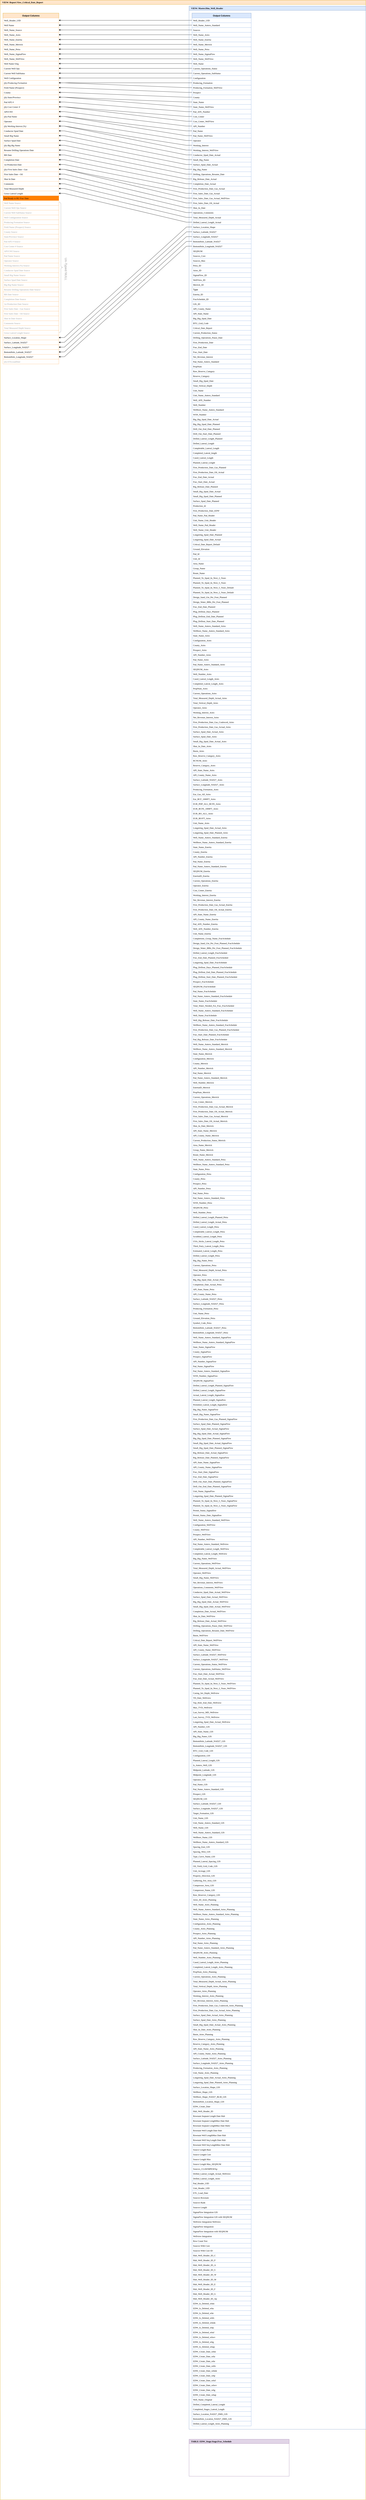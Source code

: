 <mxfile version="26.1.1">
  <diagram name="Page-1" id="SXvYd02tkG4YLEQfEVGo">
    <mxGraphModel dx="2812" dy="8444" grid="0" gridSize="10" guides="1" tooltips="1" connect="1" arrows="1" fold="1" page="0" pageScale="1" pageWidth="850" pageHeight="1100" math="0" shadow="0">
      <root>
        <mxCell id="0" />
        <mxCell id="1" parent="0" />
        <mxCell id="S_PXR5rYyZDgcxm29tyN-622" value="&lt;font face=&quot;Consolas&quot;&gt;&amp;nbsp; &amp;nbsp;VIEW: Report.View_Critical_Date_Report&lt;/font&gt;" style="swimlane;whiteSpace=wrap;html=1;align=left;fillColor=#ffe6cc;strokeColor=#d79b00;" vertex="1" parent="1">
          <mxGeometry x="-767" y="-7102" width="1982" height="13521" as="geometry" />
        </mxCell>
        <mxCell id="S_PXR5rYyZDgcxm29tyN-37" value="Output Columns" style="swimlane;fontStyle=1;childLayout=stackLayout;horizontal=1;startSize=26;horizontalStack=0;resizeParent=1;resizeParentMax=0;resizeLast=0;collapsible=1;marginBottom=0;fontFamily=Helvetica;fontSize=12;fillColor=#ffe6cc;strokeColor=#d79b00;" vertex="1" parent="S_PXR5rYyZDgcxm29tyN-622">
          <mxGeometry x="15" y="70" width="303" height="1898" as="geometry">
            <mxRectangle x="14" y="33" width="122" height="26" as="alternateBounds" />
          </mxGeometry>
        </mxCell>
        <mxCell id="S_PXR5rYyZDgcxm29tyN-38" value="Well_Header_UID" style="text;strokeColor=#FFB366;fillColor=none;align=left;verticalAlign=top;spacingLeft=4;spacingRight=4;overflow=hidden;rotatable=0;points=[[0,0.5],[1,0.5]];portConstraint=eastwest;fontFamily=Consolas;fontSize=12;" vertex="1" parent="S_PXR5rYyZDgcxm29tyN-37">
          <mxGeometry y="26" width="303" height="26" as="geometry" />
        </mxCell>
        <mxCell id="S_PXR5rYyZDgcxm29tyN-39" value="Well Name" style="text;strokeColor=#FFB366;fillColor=none;align=left;verticalAlign=top;spacingLeft=4;spacingRight=4;overflow=hidden;rotatable=0;points=[[0,0.5],[1,0.5]];portConstraint=eastwest;fontFamily=Consolas;fontSize=12;" vertex="1" parent="S_PXR5rYyZDgcxm29tyN-37">
          <mxGeometry y="52" width="303" height="26" as="geometry" />
        </mxCell>
        <mxCell id="S_PXR5rYyZDgcxm29tyN-40" value="Well_Name_Source" style="text;strokeColor=#FFB366;fillColor=none;align=left;verticalAlign=top;spacingLeft=4;spacingRight=4;overflow=hidden;rotatable=0;points=[[0,0.5],[1,0.5]];portConstraint=eastwest;fontFamily=Consolas;fontSize=12;" vertex="1" parent="S_PXR5rYyZDgcxm29tyN-37">
          <mxGeometry y="78" width="303" height="26" as="geometry" />
        </mxCell>
        <mxCell id="S_PXR5rYyZDgcxm29tyN-41" value="Well_Name_Aries" style="text;strokeColor=#FFB366;fillColor=none;align=left;verticalAlign=top;spacingLeft=4;spacingRight=4;overflow=hidden;rotatable=0;points=[[0,0.5],[1,0.5]];portConstraint=eastwest;fontFamily=Consolas;fontSize=12;" vertex="1" parent="S_PXR5rYyZDgcxm29tyN-37">
          <mxGeometry y="104" width="303" height="26" as="geometry" />
        </mxCell>
        <mxCell id="S_PXR5rYyZDgcxm29tyN-42" value="Well_Name_Enertia" style="text;strokeColor=#FFB366;fillColor=none;align=left;verticalAlign=top;spacingLeft=4;spacingRight=4;overflow=hidden;rotatable=0;points=[[0,0.5],[1,0.5]];portConstraint=eastwest;fontFamily=Consolas;fontSize=12;" vertex="1" parent="S_PXR5rYyZDgcxm29tyN-37">
          <mxGeometry y="130" width="303" height="26" as="geometry" />
        </mxCell>
        <mxCell id="S_PXR5rYyZDgcxm29tyN-43" value="Well_Name_Merrick" style="text;strokeColor=#FFB366;fillColor=none;align=left;verticalAlign=top;spacingLeft=4;spacingRight=4;overflow=hidden;rotatable=0;points=[[0,0.5],[1,0.5]];portConstraint=eastwest;fontFamily=Consolas;fontSize=12;" vertex="1" parent="S_PXR5rYyZDgcxm29tyN-37">
          <mxGeometry y="156" width="303" height="26" as="geometry" />
        </mxCell>
        <mxCell id="S_PXR5rYyZDgcxm29tyN-44" value="Well_Name_Petra" style="text;strokeColor=#FFB366;fillColor=none;align=left;verticalAlign=top;spacingLeft=4;spacingRight=4;overflow=hidden;rotatable=0;points=[[0,0.5],[1,0.5]];portConstraint=eastwest;fontFamily=Consolas;fontSize=12;" vertex="1" parent="S_PXR5rYyZDgcxm29tyN-37">
          <mxGeometry y="182" width="303" height="26" as="geometry" />
        </mxCell>
        <mxCell id="S_PXR5rYyZDgcxm29tyN-45" value="Well_Name_SigmaFlow" style="text;strokeColor=#FFB366;fillColor=none;align=left;verticalAlign=top;spacingLeft=4;spacingRight=4;overflow=hidden;rotatable=0;points=[[0,0.5],[1,0.5]];portConstraint=eastwest;fontFamily=Consolas;fontSize=12;" vertex="1" parent="S_PXR5rYyZDgcxm29tyN-37">
          <mxGeometry y="208" width="303" height="26" as="geometry" />
        </mxCell>
        <mxCell id="S_PXR5rYyZDgcxm29tyN-46" value="Well_Name_WellView" style="text;strokeColor=#FFB366;fillColor=none;align=left;verticalAlign=top;spacingLeft=4;spacingRight=4;overflow=hidden;rotatable=0;points=[[0,0.5],[1,0.5]];portConstraint=eastwest;fontFamily=Consolas;fontSize=12;" vertex="1" parent="S_PXR5rYyZDgcxm29tyN-37">
          <mxGeometry y="234" width="303" height="26" as="geometry" />
        </mxCell>
        <mxCell id="S_PXR5rYyZDgcxm29tyN-47" value="Well Name Orig" style="text;strokeColor=#FFB366;fillColor=none;align=left;verticalAlign=top;spacingLeft=4;spacingRight=4;overflow=hidden;rotatable=0;points=[[0,0.5],[1,0.5]];portConstraint=eastwest;fontFamily=Consolas;fontSize=12;" vertex="1" parent="S_PXR5rYyZDgcxm29tyN-37">
          <mxGeometry y="260" width="303" height="26" as="geometry" />
        </mxCell>
        <mxCell id="S_PXR5rYyZDgcxm29tyN-48" value="Current Well Ops" style="text;strokeColor=#FFB366;fillColor=none;align=left;verticalAlign=top;spacingLeft=4;spacingRight=4;overflow=hidden;rotatable=0;points=[[0,0.5],[1,0.5]];portConstraint=eastwest;fontFamily=Consolas;fontSize=12;" vertex="1" parent="S_PXR5rYyZDgcxm29tyN-37">
          <mxGeometry y="286" width="303" height="26" as="geometry" />
        </mxCell>
        <mxCell id="S_PXR5rYyZDgcxm29tyN-49" value="Current Well SubStatus" style="text;strokeColor=#FFB366;fillColor=none;align=left;verticalAlign=top;spacingLeft=4;spacingRight=4;overflow=hidden;rotatable=0;points=[[0,0.5],[1,0.5]];portConstraint=eastwest;fontFamily=Consolas;fontSize=12;" vertex="1" parent="S_PXR5rYyZDgcxm29tyN-37">
          <mxGeometry y="312" width="303" height="26" as="geometry" />
        </mxCell>
        <mxCell id="S_PXR5rYyZDgcxm29tyN-50" value="Well Configuration" style="text;strokeColor=#FFB366;fillColor=none;align=left;verticalAlign=top;spacingLeft=4;spacingRight=4;overflow=hidden;rotatable=0;points=[[0,0.5],[1,0.5]];portConstraint=eastwest;fontFamily=Consolas;fontSize=12;" vertex="1" parent="S_PXR5rYyZDgcxm29tyN-37">
          <mxGeometry y="338" width="303" height="26" as="geometry" />
        </mxCell>
        <mxCell id="S_PXR5rYyZDgcxm29tyN-51" value="(fx) Producing Formation" style="text;strokeColor=#FFB366;fillColor=none;align=left;verticalAlign=top;spacingLeft=4;spacingRight=4;overflow=hidden;rotatable=0;points=[[0,0.5],[1,0.5]];portConstraint=eastwest;fontFamily=Consolas;fontSize=12;fontStyle=2" vertex="1" parent="S_PXR5rYyZDgcxm29tyN-37">
          <mxGeometry y="364" width="303" height="26" as="geometry" />
        </mxCell>
        <mxCell id="S_PXR5rYyZDgcxm29tyN-52" value="Field Name (Prospect)" style="text;strokeColor=#FFB366;fillColor=none;align=left;verticalAlign=top;spacingLeft=4;spacingRight=4;overflow=hidden;rotatable=0;points=[[0,0.5],[1,0.5]];portConstraint=eastwest;fontFamily=Consolas;fontSize=12;" vertex="1" parent="S_PXR5rYyZDgcxm29tyN-37">
          <mxGeometry y="390" width="303" height="26" as="geometry" />
        </mxCell>
        <mxCell id="S_PXR5rYyZDgcxm29tyN-53" value="County" style="text;strokeColor=#FFB366;fillColor=none;align=left;verticalAlign=top;spacingLeft=4;spacingRight=4;overflow=hidden;rotatable=0;points=[[0,0.5],[1,0.5]];portConstraint=eastwest;fontFamily=Consolas;fontSize=12;" vertex="1" parent="S_PXR5rYyZDgcxm29tyN-37">
          <mxGeometry y="416" width="303" height="26" as="geometry" />
        </mxCell>
        <mxCell id="S_PXR5rYyZDgcxm29tyN-54" value="(fx) State/Province" style="text;strokeColor=#FFB366;fillColor=none;align=left;verticalAlign=top;spacingLeft=4;spacingRight=4;overflow=hidden;rotatable=0;points=[[0,0.5],[1,0.5]];portConstraint=eastwest;fontFamily=Consolas;fontSize=12;fontStyle=2" vertex="1" parent="S_PXR5rYyZDgcxm29tyN-37">
          <mxGeometry y="442" width="303" height="26" as="geometry" />
        </mxCell>
        <mxCell id="S_PXR5rYyZDgcxm29tyN-55" value="Pad AFE #" style="text;strokeColor=#FFB366;fillColor=none;align=left;verticalAlign=top;spacingLeft=4;spacingRight=4;overflow=hidden;rotatable=0;points=[[0,0.5],[1,0.5]];portConstraint=eastwest;fontFamily=Consolas;fontSize=12;" vertex="1" parent="S_PXR5rYyZDgcxm29tyN-37">
          <mxGeometry y="468" width="303" height="26" as="geometry" />
        </mxCell>
        <mxCell id="S_PXR5rYyZDgcxm29tyN-56" value="(fx) Cost Center #" style="text;strokeColor=#FFB366;fillColor=none;align=left;verticalAlign=top;spacingLeft=4;spacingRight=4;overflow=hidden;rotatable=0;points=[[0,0.5],[1,0.5]];portConstraint=eastwest;fontFamily=Consolas;fontSize=12;fontStyle=2" vertex="1" parent="S_PXR5rYyZDgcxm29tyN-37">
          <mxGeometry y="494" width="303" height="26" as="geometry" />
        </mxCell>
        <mxCell id="S_PXR5rYyZDgcxm29tyN-57" value="API/UWI" style="text;strokeColor=#FFB366;fillColor=none;align=left;verticalAlign=top;spacingLeft=4;spacingRight=4;overflow=hidden;rotatable=0;points=[[0,0.5],[1,0.5]];portConstraint=eastwest;fontFamily=Consolas;fontSize=12;" vertex="1" parent="S_PXR5rYyZDgcxm29tyN-37">
          <mxGeometry y="520" width="303" height="26" as="geometry" />
        </mxCell>
        <mxCell id="S_PXR5rYyZDgcxm29tyN-58" value="(fx) Pad Name" style="text;strokeColor=#FFB366;fillColor=none;align=left;verticalAlign=top;spacingLeft=4;spacingRight=4;overflow=hidden;rotatable=0;points=[[0,0.5],[1,0.5]];portConstraint=eastwest;fontFamily=Consolas;fontSize=12;fontStyle=2" vertex="1" parent="S_PXR5rYyZDgcxm29tyN-37">
          <mxGeometry y="546" width="303" height="26" as="geometry" />
        </mxCell>
        <mxCell id="S_PXR5rYyZDgcxm29tyN-59" value="Operator" style="text;strokeColor=#FFB366;fillColor=none;align=left;verticalAlign=top;spacingLeft=4;spacingRight=4;overflow=hidden;rotatable=0;points=[[0,0.5],[1,0.5]];portConstraint=eastwest;fontFamily=Consolas;fontSize=12;" vertex="1" parent="S_PXR5rYyZDgcxm29tyN-37">
          <mxGeometry y="572" width="303" height="26" as="geometry" />
        </mxCell>
        <mxCell id="S_PXR5rYyZDgcxm29tyN-60" value="(fx) Working Interest (%)" style="text;strokeColor=#FFB366;fillColor=none;align=left;verticalAlign=top;spacingLeft=4;spacingRight=4;overflow=hidden;rotatable=0;points=[[0,0.5],[1,0.5]];portConstraint=eastwest;fontFamily=Consolas;fontSize=12;fontStyle=2" vertex="1" parent="S_PXR5rYyZDgcxm29tyN-37">
          <mxGeometry y="598" width="303" height="26" as="geometry" />
        </mxCell>
        <mxCell id="S_PXR5rYyZDgcxm29tyN-61" value="Conductor Spud Date" style="text;strokeColor=#FFB366;fillColor=none;align=left;verticalAlign=top;spacingLeft=4;spacingRight=4;overflow=hidden;rotatable=0;points=[[0,0.5],[1,0.5]];portConstraint=eastwest;fontFamily=Consolas;fontSize=12;" vertex="1" parent="S_PXR5rYyZDgcxm29tyN-37">
          <mxGeometry y="624" width="303" height="26" as="geometry" />
        </mxCell>
        <mxCell id="S_PXR5rYyZDgcxm29tyN-62" value="Small Rig Name" style="text;strokeColor=#FFB366;fillColor=none;align=left;verticalAlign=top;spacingLeft=4;spacingRight=4;overflow=hidden;rotatable=0;points=[[0,0.5],[1,0.5]];portConstraint=eastwest;fontFamily=Consolas;fontSize=12;" vertex="1" parent="S_PXR5rYyZDgcxm29tyN-37">
          <mxGeometry y="650" width="303" height="26" as="geometry" />
        </mxCell>
        <mxCell id="S_PXR5rYyZDgcxm29tyN-63" value="Surface Spud Date" style="text;strokeColor=#FFB366;fillColor=none;align=left;verticalAlign=top;spacingLeft=4;spacingRight=4;overflow=hidden;rotatable=0;points=[[0,0.5],[1,0.5]];portConstraint=eastwest;fontFamily=Consolas;fontSize=12;" vertex="1" parent="S_PXR5rYyZDgcxm29tyN-37">
          <mxGeometry y="676" width="303" height="26" as="geometry" />
        </mxCell>
        <mxCell id="S_PXR5rYyZDgcxm29tyN-64" value="(fx) Big Rig Name" style="text;strokeColor=#FFB366;fillColor=none;align=left;verticalAlign=top;spacingLeft=4;spacingRight=4;overflow=hidden;rotatable=0;points=[[0,0.5],[1,0.5]];portConstraint=eastwest;fontFamily=Consolas;fontSize=12;fontStyle=2" vertex="1" parent="S_PXR5rYyZDgcxm29tyN-37">
          <mxGeometry y="702" width="303" height="26" as="geometry" />
        </mxCell>
        <mxCell id="S_PXR5rYyZDgcxm29tyN-65" value="Resume Drilling Operations Date" style="text;strokeColor=#FFB366;fillColor=none;align=left;verticalAlign=top;spacingLeft=4;spacingRight=4;overflow=hidden;rotatable=0;points=[[0,0.5],[1,0.5]];portConstraint=eastwest;fontFamily=Consolas;fontSize=12;" vertex="1" parent="S_PXR5rYyZDgcxm29tyN-37">
          <mxGeometry y="728" width="303" height="26" as="geometry" />
        </mxCell>
        <mxCell id="S_PXR5rYyZDgcxm29tyN-66" value="RR Date" style="text;strokeColor=#FFB366;fillColor=none;align=left;verticalAlign=top;spacingLeft=4;spacingRight=4;overflow=hidden;rotatable=0;points=[[0,0.5],[1,0.5]];portConstraint=eastwest;fontFamily=Consolas;fontSize=12;" vertex="1" parent="S_PXR5rYyZDgcxm29tyN-37">
          <mxGeometry y="754" width="303" height="26" as="geometry" />
        </mxCell>
        <mxCell id="S_PXR5rYyZDgcxm29tyN-67" value="Completion Date" style="text;strokeColor=#FFB366;fillColor=none;align=left;verticalAlign=top;spacingLeft=4;spacingRight=4;overflow=hidden;rotatable=0;points=[[0,0.5],[1,0.5]];portConstraint=eastwest;fontFamily=Consolas;fontSize=12;" vertex="1" parent="S_PXR5rYyZDgcxm29tyN-37">
          <mxGeometry y="780" width="303" height="26" as="geometry" />
        </mxCell>
        <mxCell id="S_PXR5rYyZDgcxm29tyN-68" value="1st Production Date" style="text;strokeColor=#FFB366;fillColor=none;align=left;verticalAlign=top;spacingLeft=4;spacingRight=4;overflow=hidden;rotatable=0;points=[[0,0.5],[1,0.5]];portConstraint=eastwest;fontFamily=Consolas;fontSize=12;" vertex="1" parent="S_PXR5rYyZDgcxm29tyN-37">
          <mxGeometry y="806" width="303" height="26" as="geometry" />
        </mxCell>
        <mxCell id="S_PXR5rYyZDgcxm29tyN-69" value="(fx) First Sales Date - Gas" style="text;strokeColor=#FFB366;fillColor=none;align=left;verticalAlign=top;spacingLeft=4;spacingRight=4;overflow=hidden;rotatable=0;points=[[0,0.5],[1,0.5]];portConstraint=eastwest;fontFamily=Consolas;fontSize=12;fontStyle=2" vertex="1" parent="S_PXR5rYyZDgcxm29tyN-37">
          <mxGeometry y="832" width="303" height="26" as="geometry" />
        </mxCell>
        <mxCell id="S_PXR5rYyZDgcxm29tyN-70" value="First Sales Date - Oil" style="text;strokeColor=#FFB366;fillColor=none;align=left;verticalAlign=top;spacingLeft=4;spacingRight=4;overflow=hidden;rotatable=0;points=[[0,0.5],[1,0.5]];portConstraint=eastwest;fontFamily=Consolas;fontSize=12;fontStyle=0" vertex="1" parent="S_PXR5rYyZDgcxm29tyN-37">
          <mxGeometry y="858" width="303" height="26" as="geometry" />
        </mxCell>
        <mxCell id="S_PXR5rYyZDgcxm29tyN-71" value="Shut In Date" style="text;strokeColor=#FFB366;fillColor=none;align=left;verticalAlign=top;spacingLeft=4;spacingRight=4;overflow=hidden;rotatable=0;points=[[0,0.5],[1,0.5]];portConstraint=eastwest;fontFamily=Consolas;fontSize=12;" vertex="1" parent="S_PXR5rYyZDgcxm29tyN-37">
          <mxGeometry y="884" width="303" height="26" as="geometry" />
        </mxCell>
        <mxCell id="S_PXR5rYyZDgcxm29tyN-72" value="Comments" style="text;strokeColor=#FFB366;fillColor=none;align=left;verticalAlign=top;spacingLeft=4;spacingRight=4;overflow=hidden;rotatable=0;points=[[0,0.5],[1,0.5]];portConstraint=eastwest;fontFamily=Consolas;fontSize=12;" vertex="1" parent="S_PXR5rYyZDgcxm29tyN-37">
          <mxGeometry y="910" width="303" height="26" as="geometry" />
        </mxCell>
        <mxCell id="S_PXR5rYyZDgcxm29tyN-73" value="Total Measured Depth" style="text;strokeColor=#FFB366;fillColor=none;align=left;verticalAlign=top;spacingLeft=4;spacingRight=4;overflow=hidden;rotatable=0;points=[[0,0.5],[1,0.5]];portConstraint=eastwest;fontFamily=Consolas;fontSize=12;" vertex="1" parent="S_PXR5rYyZDgcxm29tyN-37">
          <mxGeometry y="936" width="303" height="26" as="geometry" />
        </mxCell>
        <mxCell id="S_PXR5rYyZDgcxm29tyN-74" value="Gross Lateral Length" style="text;strokeColor=#FFB366;fillColor=none;align=left;verticalAlign=top;spacingLeft=4;spacingRight=4;overflow=hidden;rotatable=0;points=[[0,0.5],[1,0.5]];portConstraint=eastwest;fontFamily=Consolas;fontSize=12;" vertex="1" parent="S_PXR5rYyZDgcxm29tyN-37">
          <mxGeometry y="962" width="303" height="26" as="geometry" />
        </mxCell>
        <mxCell id="S_PXR5rYyZDgcxm29tyN-109" value="Pad Ready to RU Frac Date" style="text;strokeColor=#FFB366;fillColor=#FF8000;align=left;verticalAlign=top;spacingLeft=4;spacingRight=4;overflow=hidden;rotatable=0;points=[[0,0.5],[1,0.5]];portConstraint=eastwest;fontFamily=Consolas;fontSize=12;" vertex="1" parent="S_PXR5rYyZDgcxm29tyN-37">
          <mxGeometry y="988" width="303" height="26" as="geometry" />
        </mxCell>
        <mxCell id="S_PXR5rYyZDgcxm29tyN-75" value="Well Name Source" style="text;strokeColor=#FFB366;fillColor=none;align=left;verticalAlign=top;spacingLeft=4;spacingRight=4;overflow=hidden;rotatable=0;points=[[0,0.5],[1,0.5]];portConstraint=eastwest;fontFamily=Consolas;fontSize=12;fontColor=#999999;" vertex="1" parent="S_PXR5rYyZDgcxm29tyN-37">
          <mxGeometry y="1014" width="303" height="26" as="geometry" />
        </mxCell>
        <mxCell id="S_PXR5rYyZDgcxm29tyN-76" value="Current Well Ops Source" style="text;strokeColor=#FFB366;fillColor=none;align=left;verticalAlign=top;spacingLeft=4;spacingRight=4;overflow=hidden;rotatable=0;points=[[0,0.5],[1,0.5]];portConstraint=eastwest;fontFamily=Consolas;fontSize=12;fontColor=#999999;" vertex="1" parent="S_PXR5rYyZDgcxm29tyN-37">
          <mxGeometry y="1040" width="303" height="26" as="geometry" />
        </mxCell>
        <mxCell id="S_PXR5rYyZDgcxm29tyN-77" value="Current Well SubStatus Source" style="text;strokeColor=#FFB366;fillColor=none;align=left;verticalAlign=top;spacingLeft=4;spacingRight=4;overflow=hidden;rotatable=0;points=[[0,0.5],[1,0.5]];portConstraint=eastwest;fontFamily=Consolas;fontSize=12;fontColor=#999999;" vertex="1" parent="S_PXR5rYyZDgcxm29tyN-37">
          <mxGeometry y="1066" width="303" height="26" as="geometry" />
        </mxCell>
        <mxCell id="S_PXR5rYyZDgcxm29tyN-78" value="Well Configuration Source" style="text;strokeColor=#FFB366;fillColor=none;align=left;verticalAlign=top;spacingLeft=4;spacingRight=4;overflow=hidden;rotatable=0;points=[[0,0.5],[1,0.5]];portConstraint=eastwest;fontFamily=Consolas;fontSize=12;fontColor=#999999;" vertex="1" parent="S_PXR5rYyZDgcxm29tyN-37">
          <mxGeometry y="1092" width="303" height="26" as="geometry" />
        </mxCell>
        <mxCell id="S_PXR5rYyZDgcxm29tyN-79" value="Producing Formation Source" style="text;strokeColor=#FFB366;fillColor=none;align=left;verticalAlign=top;spacingLeft=4;spacingRight=4;overflow=hidden;rotatable=0;points=[[0,0.5],[1,0.5]];portConstraint=eastwest;fontFamily=Consolas;fontSize=12;fontColor=#999999;" vertex="1" parent="S_PXR5rYyZDgcxm29tyN-37">
          <mxGeometry y="1118" width="303" height="26" as="geometry" />
        </mxCell>
        <mxCell id="S_PXR5rYyZDgcxm29tyN-80" value="Field Name (Prospect) Source" style="text;strokeColor=#FFB366;fillColor=none;align=left;verticalAlign=top;spacingLeft=4;spacingRight=4;overflow=hidden;rotatable=0;points=[[0,0.5],[1,0.5]];portConstraint=eastwest;fontFamily=Consolas;fontSize=12;fontColor=#999999;" vertex="1" parent="S_PXR5rYyZDgcxm29tyN-37">
          <mxGeometry y="1144" width="303" height="26" as="geometry" />
        </mxCell>
        <mxCell id="S_PXR5rYyZDgcxm29tyN-81" value="County Source" style="text;strokeColor=#FFB366;fillColor=none;align=left;verticalAlign=top;spacingLeft=4;spacingRight=4;overflow=hidden;rotatable=0;points=[[0,0.5],[1,0.5]];portConstraint=eastwest;fontFamily=Consolas;fontSize=12;fontColor=#999999;" vertex="1" parent="S_PXR5rYyZDgcxm29tyN-37">
          <mxGeometry y="1170" width="303" height="26" as="geometry" />
        </mxCell>
        <mxCell id="S_PXR5rYyZDgcxm29tyN-82" value="State/Province Source" style="text;strokeColor=#FFB366;fillColor=none;align=left;verticalAlign=top;spacingLeft=4;spacingRight=4;overflow=hidden;rotatable=0;points=[[0,0.5],[1,0.5]];portConstraint=eastwest;fontFamily=Consolas;fontSize=12;fontColor=#999999;" vertex="1" parent="S_PXR5rYyZDgcxm29tyN-37">
          <mxGeometry y="1196" width="303" height="26" as="geometry" />
        </mxCell>
        <mxCell id="S_PXR5rYyZDgcxm29tyN-83" value="Pad AFE # Source" style="text;strokeColor=#FFB366;fillColor=none;align=left;verticalAlign=top;spacingLeft=4;spacingRight=4;overflow=hidden;rotatable=0;points=[[0,0.5],[1,0.5]];portConstraint=eastwest;fontFamily=Consolas;fontSize=12;fontColor=#999999;" vertex="1" parent="S_PXR5rYyZDgcxm29tyN-37">
          <mxGeometry y="1222" width="303" height="26" as="geometry" />
        </mxCell>
        <mxCell id="S_PXR5rYyZDgcxm29tyN-84" value="Cost Center # Source" style="text;strokeColor=#FFB366;fillColor=none;align=left;verticalAlign=top;spacingLeft=4;spacingRight=4;overflow=hidden;rotatable=0;points=[[0,0.5],[1,0.5]];portConstraint=eastwest;fontFamily=Consolas;fontSize=12;fontColor=#999999;" vertex="1" parent="S_PXR5rYyZDgcxm29tyN-37">
          <mxGeometry y="1248" width="303" height="26" as="geometry" />
        </mxCell>
        <mxCell id="S_PXR5rYyZDgcxm29tyN-85" value="API/UWI Source" style="text;strokeColor=#FFB366;fillColor=none;align=left;verticalAlign=top;spacingLeft=4;spacingRight=4;overflow=hidden;rotatable=0;points=[[0,0.5],[1,0.5]];portConstraint=eastwest;fontFamily=Consolas;fontSize=12;fontColor=#999999;" vertex="1" parent="S_PXR5rYyZDgcxm29tyN-37">
          <mxGeometry y="1274" width="303" height="26" as="geometry" />
        </mxCell>
        <mxCell id="S_PXR5rYyZDgcxm29tyN-86" value="Pad Name Source" style="text;strokeColor=#FFB366;fillColor=none;align=left;verticalAlign=top;spacingLeft=4;spacingRight=4;overflow=hidden;rotatable=0;points=[[0,0.5],[1,0.5]];portConstraint=eastwest;fontFamily=Consolas;fontSize=12;fontColor=#999999;" vertex="1" parent="S_PXR5rYyZDgcxm29tyN-37">
          <mxGeometry y="1300" width="303" height="26" as="geometry" />
        </mxCell>
        <mxCell id="S_PXR5rYyZDgcxm29tyN-87" value="Operator Source" style="text;strokeColor=#FFB366;fillColor=none;align=left;verticalAlign=top;spacingLeft=4;spacingRight=4;overflow=hidden;rotatable=0;points=[[0,0.5],[1,0.5]];portConstraint=eastwest;fontFamily=Consolas;fontSize=12;fontColor=#999999;" vertex="1" parent="S_PXR5rYyZDgcxm29tyN-37">
          <mxGeometry y="1326" width="303" height="26" as="geometry" />
        </mxCell>
        <mxCell id="S_PXR5rYyZDgcxm29tyN-88" value="Working Interest (%) Source" style="text;strokeColor=#FFB366;fillColor=none;align=left;verticalAlign=top;spacingLeft=4;spacingRight=4;overflow=hidden;rotatable=0;points=[[0,0.5],[1,0.5]];portConstraint=eastwest;fontFamily=Consolas;fontSize=12;fontColor=#999999;" vertex="1" parent="S_PXR5rYyZDgcxm29tyN-37">
          <mxGeometry y="1352" width="303" height="26" as="geometry" />
        </mxCell>
        <mxCell id="S_PXR5rYyZDgcxm29tyN-89" value="Conductor Spud Date Source" style="text;strokeColor=#FFB366;fillColor=none;align=left;verticalAlign=top;spacingLeft=4;spacingRight=4;overflow=hidden;rotatable=0;points=[[0,0.5],[1,0.5]];portConstraint=eastwest;fontFamily=Consolas;fontSize=12;fontColor=#999999;" vertex="1" parent="S_PXR5rYyZDgcxm29tyN-37">
          <mxGeometry y="1378" width="303" height="26" as="geometry" />
        </mxCell>
        <mxCell id="S_PXR5rYyZDgcxm29tyN-90" value="Small Rig Name Source" style="text;strokeColor=#FFB366;fillColor=none;align=left;verticalAlign=top;spacingLeft=4;spacingRight=4;overflow=hidden;rotatable=0;points=[[0,0.5],[1,0.5]];portConstraint=eastwest;fontFamily=Consolas;fontSize=12;fontColor=#999999;" vertex="1" parent="S_PXR5rYyZDgcxm29tyN-37">
          <mxGeometry y="1404" width="303" height="26" as="geometry" />
        </mxCell>
        <mxCell id="S_PXR5rYyZDgcxm29tyN-91" value="Surface Spud Date Source" style="text;strokeColor=#FFB366;fillColor=none;align=left;verticalAlign=top;spacingLeft=4;spacingRight=4;overflow=hidden;rotatable=0;points=[[0,0.5],[1,0.5]];portConstraint=eastwest;fontFamily=Consolas;fontSize=12;fontColor=#999999;" vertex="1" parent="S_PXR5rYyZDgcxm29tyN-37">
          <mxGeometry y="1430" width="303" height="26" as="geometry" />
        </mxCell>
        <mxCell id="S_PXR5rYyZDgcxm29tyN-92" value="Big Rig Name Source" style="text;strokeColor=#FFB366;fillColor=none;align=left;verticalAlign=top;spacingLeft=4;spacingRight=4;overflow=hidden;rotatable=0;points=[[0,0.5],[1,0.5]];portConstraint=eastwest;fontFamily=Consolas;fontSize=12;fontColor=#999999;" vertex="1" parent="S_PXR5rYyZDgcxm29tyN-37">
          <mxGeometry y="1456" width="303" height="26" as="geometry" />
        </mxCell>
        <mxCell id="S_PXR5rYyZDgcxm29tyN-93" value="Resume Drilling Operations Date Source" style="text;strokeColor=#FFB366;fillColor=none;align=left;verticalAlign=top;spacingLeft=4;spacingRight=4;overflow=hidden;rotatable=0;points=[[0,0.5],[1,0.5]];portConstraint=eastwest;fontFamily=Consolas;fontSize=12;fontColor=#999999;" vertex="1" parent="S_PXR5rYyZDgcxm29tyN-37">
          <mxGeometry y="1482" width="303" height="26" as="geometry" />
        </mxCell>
        <mxCell id="S_PXR5rYyZDgcxm29tyN-94" value="RR Date Source" style="text;strokeColor=#FFB366;fillColor=none;align=left;verticalAlign=top;spacingLeft=4;spacingRight=4;overflow=hidden;rotatable=0;points=[[0,0.5],[1,0.5]];portConstraint=eastwest;fontFamily=Consolas;fontSize=12;fontColor=#999999;" vertex="1" parent="S_PXR5rYyZDgcxm29tyN-37">
          <mxGeometry y="1508" width="303" height="26" as="geometry" />
        </mxCell>
        <mxCell id="S_PXR5rYyZDgcxm29tyN-95" value="Completion Date Source" style="text;strokeColor=#FFB366;fillColor=none;align=left;verticalAlign=top;spacingLeft=4;spacingRight=4;overflow=hidden;rotatable=0;points=[[0,0.5],[1,0.5]];portConstraint=eastwest;fontFamily=Consolas;fontSize=12;fontColor=#999999;" vertex="1" parent="S_PXR5rYyZDgcxm29tyN-37">
          <mxGeometry y="1534" width="303" height="26" as="geometry" />
        </mxCell>
        <mxCell id="S_PXR5rYyZDgcxm29tyN-96" value="1st Production Date Source" style="text;strokeColor=#FFB366;fillColor=none;align=left;verticalAlign=top;spacingLeft=4;spacingRight=4;overflow=hidden;rotatable=0;points=[[0,0.5],[1,0.5]];portConstraint=eastwest;fontFamily=Consolas;fontSize=12;fontColor=#999999;" vertex="1" parent="S_PXR5rYyZDgcxm29tyN-37">
          <mxGeometry y="1560" width="303" height="26" as="geometry" />
        </mxCell>
        <mxCell id="S_PXR5rYyZDgcxm29tyN-97" value="First Sales Date - Gas Source" style="text;strokeColor=#FFB366;fillColor=none;align=left;verticalAlign=top;spacingLeft=4;spacingRight=4;overflow=hidden;rotatable=0;points=[[0,0.5],[1,0.5]];portConstraint=eastwest;fontFamily=Consolas;fontSize=12;fontColor=#999999;" vertex="1" parent="S_PXR5rYyZDgcxm29tyN-37">
          <mxGeometry y="1586" width="303" height="26" as="geometry" />
        </mxCell>
        <mxCell id="S_PXR5rYyZDgcxm29tyN-98" value="First Sales Date - Oil Source" style="text;strokeColor=#FFB366;fillColor=none;align=left;verticalAlign=top;spacingLeft=4;spacingRight=4;overflow=hidden;rotatable=0;points=[[0,0.5],[1,0.5]];portConstraint=eastwest;fontFamily=Consolas;fontSize=12;fontColor=#999999;" vertex="1" parent="S_PXR5rYyZDgcxm29tyN-37">
          <mxGeometry y="1612" width="303" height="26" as="geometry" />
        </mxCell>
        <mxCell id="S_PXR5rYyZDgcxm29tyN-99" value="Shut In Date Source" style="text;strokeColor=#FFB366;fillColor=none;align=left;verticalAlign=top;spacingLeft=4;spacingRight=4;overflow=hidden;rotatable=0;points=[[0,0.5],[1,0.5]];portConstraint=eastwest;fontFamily=Consolas;fontSize=12;fontColor=#999999;" vertex="1" parent="S_PXR5rYyZDgcxm29tyN-37">
          <mxGeometry y="1638" width="303" height="26" as="geometry" />
        </mxCell>
        <mxCell id="S_PXR5rYyZDgcxm29tyN-100" value="Comments Source" style="text;strokeColor=#FFB366;fillColor=none;align=left;verticalAlign=top;spacingLeft=4;spacingRight=4;overflow=hidden;rotatable=0;points=[[0,0.5],[1,0.5]];portConstraint=eastwest;fontFamily=Consolas;fontSize=12;fontColor=#999999;" vertex="1" parent="S_PXR5rYyZDgcxm29tyN-37">
          <mxGeometry y="1664" width="303" height="26" as="geometry" />
        </mxCell>
        <mxCell id="S_PXR5rYyZDgcxm29tyN-101" value="Total Measured Depth Source" style="text;strokeColor=#FFB366;fillColor=none;align=left;verticalAlign=top;spacingLeft=4;spacingRight=4;overflow=hidden;rotatable=0;points=[[0,0.5],[1,0.5]];portConstraint=eastwest;fontFamily=Consolas;fontSize=12;fontColor=#999999;" vertex="1" parent="S_PXR5rYyZDgcxm29tyN-37">
          <mxGeometry y="1690" width="303" height="26" as="geometry" />
        </mxCell>
        <mxCell id="S_PXR5rYyZDgcxm29tyN-102" value="Gross Lateral Length Source" style="text;strokeColor=#FFB366;fillColor=none;align=left;verticalAlign=top;spacingLeft=4;spacingRight=4;overflow=hidden;rotatable=0;points=[[0,0.5],[1,0.5]];portConstraint=eastwest;fontFamily=Consolas;fontSize=12;fontColor=#999999;" vertex="1" parent="S_PXR5rYyZDgcxm29tyN-37">
          <mxGeometry y="1716" width="303" height="26" as="geometry" />
        </mxCell>
        <mxCell id="S_PXR5rYyZDgcxm29tyN-103" value="Surface_Location_Shape" style="text;strokeColor=#FFB366;fillColor=none;align=left;verticalAlign=top;spacingLeft=4;spacingRight=4;overflow=hidden;rotatable=0;points=[[0,0.5],[1,0.5]];portConstraint=eastwest;fontFamily=Consolas;fontSize=12;" vertex="1" parent="S_PXR5rYyZDgcxm29tyN-37">
          <mxGeometry y="1742" width="303" height="26" as="geometry" />
        </mxCell>
        <mxCell id="S_PXR5rYyZDgcxm29tyN-104" value="Surface_Latitude_NAD27" style="text;strokeColor=#FFB366;fillColor=none;align=left;verticalAlign=top;spacingLeft=4;spacingRight=4;overflow=hidden;rotatable=0;points=[[0,0.5],[1,0.5]];portConstraint=eastwest;fontFamily=Consolas;fontSize=12;" vertex="1" parent="S_PXR5rYyZDgcxm29tyN-37">
          <mxGeometry y="1768" width="303" height="26" as="geometry" />
        </mxCell>
        <mxCell id="S_PXR5rYyZDgcxm29tyN-105" value="Surface_Longitude_NAD27" style="text;strokeColor=#FFB366;fillColor=none;align=left;verticalAlign=top;spacingLeft=4;spacingRight=4;overflow=hidden;rotatable=0;points=[[0,0.5],[1,0.5]];portConstraint=eastwest;fontFamily=Consolas;fontSize=12;" vertex="1" parent="S_PXR5rYyZDgcxm29tyN-37">
          <mxGeometry y="1794" width="303" height="26" as="geometry" />
        </mxCell>
        <mxCell id="S_PXR5rYyZDgcxm29tyN-106" value="BottomHole_Latitude_NAD27" style="text;strokeColor=#FFB366;fillColor=none;align=left;verticalAlign=top;spacingLeft=4;spacingRight=4;overflow=hidden;rotatable=0;points=[[0,0.5],[1,0.5]];portConstraint=eastwest;fontFamily=Consolas;fontSize=12;" vertex="1" parent="S_PXR5rYyZDgcxm29tyN-37">
          <mxGeometry y="1820" width="303" height="26" as="geometry" />
        </mxCell>
        <mxCell id="S_PXR5rYyZDgcxm29tyN-107" value="BottomHole_Longitude_NAD27" style="text;strokeColor=#FFB366;fillColor=none;align=left;verticalAlign=top;spacingLeft=4;spacingRight=4;overflow=hidden;rotatable=0;points=[[0,0.5],[1,0.5]];portConstraint=eastwest;fontFamily=Consolas;fontSize=12;" vertex="1" parent="S_PXR5rYyZDgcxm29tyN-37">
          <mxGeometry y="1846" width="303" height="26" as="geometry" />
        </mxCell>
        <mxCell id="S_PXR5rYyZDgcxm29tyN-108" value="(fx) ETLLoadDate" style="text;strokeColor=#FFB366;fillColor=none;align=left;verticalAlign=top;spacingLeft=4;spacingRight=4;overflow=hidden;rotatable=0;points=[[0,0.5],[1,0.5]];portConstraint=eastwest;fontFamily=Consolas;fontSize=12;spacingTop=0;textShadow=0;fontStyle=2;fontColor=#999999;" vertex="1" parent="S_PXR5rYyZDgcxm29tyN-37">
          <mxGeometry y="1872" width="303" height="26" as="geometry" />
        </mxCell>
        <mxCell id="S_PXR5rYyZDgcxm29tyN-612" style="edgeStyle=entityRelationEdgeStyle;rounded=0;orthogonalLoop=1;jettySize=auto;html=1;exitX=0;exitY=0.5;exitDx=0;exitDy=0;" edge="1" parent="S_PXR5rYyZDgcxm29tyN-622" source="S_PXR5rYyZDgcxm29tyN-119" target="S_PXR5rYyZDgcxm29tyN-38">
          <mxGeometry relative="1" as="geometry" />
        </mxCell>
        <mxCell id="S_PXR5rYyZDgcxm29tyN-613" style="edgeStyle=entityRelationEdgeStyle;rounded=0;orthogonalLoop=1;jettySize=auto;html=1;exitX=0;exitY=0.5;exitDx=0;exitDy=0;" edge="1" parent="S_PXR5rYyZDgcxm29tyN-622" source="S_PXR5rYyZDgcxm29tyN-165" target="S_PXR5rYyZDgcxm29tyN-39">
          <mxGeometry relative="1" as="geometry" />
        </mxCell>
        <mxCell id="S_PXR5rYyZDgcxm29tyN-614" style="edgeStyle=entityRelationEdgeStyle;rounded=0;orthogonalLoop=1;jettySize=auto;html=1;exitX=0;exitY=0.5;exitDx=0;exitDy=0;" edge="1" parent="S_PXR5rYyZDgcxm29tyN-622" source="S_PXR5rYyZDgcxm29tyN-113" target="S_PXR5rYyZDgcxm29tyN-40">
          <mxGeometry relative="1" as="geometry" />
        </mxCell>
        <mxCell id="S_PXR5rYyZDgcxm29tyN-615" style="edgeStyle=entityRelationEdgeStyle;rounded=0;orthogonalLoop=1;jettySize=auto;html=1;exitX=0;exitY=0.5;exitDx=0;exitDy=0;entryX=1;entryY=0.5;entryDx=0;entryDy=0;flowAnimation=0;" edge="1" parent="S_PXR5rYyZDgcxm29tyN-622" source="S_PXR5rYyZDgcxm29tyN-224" target="S_PXR5rYyZDgcxm29tyN-41">
          <mxGeometry relative="1" as="geometry" />
        </mxCell>
        <mxCell id="S_PXR5rYyZDgcxm29tyN-616" style="edgeStyle=entityRelationEdgeStyle;rounded=0;orthogonalLoop=1;jettySize=auto;html=1;exitX=0;exitY=0.5;exitDx=0;exitDy=0;" edge="1" parent="S_PXR5rYyZDgcxm29tyN-622" source="S_PXR5rYyZDgcxm29tyN-269" target="S_PXR5rYyZDgcxm29tyN-42">
          <mxGeometry relative="1" as="geometry" />
        </mxCell>
        <mxCell id="S_PXR5rYyZDgcxm29tyN-617" style="edgeStyle=entityRelationEdgeStyle;rounded=0;orthogonalLoop=1;jettySize=auto;html=1;exitX=0;exitY=0.5;exitDx=0;exitDy=0;" edge="1" parent="S_PXR5rYyZDgcxm29tyN-622" source="S_PXR5rYyZDgcxm29tyN-313" target="S_PXR5rYyZDgcxm29tyN-43">
          <mxGeometry relative="1" as="geometry" />
        </mxCell>
        <mxCell id="S_PXR5rYyZDgcxm29tyN-618" style="edgeStyle=entityRelationEdgeStyle;rounded=0;orthogonalLoop=1;jettySize=auto;html=1;exitX=0;exitY=0.5;exitDx=0;exitDy=0;" edge="1" parent="S_PXR5rYyZDgcxm29tyN-622" source="S_PXR5rYyZDgcxm29tyN-338" target="S_PXR5rYyZDgcxm29tyN-44">
          <mxGeometry relative="1" as="geometry" />
        </mxCell>
        <mxCell id="S_PXR5rYyZDgcxm29tyN-619" style="edgeStyle=entityRelationEdgeStyle;rounded=0;orthogonalLoop=1;jettySize=auto;html=1;exitX=0;exitY=0.5;exitDx=0;exitDy=0;entryX=1;entryY=0.5;entryDx=0;entryDy=0;" edge="1" parent="S_PXR5rYyZDgcxm29tyN-622" source="S_PXR5rYyZDgcxm29tyN-376" target="S_PXR5rYyZDgcxm29tyN-45">
          <mxGeometry relative="1" as="geometry" />
        </mxCell>
        <mxCell id="S_PXR5rYyZDgcxm29tyN-620" style="edgeStyle=entityRelationEdgeStyle;rounded=0;orthogonalLoop=1;jettySize=auto;html=1;exitX=0;exitY=0.5;exitDx=0;exitDy=0;entryX=1;entryY=0.5;entryDx=0;entryDy=0;" edge="1" parent="S_PXR5rYyZDgcxm29tyN-622" source="S_PXR5rYyZDgcxm29tyN-415" target="S_PXR5rYyZDgcxm29tyN-46">
          <mxGeometry relative="1" as="geometry" />
        </mxCell>
        <mxCell id="S_PXR5rYyZDgcxm29tyN-621" value="&lt;font face=&quot;Consolas&quot;&gt;&amp;nbsp; &amp;nbsp;VIEW: Master.Dim_Well_Header&lt;/font&gt;" style="swimlane;whiteSpace=wrap;html=1;align=left;fillColor=#dae8fc;strokeColor=#6c8ebf;" vertex="1" parent="S_PXR5rYyZDgcxm29tyN-622">
          <mxGeometry x="1024" y="32" width="958" height="13108" as="geometry">
            <mxRectangle x="1024" y="32" width="240" height="26" as="alternateBounds" />
          </mxGeometry>
        </mxCell>
        <mxCell id="S_PXR5rYyZDgcxm29tyN-110" value="Output Columns" style="swimlane;fontStyle=1;childLayout=stackLayout;horizontal=1;startSize=26;horizontalStack=0;resizeParent=1;resizeParentMax=0;resizeLast=0;collapsible=1;marginBottom=0;fillColor=#dae8fc;strokeColor=#6c8ebf;" vertex="1" parent="S_PXR5rYyZDgcxm29tyN-621">
          <mxGeometry x="16" y="38" width="321" height="13052" as="geometry" />
        </mxCell>
        <mxCell id="S_PXR5rYyZDgcxm29tyN-119" value="Well_Header_UID" style="text;strokeColor=#7EA6E0;fillColor=none;align=left;verticalAlign=top;spacingLeft=4;spacingRight=4;overflow=hidden;rotatable=0;points=[[0,0.5],[1,0.5]];portConstraint=eastwest;fontFamily=Consolas;" vertex="1" parent="S_PXR5rYyZDgcxm29tyN-110">
          <mxGeometry y="26" width="321" height="26" as="geometry" />
        </mxCell>
        <mxCell id="S_PXR5rYyZDgcxm29tyN-165" value="Well_Name_Antero_Standard" style="text;strokeColor=#7EA6E0;fillColor=none;align=left;verticalAlign=top;spacingLeft=4;spacingRight=4;overflow=hidden;rotatable=0;points=[[0,0.5],[1,0.5]];portConstraint=eastwest;fontFamily=Consolas;" vertex="1" parent="S_PXR5rYyZDgcxm29tyN-110">
          <mxGeometry y="52" width="321" height="26" as="geometry" />
        </mxCell>
        <mxCell id="S_PXR5rYyZDgcxm29tyN-113" value="Sources" style="text;strokeColor=#7EA6E0;fillColor=none;align=left;verticalAlign=top;spacingLeft=4;spacingRight=4;overflow=hidden;rotatable=0;points=[[0,0.5],[1,0.5]];portConstraint=eastwest;fontFamily=Consolas;" vertex="1" parent="S_PXR5rYyZDgcxm29tyN-110">
          <mxGeometry y="78" width="321" height="26" as="geometry" />
        </mxCell>
        <mxCell id="S_PXR5rYyZDgcxm29tyN-224" value="Well_Name_Aries" style="text;strokeColor=#7EA6E0;fillColor=none;align=left;verticalAlign=top;spacingLeft=4;spacingRight=4;overflow=hidden;rotatable=0;points=[[0,0.5],[1,0.5]];portConstraint=eastwest;fontFamily=Consolas;" vertex="1" parent="S_PXR5rYyZDgcxm29tyN-110">
          <mxGeometry y="104" width="321" height="26" as="geometry" />
        </mxCell>
        <mxCell id="S_PXR5rYyZDgcxm29tyN-269" value="Well_Name_Enertia" style="text;strokeColor=#7EA6E0;fillColor=none;align=left;verticalAlign=top;spacingLeft=4;spacingRight=4;overflow=hidden;rotatable=0;points=[[0,0.5],[1,0.5]];portConstraint=eastwest;fontFamily=Consolas;" vertex="1" parent="S_PXR5rYyZDgcxm29tyN-110">
          <mxGeometry y="130" width="321" height="26" as="geometry" />
        </mxCell>
        <mxCell id="S_PXR5rYyZDgcxm29tyN-313" value="Well_Name_Merrick" style="text;strokeColor=#7EA6E0;fillColor=none;align=left;verticalAlign=top;spacingLeft=4;spacingRight=4;overflow=hidden;rotatable=0;points=[[0,0.5],[1,0.5]];portConstraint=eastwest;fontFamily=Consolas;" vertex="1" parent="S_PXR5rYyZDgcxm29tyN-110">
          <mxGeometry y="156" width="321" height="26" as="geometry" />
        </mxCell>
        <mxCell id="S_PXR5rYyZDgcxm29tyN-338" value="Well_Name_Petra" style="text;strokeColor=#7EA6E0;fillColor=none;align=left;verticalAlign=top;spacingLeft=4;spacingRight=4;overflow=hidden;rotatable=0;points=[[0,0.5],[1,0.5]];portConstraint=eastwest;fontFamily=Consolas;" vertex="1" parent="S_PXR5rYyZDgcxm29tyN-110">
          <mxGeometry y="182" width="321" height="26" as="geometry" />
        </mxCell>
        <mxCell id="S_PXR5rYyZDgcxm29tyN-376" value="Well_Name_SigmaFlow" style="text;strokeColor=#7EA6E0;fillColor=none;align=left;verticalAlign=top;spacingLeft=4;spacingRight=4;overflow=hidden;rotatable=0;points=[[0,0.5],[1,0.5]];portConstraint=eastwest;fontFamily=Consolas;" vertex="1" parent="S_PXR5rYyZDgcxm29tyN-110">
          <mxGeometry y="208" width="321" height="26" as="geometry" />
        </mxCell>
        <mxCell id="S_PXR5rYyZDgcxm29tyN-415" value="Well_Name_WellView" style="text;strokeColor=#7EA6E0;fillColor=none;align=left;verticalAlign=top;spacingLeft=4;spacingRight=4;overflow=hidden;rotatable=0;points=[[0,0.5],[1,0.5]];portConstraint=eastwest;fontFamily=Consolas;" vertex="1" parent="S_PXR5rYyZDgcxm29tyN-110">
          <mxGeometry y="234" width="321" height="26" as="geometry" />
        </mxCell>
        <mxCell id="S_PXR5rYyZDgcxm29tyN-112" value="Well_Name" style="text;strokeColor=#7EA6E0;fillColor=none;align=left;verticalAlign=top;spacingLeft=4;spacingRight=4;overflow=hidden;rotatable=0;points=[[0,0.5],[1,0.5]];portConstraint=eastwest;fontFamily=Consolas;" vertex="1" parent="S_PXR5rYyZDgcxm29tyN-110">
          <mxGeometry y="260" width="321" height="26" as="geometry" />
        </mxCell>
        <mxCell id="S_PXR5rYyZDgcxm29tyN-136" value="Current_Operations_Status" style="text;strokeColor=#7EA6E0;fillColor=none;align=left;verticalAlign=top;spacingLeft=4;spacingRight=4;overflow=hidden;rotatable=0;points=[[0,0.5],[1,0.5]];portConstraint=eastwest;fontFamily=Consolas;" vertex="1" parent="S_PXR5rYyZDgcxm29tyN-110">
          <mxGeometry y="286" width="321" height="26" as="geometry" />
        </mxCell>
        <mxCell id="S_PXR5rYyZDgcxm29tyN-137" value="Current_Operations_SubStatus" style="text;strokeColor=#7EA6E0;fillColor=none;align=left;verticalAlign=top;spacingLeft=4;spacingRight=4;overflow=hidden;rotatable=0;points=[[0,0.5],[1,0.5]];portConstraint=eastwest;fontFamily=Consolas;" vertex="1" parent="S_PXR5rYyZDgcxm29tyN-110">
          <mxGeometry y="312" width="321" height="26" as="geometry" />
        </mxCell>
        <mxCell id="S_PXR5rYyZDgcxm29tyN-133" value="Configuration" style="text;strokeColor=#7EA6E0;fillColor=none;align=left;verticalAlign=top;spacingLeft=4;spacingRight=4;overflow=hidden;rotatable=0;points=[[0,0.5],[1,0.5]];portConstraint=eastwest;fontFamily=Consolas;" vertex="1" parent="S_PXR5rYyZDgcxm29tyN-110">
          <mxGeometry y="338" width="321" height="26" as="geometry" />
        </mxCell>
        <mxCell id="S_PXR5rYyZDgcxm29tyN-150" value="Producing_Formation" style="text;strokeColor=#7EA6E0;fillColor=none;align=left;verticalAlign=top;spacingLeft=4;spacingRight=4;overflow=hidden;rotatable=0;points=[[0,0.5],[1,0.5]];portConstraint=eastwest;fontFamily=Consolas;" vertex="1" parent="S_PXR5rYyZDgcxm29tyN-110">
          <mxGeometry y="364" width="321" height="26" as="geometry" />
        </mxCell>
        <mxCell id="S_PXR5rYyZDgcxm29tyN-453" value="Producing_Formation_WellView" style="text;strokeColor=#7EA6E0;fillColor=none;align=left;verticalAlign=top;spacingLeft=4;spacingRight=4;overflow=hidden;rotatable=0;points=[[0,0.5],[1,0.5]];portConstraint=eastwest;fontFamily=Consolas;" vertex="1" parent="S_PXR5rYyZDgcxm29tyN-110">
          <mxGeometry y="390" width="321" height="26" as="geometry" />
        </mxCell>
        <mxCell id="S_PXR5rYyZDgcxm29tyN-152" value="Prospect" style="text;strokeColor=#7EA6E0;fillColor=none;align=left;verticalAlign=top;spacingLeft=4;spacingRight=4;overflow=hidden;rotatable=0;points=[[0,0.5],[1,0.5]];portConstraint=eastwest;fontFamily=Consolas;" vertex="1" parent="S_PXR5rYyZDgcxm29tyN-110">
          <mxGeometry y="416" width="321" height="26" as="geometry" />
        </mxCell>
        <mxCell id="S_PXR5rYyZDgcxm29tyN-134" value="County" style="text;strokeColor=#7EA6E0;fillColor=none;align=left;verticalAlign=top;spacingLeft=4;spacingRight=4;overflow=hidden;rotatable=0;points=[[0,0.5],[1,0.5]];portConstraint=eastwest;fontFamily=Consolas;" vertex="1" parent="S_PXR5rYyZDgcxm29tyN-110">
          <mxGeometry y="442" width="321" height="26" as="geometry" />
        </mxCell>
        <mxCell id="S_PXR5rYyZDgcxm29tyN-158" value="State_Name" style="text;strokeColor=#7EA6E0;fillColor=none;align=left;verticalAlign=top;spacingLeft=4;spacingRight=4;overflow=hidden;rotatable=0;points=[[0,0.5],[1,0.5]];portConstraint=eastwest;fontFamily=Consolas;" vertex="1" parent="S_PXR5rYyZDgcxm29tyN-110">
          <mxGeometry y="468" width="321" height="26" as="geometry" />
        </mxCell>
        <mxCell id="S_PXR5rYyZDgcxm29tyN-417" value="State_Name_WellView" style="text;strokeColor=#7EA6E0;fillColor=none;align=left;verticalAlign=top;spacingLeft=4;spacingRight=4;overflow=hidden;rotatable=0;points=[[0,0.5],[1,0.5]];portConstraint=eastwest;fontFamily=Consolas;" vertex="1" parent="S_PXR5rYyZDgcxm29tyN-110">
          <mxGeometry y="494" width="321" height="26" as="geometry" />
        </mxCell>
        <mxCell id="S_PXR5rYyZDgcxm29tyN-147" value="Pad_AFE_Number" style="text;strokeColor=#7EA6E0;fillColor=none;align=left;verticalAlign=top;spacingLeft=4;spacingRight=4;overflow=hidden;rotatable=0;points=[[0,0.5],[1,0.5]];portConstraint=eastwest;fontFamily=Consolas;" vertex="1" parent="S_PXR5rYyZDgcxm29tyN-110">
          <mxGeometry y="520" width="321" height="26" as="geometry" />
        </mxCell>
        <mxCell id="S_PXR5rYyZDgcxm29tyN-118" value="Cost_Center" style="text;strokeColor=#7EA6E0;fillColor=none;align=left;verticalAlign=top;spacingLeft=4;spacingRight=4;overflow=hidden;rotatable=0;points=[[0,0.5],[1,0.5]];portConstraint=eastwest;fontFamily=Consolas;" vertex="1" parent="S_PXR5rYyZDgcxm29tyN-110">
          <mxGeometry y="546" width="321" height="26" as="geometry" />
        </mxCell>
        <mxCell id="S_PXR5rYyZDgcxm29tyN-431" value="Cost_Center_WellView" style="text;strokeColor=#7EA6E0;fillColor=none;align=left;verticalAlign=top;spacingLeft=4;spacingRight=4;overflow=hidden;rotatable=0;points=[[0,0.5],[1,0.5]];portConstraint=eastwest;fontFamily=Consolas;" vertex="1" parent="S_PXR5rYyZDgcxm29tyN-110">
          <mxGeometry y="572" width="321" height="26" as="geometry" />
        </mxCell>
        <mxCell id="S_PXR5rYyZDgcxm29tyN-117" value="API_Number" style="text;strokeColor=#7EA6E0;fillColor=none;align=left;verticalAlign=top;spacingLeft=4;spacingRight=4;overflow=hidden;rotatable=0;points=[[0,0.5],[1,0.5]];portConstraint=eastwest;fontFamily=Consolas;" vertex="1" parent="S_PXR5rYyZDgcxm29tyN-110">
          <mxGeometry y="598" width="321" height="26" as="geometry" />
        </mxCell>
        <mxCell id="S_PXR5rYyZDgcxm29tyN-148" value="Pad_Name" style="text;strokeColor=#7EA6E0;fillColor=none;align=left;verticalAlign=top;spacingLeft=4;spacingRight=4;overflow=hidden;rotatable=0;points=[[0,0.5],[1,0.5]];portConstraint=eastwest;fontFamily=Consolas;" vertex="1" parent="S_PXR5rYyZDgcxm29tyN-110">
          <mxGeometry y="624" width="321" height="26" as="geometry" />
        </mxCell>
        <mxCell id="S_PXR5rYyZDgcxm29tyN-422" value="Pad_Name_WellView" style="text;strokeColor=#7EA6E0;fillColor=none;align=left;verticalAlign=top;spacingLeft=4;spacingRight=4;overflow=hidden;rotatable=0;points=[[0,0.5],[1,0.5]];portConstraint=eastwest;fontFamily=Consolas;" vertex="1" parent="S_PXR5rYyZDgcxm29tyN-110">
          <mxGeometry y="650" width="321" height="26" as="geometry" />
        </mxCell>
        <mxCell id="S_PXR5rYyZDgcxm29tyN-146" value="Operator" style="text;strokeColor=#7EA6E0;fillColor=none;align=left;verticalAlign=top;spacingLeft=4;spacingRight=4;overflow=hidden;rotatable=0;points=[[0,0.5],[1,0.5]];portConstraint=eastwest;fontFamily=Consolas;" vertex="1" parent="S_PXR5rYyZDgcxm29tyN-110">
          <mxGeometry y="676" width="321" height="26" as="geometry" />
        </mxCell>
        <mxCell id="S_PXR5rYyZDgcxm29tyN-168" value="Working_Interest" style="text;strokeColor=#7EA6E0;fillColor=none;align=left;verticalAlign=top;spacingLeft=4;spacingRight=4;overflow=hidden;rotatable=0;points=[[0,0.5],[1,0.5]];portConstraint=eastwest;fontFamily=Consolas;" vertex="1" parent="S_PXR5rYyZDgcxm29tyN-110">
          <mxGeometry y="702" width="321" height="26" as="geometry" />
        </mxCell>
        <mxCell id="S_PXR5rYyZDgcxm29tyN-432" value="Working_Interest_WellView" style="text;strokeColor=#7EA6E0;fillColor=none;align=left;verticalAlign=top;spacingLeft=4;spacingRight=4;overflow=hidden;rotatable=0;points=[[0,0.5],[1,0.5]];portConstraint=eastwest;fontFamily=Consolas;" vertex="1" parent="S_PXR5rYyZDgcxm29tyN-110">
          <mxGeometry y="728" width="321" height="26" as="geometry" />
        </mxCell>
        <mxCell id="S_PXR5rYyZDgcxm29tyN-173" value="Conductor_Spud_Date_Actual" style="text;strokeColor=#7EA6E0;fillColor=none;align=left;verticalAlign=top;spacingLeft=4;spacingRight=4;overflow=hidden;rotatable=0;points=[[0,0.5],[1,0.5]];portConstraint=eastwest;fontFamily=Consolas;" vertex="1" parent="S_PXR5rYyZDgcxm29tyN-110">
          <mxGeometry y="754" width="321" height="26" as="geometry" />
        </mxCell>
        <mxCell id="S_PXR5rYyZDgcxm29tyN-156" value="Small_Rig_Name" style="text;strokeColor=#7EA6E0;fillColor=none;align=left;verticalAlign=top;spacingLeft=4;spacingRight=4;overflow=hidden;rotatable=0;points=[[0,0.5],[1,0.5]];portConstraint=eastwest;fontFamily=Consolas;" vertex="1" parent="S_PXR5rYyZDgcxm29tyN-110">
          <mxGeometry y="780" width="321" height="26" as="geometry" />
        </mxCell>
        <mxCell id="S_PXR5rYyZDgcxm29tyN-194" value="Surface_Spud_Date_Actual" style="text;strokeColor=#7EA6E0;fillColor=none;align=left;verticalAlign=top;spacingLeft=4;spacingRight=4;overflow=hidden;rotatable=0;points=[[0,0.5],[1,0.5]];portConstraint=eastwest;fontFamily=Consolas;" vertex="1" parent="S_PXR5rYyZDgcxm29tyN-110">
          <mxGeometry y="806" width="321" height="26" as="geometry" />
        </mxCell>
        <mxCell id="S_PXR5rYyZDgcxm29tyN-130" value="Big_Rig_Name" style="text;strokeColor=#7EA6E0;fillColor=none;align=left;verticalAlign=top;spacingLeft=4;spacingRight=4;overflow=hidden;rotatable=0;points=[[0,0.5],[1,0.5]];portConstraint=eastwest;fontFamily=Consolas;" vertex="1" parent="S_PXR5rYyZDgcxm29tyN-110">
          <mxGeometry y="832" width="321" height="26" as="geometry" />
        </mxCell>
        <mxCell id="S_PXR5rYyZDgcxm29tyN-140" value="Drilling_Operations_Resume_Date" style="text;strokeColor=#7EA6E0;fillColor=none;align=left;verticalAlign=top;spacingLeft=4;spacingRight=4;overflow=hidden;rotatable=0;points=[[0,0.5],[1,0.5]];portConstraint=eastwest;fontFamily=Consolas;" vertex="1" parent="S_PXR5rYyZDgcxm29tyN-110">
          <mxGeometry y="858" width="321" height="26" as="geometry" />
        </mxCell>
        <mxCell id="S_PXR5rYyZDgcxm29tyN-190" value="Rig_Release_Date_Actual" style="text;strokeColor=#7EA6E0;fillColor=none;align=left;verticalAlign=top;spacingLeft=4;spacingRight=4;overflow=hidden;rotatable=0;points=[[0,0.5],[1,0.5]];portConstraint=eastwest;fontFamily=Consolas;" vertex="1" parent="S_PXR5rYyZDgcxm29tyN-110">
          <mxGeometry y="884" width="321" height="26" as="geometry" />
        </mxCell>
        <mxCell id="S_PXR5rYyZDgcxm29tyN-172" value="Completion_Date_Actual" style="text;strokeColor=#7EA6E0;fillColor=none;align=left;verticalAlign=top;spacingLeft=4;spacingRight=4;overflow=hidden;rotatable=0;points=[[0,0.5],[1,0.5]];portConstraint=eastwest;fontFamily=Consolas;" vertex="1" parent="S_PXR5rYyZDgcxm29tyN-110">
          <mxGeometry y="910" width="321" height="26" as="geometry" />
        </mxCell>
        <mxCell id="S_PXR5rYyZDgcxm29tyN-183" value="First_Production_Date_Gas_Actual" style="text;strokeColor=#7EA6E0;fillColor=none;align=left;verticalAlign=top;spacingLeft=4;spacingRight=4;overflow=hidden;rotatable=0;points=[[0,0.5],[1,0.5]];portConstraint=eastwest;fontFamily=Consolas;" vertex="1" parent="S_PXR5rYyZDgcxm29tyN-110">
          <mxGeometry y="936" width="321" height="26" as="geometry" />
        </mxCell>
        <mxCell id="S_PXR5rYyZDgcxm29tyN-186" value="First_Sales_Date_Gas_Actual" style="text;strokeColor=#7EA6E0;fillColor=none;align=left;verticalAlign=top;spacingLeft=4;spacingRight=4;overflow=hidden;rotatable=0;points=[[0,0.5],[1,0.5]];portConstraint=eastwest;fontFamily=Consolas;" vertex="1" parent="S_PXR5rYyZDgcxm29tyN-110">
          <mxGeometry y="962" width="321" height="26" as="geometry" />
        </mxCell>
        <mxCell id="S_PXR5rYyZDgcxm29tyN-435" value="First_Sales_Date_Gas_Actual_WellView" style="text;strokeColor=#7EA6E0;fillColor=none;align=left;verticalAlign=top;spacingLeft=4;spacingRight=4;overflow=hidden;rotatable=0;points=[[0,0.5],[1,0.5]];portConstraint=eastwest;fontFamily=Consolas;" vertex="1" parent="S_PXR5rYyZDgcxm29tyN-110">
          <mxGeometry y="988" width="321" height="26" as="geometry" />
        </mxCell>
        <mxCell id="S_PXR5rYyZDgcxm29tyN-187" value="First_Sales_Date_Oil_Actual" style="text;strokeColor=#7EA6E0;fillColor=none;align=left;verticalAlign=top;spacingLeft=4;spacingRight=4;overflow=hidden;rotatable=0;points=[[0,0.5],[1,0.5]];portConstraint=eastwest;fontFamily=Consolas;" vertex="1" parent="S_PXR5rYyZDgcxm29tyN-110">
          <mxGeometry y="1014" width="321" height="26" as="geometry" />
        </mxCell>
        <mxCell id="S_PXR5rYyZDgcxm29tyN-155" value="Shut_In_Date" style="text;strokeColor=#7EA6E0;fillColor=none;align=left;verticalAlign=top;spacingLeft=4;spacingRight=4;overflow=hidden;rotatable=0;points=[[0,0.5],[1,0.5]];portConstraint=eastwest;fontFamily=Consolas;" vertex="1" parent="S_PXR5rYyZDgcxm29tyN-110">
          <mxGeometry y="1040" width="321" height="26" as="geometry" />
        </mxCell>
        <mxCell id="S_PXR5rYyZDgcxm29tyN-145" value="Operations_Comments" style="text;strokeColor=#7EA6E0;fillColor=none;align=left;verticalAlign=top;spacingLeft=4;spacingRight=4;overflow=hidden;rotatable=0;points=[[0,0.5],[1,0.5]];portConstraint=eastwest;fontFamily=Consolas;" vertex="1" parent="S_PXR5rYyZDgcxm29tyN-110">
          <mxGeometry y="1066" width="321" height="26" as="geometry" />
        </mxCell>
        <mxCell id="S_PXR5rYyZDgcxm29tyN-196" value="Total_Measured_Depth_Actual" style="text;strokeColor=#7EA6E0;fillColor=none;align=left;verticalAlign=top;spacingLeft=4;spacingRight=4;overflow=hidden;rotatable=0;points=[[0,0.5],[1,0.5]];portConstraint=eastwest;fontFamily=Consolas;" vertex="1" parent="S_PXR5rYyZDgcxm29tyN-110">
          <mxGeometry y="1092" width="321" height="26" as="geometry" />
        </mxCell>
        <mxCell id="S_PXR5rYyZDgcxm29tyN-176" value="Drilled_Lateral_Length_Actual" style="text;strokeColor=#7EA6E0;fillColor=none;align=left;verticalAlign=top;spacingLeft=4;spacingRight=4;overflow=hidden;rotatable=0;points=[[0,0.5],[1,0.5]];portConstraint=eastwest;fontFamily=Consolas;" vertex="1" parent="S_PXR5rYyZDgcxm29tyN-110">
          <mxGeometry y="1118" width="321" height="26" as="geometry" />
        </mxCell>
        <mxCell id="S_PXR5rYyZDgcxm29tyN-540" value="Surface_Location_Shape" style="text;strokeColor=#7EA6E0;fillColor=none;align=left;verticalAlign=top;spacingLeft=4;spacingRight=4;overflow=hidden;rotatable=0;points=[[0,0.5],[1,0.5]];portConstraint=eastwest;fontFamily=Consolas;" vertex="1" parent="S_PXR5rYyZDgcxm29tyN-110">
          <mxGeometry y="1144" width="321" height="26" as="geometry" />
        </mxCell>
        <mxCell id="S_PXR5rYyZDgcxm29tyN-159" value="Surface_Latitude_NAD27" style="text;strokeColor=#7EA6E0;fillColor=none;align=left;verticalAlign=top;spacingLeft=4;spacingRight=4;overflow=hidden;rotatable=0;points=[[0,0.5],[1,0.5]];portConstraint=eastwest;fontFamily=Consolas;" vertex="1" parent="S_PXR5rYyZDgcxm29tyN-110">
          <mxGeometry y="1170" width="321" height="26" as="geometry" />
        </mxCell>
        <mxCell id="S_PXR5rYyZDgcxm29tyN-160" value="Surface_Longitude_NAD27" style="text;strokeColor=#7EA6E0;fillColor=none;align=left;verticalAlign=top;spacingLeft=4;spacingRight=4;overflow=hidden;rotatable=0;points=[[0,0.5],[1,0.5]];portConstraint=eastwest;fontFamily=Consolas;" vertex="1" parent="S_PXR5rYyZDgcxm29tyN-110">
          <mxGeometry y="1196" width="321" height="26" as="geometry" />
        </mxCell>
        <mxCell id="S_PXR5rYyZDgcxm29tyN-216" value="BottomHole_Latitude_NAD27" style="text;strokeColor=#7EA6E0;fillColor=none;align=left;verticalAlign=top;spacingLeft=4;spacingRight=4;overflow=hidden;rotatable=0;points=[[0,0.5],[1,0.5]];portConstraint=eastwest;fontFamily=Consolas;" vertex="1" parent="S_PXR5rYyZDgcxm29tyN-110">
          <mxGeometry y="1222" width="321" height="26" as="geometry" />
        </mxCell>
        <mxCell id="S_PXR5rYyZDgcxm29tyN-217" value="BottomHole_Longitude_NAD27" style="text;strokeColor=#7EA6E0;fillColor=none;align=left;verticalAlign=top;spacingLeft=4;spacingRight=4;overflow=hidden;rotatable=0;points=[[0,0.5],[1,0.5]];portConstraint=eastwest;fontFamily=Consolas;" vertex="1" parent="S_PXR5rYyZDgcxm29tyN-110">
          <mxGeometry y="1248" width="321" height="26" as="geometry" />
        </mxCell>
        <mxCell id="S_PXR5rYyZDgcxm29tyN-116" value="SEQNUM" style="text;strokeColor=#7EA6E0;fillColor=none;align=left;verticalAlign=top;spacingLeft=4;spacingRight=4;overflow=hidden;rotatable=0;points=[[0,0.5],[1,0.5]];portConstraint=eastwest;fontFamily=Consolas;" vertex="1" parent="S_PXR5rYyZDgcxm29tyN-110">
          <mxGeometry y="1274" width="321" height="26" as="geometry" />
        </mxCell>
        <mxCell id="S_PXR5rYyZDgcxm29tyN-114" value="Sources_Core" style="text;strokeColor=#7EA6E0;fillColor=none;align=left;verticalAlign=top;spacingLeft=4;spacingRight=4;overflow=hidden;rotatable=0;points=[[0,0.5],[1,0.5]];portConstraint=eastwest;fontFamily=Consolas;" vertex="1" parent="S_PXR5rYyZDgcxm29tyN-110">
          <mxGeometry y="1300" width="321" height="26" as="geometry" />
        </mxCell>
        <mxCell id="S_PXR5rYyZDgcxm29tyN-115" value="Sources_Max" style="text;strokeColor=#7EA6E0;fillColor=none;align=left;verticalAlign=top;spacingLeft=4;spacingRight=4;overflow=hidden;rotatable=0;points=[[0,0.5],[1,0.5]];portConstraint=eastwest;fontFamily=Consolas;" vertex="1" parent="S_PXR5rYyZDgcxm29tyN-110">
          <mxGeometry y="1326" width="321" height="26" as="geometry" />
        </mxCell>
        <mxCell id="S_PXR5rYyZDgcxm29tyN-120" value="Petra_ID" style="text;strokeColor=#7EA6E0;fillColor=none;align=left;verticalAlign=top;spacingLeft=4;spacingRight=4;overflow=hidden;rotatable=0;points=[[0,0.5],[1,0.5]];portConstraint=eastwest;fontFamily=Consolas;" vertex="1" parent="S_PXR5rYyZDgcxm29tyN-110">
          <mxGeometry y="1352" width="321" height="26" as="geometry" />
        </mxCell>
        <mxCell id="S_PXR5rYyZDgcxm29tyN-121" value="Aries_ID" style="text;strokeColor=#7EA6E0;fillColor=none;align=left;verticalAlign=top;spacingLeft=4;spacingRight=4;overflow=hidden;rotatable=0;points=[[0,0.5],[1,0.5]];portConstraint=eastwest;fontFamily=Consolas;" vertex="1" parent="S_PXR5rYyZDgcxm29tyN-110">
          <mxGeometry y="1378" width="321" height="26" as="geometry" />
        </mxCell>
        <mxCell id="S_PXR5rYyZDgcxm29tyN-122" value="SigmaFlow_ID" style="text;strokeColor=#7EA6E0;fillColor=none;align=left;verticalAlign=top;spacingLeft=4;spacingRight=4;overflow=hidden;rotatable=0;points=[[0,0.5],[1,0.5]];portConstraint=eastwest;fontFamily=Consolas;" vertex="1" parent="S_PXR5rYyZDgcxm29tyN-110">
          <mxGeometry y="1404" width="321" height="26" as="geometry" />
        </mxCell>
        <mxCell id="S_PXR5rYyZDgcxm29tyN-123" value="WellView_ID" style="text;strokeColor=#7EA6E0;fillColor=none;align=left;verticalAlign=top;spacingLeft=4;spacingRight=4;overflow=hidden;rotatable=0;points=[[0,0.5],[1,0.5]];portConstraint=eastwest;fontFamily=Consolas;" vertex="1" parent="S_PXR5rYyZDgcxm29tyN-110">
          <mxGeometry y="1430" width="321" height="26" as="geometry" />
        </mxCell>
        <mxCell id="S_PXR5rYyZDgcxm29tyN-124" value="Merrick_ID" style="text;strokeColor=#7EA6E0;fillColor=none;align=left;verticalAlign=top;spacingLeft=4;spacingRight=4;overflow=hidden;rotatable=0;points=[[0,0.5],[1,0.5]];portConstraint=eastwest;fontFamily=Consolas;" vertex="1" parent="S_PXR5rYyZDgcxm29tyN-110">
          <mxGeometry y="1456" width="321" height="26" as="geometry" />
        </mxCell>
        <mxCell id="S_PXR5rYyZDgcxm29tyN-111" value="Type" style="text;strokeColor=none;fillColor=none;align=left;verticalAlign=top;spacingLeft=4;spacingRight=4;overflow=hidden;rotatable=0;points=[[0,0.5],[1,0.5]];portConstraint=eastwest;" vertex="1" parent="S_PXR5rYyZDgcxm29tyN-110">
          <mxGeometry y="1482" width="321" height="26" as="geometry" />
        </mxCell>
        <mxCell id="S_PXR5rYyZDgcxm29tyN-125" value="Enertia_ID" style="text;strokeColor=#7EA6E0;fillColor=none;align=left;verticalAlign=top;spacingLeft=4;spacingRight=4;overflow=hidden;rotatable=0;points=[[0,0.5],[1,0.5]];portConstraint=eastwest;fontFamily=Consolas;" vertex="1" parent="S_PXR5rYyZDgcxm29tyN-110">
          <mxGeometry y="1508" width="321" height="26" as="geometry" />
        </mxCell>
        <mxCell id="S_PXR5rYyZDgcxm29tyN-126" value="FracSchedule_ID" style="text;strokeColor=#7EA6E0;fillColor=none;align=left;verticalAlign=top;spacingLeft=4;spacingRight=4;overflow=hidden;rotatable=0;points=[[0,0.5],[1,0.5]];portConstraint=eastwest;fontFamily=Consolas;" vertex="1" parent="S_PXR5rYyZDgcxm29tyN-110">
          <mxGeometry y="1534" width="321" height="26" as="geometry" />
        </mxCell>
        <mxCell id="S_PXR5rYyZDgcxm29tyN-127" value="GIS_ID" style="text;strokeColor=#7EA6E0;fillColor=none;align=left;verticalAlign=top;spacingLeft=4;spacingRight=4;overflow=hidden;rotatable=0;points=[[0,0.5],[1,0.5]];portConstraint=eastwest;fontFamily=Consolas;" vertex="1" parent="S_PXR5rYyZDgcxm29tyN-110">
          <mxGeometry y="1560" width="321" height="26" as="geometry" />
        </mxCell>
        <mxCell id="S_PXR5rYyZDgcxm29tyN-128" value="API_County_Name" style="text;strokeColor=#7EA6E0;fillColor=none;align=left;verticalAlign=top;spacingLeft=4;spacingRight=4;overflow=hidden;rotatable=0;points=[[0,0.5],[1,0.5]];portConstraint=eastwest;fontFamily=Consolas;" vertex="1" parent="S_PXR5rYyZDgcxm29tyN-110">
          <mxGeometry y="1586" width="321" height="26" as="geometry" />
        </mxCell>
        <mxCell id="S_PXR5rYyZDgcxm29tyN-129" value="API_State_Name" style="text;strokeColor=#7EA6E0;fillColor=none;align=left;verticalAlign=top;spacingLeft=4;spacingRight=4;overflow=hidden;rotatable=0;points=[[0,0.5],[1,0.5]];portConstraint=eastwest;fontFamily=Consolas;" vertex="1" parent="S_PXR5rYyZDgcxm29tyN-110">
          <mxGeometry y="1612" width="321" height="26" as="geometry" />
        </mxCell>
        <mxCell id="S_PXR5rYyZDgcxm29tyN-131" value="Big_Rig_Spud_Date" style="text;strokeColor=#7EA6E0;fillColor=none;align=left;verticalAlign=top;spacingLeft=4;spacingRight=4;overflow=hidden;rotatable=0;points=[[0,0.5],[1,0.5]];portConstraint=eastwest;fontFamily=Consolas;" vertex="1" parent="S_PXR5rYyZDgcxm29tyN-110">
          <mxGeometry y="1638" width="321" height="26" as="geometry" />
        </mxCell>
        <mxCell id="S_PXR5rYyZDgcxm29tyN-132" value="BTU_Grid_Code" style="text;strokeColor=#7EA6E0;fillColor=none;align=left;verticalAlign=top;spacingLeft=4;spacingRight=4;overflow=hidden;rotatable=0;points=[[0,0.5],[1,0.5]];portConstraint=eastwest;fontFamily=Consolas;" vertex="1" parent="S_PXR5rYyZDgcxm29tyN-110">
          <mxGeometry y="1664" width="321" height="26" as="geometry" />
        </mxCell>
        <mxCell id="S_PXR5rYyZDgcxm29tyN-135" value="Critical_Date_Report" style="text;strokeColor=#7EA6E0;fillColor=none;align=left;verticalAlign=top;spacingLeft=4;spacingRight=4;overflow=hidden;rotatable=0;points=[[0,0.5],[1,0.5]];portConstraint=eastwest;fontFamily=Consolas;" vertex="1" parent="S_PXR5rYyZDgcxm29tyN-110">
          <mxGeometry y="1690" width="321" height="26" as="geometry" />
        </mxCell>
        <mxCell id="S_PXR5rYyZDgcxm29tyN-138" value="Current_Production_Status" style="text;strokeColor=#7EA6E0;fillColor=none;align=left;verticalAlign=top;spacingLeft=4;spacingRight=4;overflow=hidden;rotatable=0;points=[[0,0.5],[1,0.5]];portConstraint=eastwest;fontFamily=Consolas;" vertex="1" parent="S_PXR5rYyZDgcxm29tyN-110">
          <mxGeometry y="1716" width="321" height="26" as="geometry" />
        </mxCell>
        <mxCell id="S_PXR5rYyZDgcxm29tyN-139" value="Drilling_Operations_Pause_Date" style="text;strokeColor=#7EA6E0;fillColor=none;align=left;verticalAlign=top;spacingLeft=4;spacingRight=4;overflow=hidden;rotatable=0;points=[[0,0.5],[1,0.5]];portConstraint=eastwest;fontFamily=Consolas;" vertex="1" parent="S_PXR5rYyZDgcxm29tyN-110">
          <mxGeometry y="1742" width="321" height="26" as="geometry" />
        </mxCell>
        <mxCell id="S_PXR5rYyZDgcxm29tyN-141" value="First_Production_Date" style="text;strokeColor=#7EA6E0;fillColor=none;align=left;verticalAlign=top;spacingLeft=4;spacingRight=4;overflow=hidden;rotatable=0;points=[[0,0.5],[1,0.5]];portConstraint=eastwest;fontFamily=Consolas;" vertex="1" parent="S_PXR5rYyZDgcxm29tyN-110">
          <mxGeometry y="1768" width="321" height="26" as="geometry" />
        </mxCell>
        <mxCell id="S_PXR5rYyZDgcxm29tyN-142" value="Frac_End_Date" style="text;strokeColor=#7EA6E0;fillColor=none;align=left;verticalAlign=top;spacingLeft=4;spacingRight=4;overflow=hidden;rotatable=0;points=[[0,0.5],[1,0.5]];portConstraint=eastwest;fontFamily=Consolas;" vertex="1" parent="S_PXR5rYyZDgcxm29tyN-110">
          <mxGeometry y="1794" width="321" height="26" as="geometry" />
        </mxCell>
        <mxCell id="S_PXR5rYyZDgcxm29tyN-143" value="Frac_Start_Date" style="text;strokeColor=#7EA6E0;fillColor=none;align=left;verticalAlign=top;spacingLeft=4;spacingRight=4;overflow=hidden;rotatable=0;points=[[0,0.5],[1,0.5]];portConstraint=eastwest;fontFamily=Consolas;" vertex="1" parent="S_PXR5rYyZDgcxm29tyN-110">
          <mxGeometry y="1820" width="321" height="26" as="geometry" />
        </mxCell>
        <mxCell id="S_PXR5rYyZDgcxm29tyN-144" value="Net_Revenue_Interest" style="text;strokeColor=#7EA6E0;fillColor=none;align=left;verticalAlign=top;spacingLeft=4;spacingRight=4;overflow=hidden;rotatable=0;points=[[0,0.5],[1,0.5]];portConstraint=eastwest;fontFamily=Consolas;" vertex="1" parent="S_PXR5rYyZDgcxm29tyN-110">
          <mxGeometry y="1846" width="321" height="26" as="geometry" />
        </mxCell>
        <mxCell id="S_PXR5rYyZDgcxm29tyN-149" value="Pad_Name_Antero_Standard" style="text;strokeColor=#7EA6E0;fillColor=none;align=left;verticalAlign=top;spacingLeft=4;spacingRight=4;overflow=hidden;rotatable=0;points=[[0,0.5],[1,0.5]];portConstraint=eastwest;fontFamily=Consolas;" vertex="1" parent="S_PXR5rYyZDgcxm29tyN-110">
          <mxGeometry y="1872" width="321" height="26" as="geometry" />
        </mxCell>
        <mxCell id="S_PXR5rYyZDgcxm29tyN-151" value="PropNum" style="text;strokeColor=#7EA6E0;fillColor=none;align=left;verticalAlign=top;spacingLeft=4;spacingRight=4;overflow=hidden;rotatable=0;points=[[0,0.5],[1,0.5]];portConstraint=eastwest;fontFamily=Consolas;" vertex="1" parent="S_PXR5rYyZDgcxm29tyN-110">
          <mxGeometry y="1898" width="321" height="26" as="geometry" />
        </mxCell>
        <mxCell id="S_PXR5rYyZDgcxm29tyN-153" value="Raw_Reserve_Category" style="text;strokeColor=#7EA6E0;fillColor=none;align=left;verticalAlign=top;spacingLeft=4;spacingRight=4;overflow=hidden;rotatable=0;points=[[0,0.5],[1,0.5]];portConstraint=eastwest;fontFamily=Consolas;" vertex="1" parent="S_PXR5rYyZDgcxm29tyN-110">
          <mxGeometry y="1924" width="321" height="26" as="geometry" />
        </mxCell>
        <mxCell id="S_PXR5rYyZDgcxm29tyN-154" value="Reserve_Category" style="text;strokeColor=#7EA6E0;fillColor=none;align=left;verticalAlign=top;spacingLeft=4;spacingRight=4;overflow=hidden;rotatable=0;points=[[0,0.5],[1,0.5]];portConstraint=eastwest;fontFamily=Consolas;" vertex="1" parent="S_PXR5rYyZDgcxm29tyN-110">
          <mxGeometry y="1950" width="321" height="26" as="geometry" />
        </mxCell>
        <mxCell id="S_PXR5rYyZDgcxm29tyN-157" value="Small_Rig_Spud_Date" style="text;strokeColor=#7EA6E0;fillColor=none;align=left;verticalAlign=top;spacingLeft=4;spacingRight=4;overflow=hidden;rotatable=0;points=[[0,0.5],[1,0.5]];portConstraint=eastwest;fontFamily=Consolas;" vertex="1" parent="S_PXR5rYyZDgcxm29tyN-110">
          <mxGeometry y="1976" width="321" height="26" as="geometry" />
        </mxCell>
        <mxCell id="S_PXR5rYyZDgcxm29tyN-161" value="Total_Vertical_Depth" style="text;strokeColor=#7EA6E0;fillColor=none;align=left;verticalAlign=top;spacingLeft=4;spacingRight=4;overflow=hidden;rotatable=0;points=[[0,0.5],[1,0.5]];portConstraint=eastwest;fontFamily=Consolas;" vertex="1" parent="S_PXR5rYyZDgcxm29tyN-110">
          <mxGeometry y="2002" width="321" height="26" as="geometry" />
        </mxCell>
        <mxCell id="S_PXR5rYyZDgcxm29tyN-162" value="Unit_Name" style="text;strokeColor=#7EA6E0;fillColor=none;align=left;verticalAlign=top;spacingLeft=4;spacingRight=4;overflow=hidden;rotatable=0;points=[[0,0.5],[1,0.5]];portConstraint=eastwest;fontFamily=Consolas;" vertex="1" parent="S_PXR5rYyZDgcxm29tyN-110">
          <mxGeometry y="2028" width="321" height="26" as="geometry" />
        </mxCell>
        <mxCell id="S_PXR5rYyZDgcxm29tyN-163" value="Unit_Name_Antero_Standard" style="text;strokeColor=#7EA6E0;fillColor=none;align=left;verticalAlign=top;spacingLeft=4;spacingRight=4;overflow=hidden;rotatable=0;points=[[0,0.5],[1,0.5]];portConstraint=eastwest;fontFamily=Consolas;" vertex="1" parent="S_PXR5rYyZDgcxm29tyN-110">
          <mxGeometry y="2054" width="321" height="26" as="geometry" />
        </mxCell>
        <mxCell id="S_PXR5rYyZDgcxm29tyN-164" value="Well_AFE_Number" style="text;strokeColor=#7EA6E0;fillColor=none;align=left;verticalAlign=top;spacingLeft=4;spacingRight=4;overflow=hidden;rotatable=0;points=[[0,0.5],[1,0.5]];portConstraint=eastwest;fontFamily=Consolas;" vertex="1" parent="S_PXR5rYyZDgcxm29tyN-110">
          <mxGeometry y="2080" width="321" height="26" as="geometry" />
        </mxCell>
        <mxCell id="S_PXR5rYyZDgcxm29tyN-166" value="Well_Number" style="text;strokeColor=#7EA6E0;fillColor=none;align=left;verticalAlign=top;spacingLeft=4;spacingRight=4;overflow=hidden;rotatable=0;points=[[0,0.5],[1,0.5]];portConstraint=eastwest;fontFamily=Consolas;" vertex="1" parent="S_PXR5rYyZDgcxm29tyN-110">
          <mxGeometry y="2106" width="321" height="26" as="geometry" />
        </mxCell>
        <mxCell id="S_PXR5rYyZDgcxm29tyN-167" value="Wellbore_Name_Antero_Standard" style="text;strokeColor=#7EA6E0;fillColor=none;align=left;verticalAlign=top;spacingLeft=4;spacingRight=4;overflow=hidden;rotatable=0;points=[[0,0.5],[1,0.5]];portConstraint=eastwest;fontFamily=Consolas;" vertex="1" parent="S_PXR5rYyZDgcxm29tyN-110">
          <mxGeometry y="2132" width="321" height="26" as="geometry" />
        </mxCell>
        <mxCell id="S_PXR5rYyZDgcxm29tyN-169" value="WSN_Number" style="text;strokeColor=#7EA6E0;fillColor=none;align=left;verticalAlign=top;spacingLeft=4;spacingRight=4;overflow=hidden;rotatable=0;points=[[0,0.5],[1,0.5]];portConstraint=eastwest;fontFamily=Consolas;" vertex="1" parent="S_PXR5rYyZDgcxm29tyN-110">
          <mxGeometry y="2158" width="321" height="26" as="geometry" />
        </mxCell>
        <mxCell id="S_PXR5rYyZDgcxm29tyN-170" value="Big_Rig_Spud_Date_Actual" style="text;strokeColor=#7EA6E0;fillColor=none;align=left;verticalAlign=top;spacingLeft=4;spacingRight=4;overflow=hidden;rotatable=0;points=[[0,0.5],[1,0.5]];portConstraint=eastwest;fontFamily=Consolas;" vertex="1" parent="S_PXR5rYyZDgcxm29tyN-110">
          <mxGeometry y="2184" width="321" height="26" as="geometry" />
        </mxCell>
        <mxCell id="S_PXR5rYyZDgcxm29tyN-171" value="Big_Rig_Spud_Date_Planned" style="text;strokeColor=#7EA6E0;fillColor=none;align=left;verticalAlign=top;spacingLeft=4;spacingRight=4;overflow=hidden;rotatable=0;points=[[0,0.5],[1,0.5]];portConstraint=eastwest;fontFamily=Consolas;" vertex="1" parent="S_PXR5rYyZDgcxm29tyN-110">
          <mxGeometry y="2210" width="321" height="26" as="geometry" />
        </mxCell>
        <mxCell id="S_PXR5rYyZDgcxm29tyN-174" value="Drill_Out_End_Date_Planned" style="text;strokeColor=#7EA6E0;fillColor=none;align=left;verticalAlign=top;spacingLeft=4;spacingRight=4;overflow=hidden;rotatable=0;points=[[0,0.5],[1,0.5]];portConstraint=eastwest;fontFamily=Consolas;" vertex="1" parent="S_PXR5rYyZDgcxm29tyN-110">
          <mxGeometry y="2236" width="321" height="26" as="geometry" />
        </mxCell>
        <mxCell id="S_PXR5rYyZDgcxm29tyN-175" value="Drill_Out_Start_Date_Planned" style="text;strokeColor=#7EA6E0;fillColor=none;align=left;verticalAlign=top;spacingLeft=4;spacingRight=4;overflow=hidden;rotatable=0;points=[[0,0.5],[1,0.5]];portConstraint=eastwest;fontFamily=Consolas;" vertex="1" parent="S_PXR5rYyZDgcxm29tyN-110">
          <mxGeometry y="2262" width="321" height="26" as="geometry" />
        </mxCell>
        <mxCell id="S_PXR5rYyZDgcxm29tyN-177" value="Drilled_Lateral_Length_Planned" style="text;strokeColor=#7EA6E0;fillColor=none;align=left;verticalAlign=top;spacingLeft=4;spacingRight=4;overflow=hidden;rotatable=0;points=[[0,0.5],[1,0.5]];portConstraint=eastwest;fontFamily=Consolas;" vertex="1" parent="S_PXR5rYyZDgcxm29tyN-110">
          <mxGeometry y="2288" width="321" height="26" as="geometry" />
        </mxCell>
        <mxCell id="S_PXR5rYyZDgcxm29tyN-178" value="Drilled_Lateral_Length" style="text;strokeColor=#7EA6E0;fillColor=none;align=left;verticalAlign=top;spacingLeft=4;spacingRight=4;overflow=hidden;rotatable=0;points=[[0,0.5],[1,0.5]];portConstraint=eastwest;fontFamily=Consolas;" vertex="1" parent="S_PXR5rYyZDgcxm29tyN-110">
          <mxGeometry y="2314" width="321" height="26" as="geometry" />
        </mxCell>
        <mxCell id="S_PXR5rYyZDgcxm29tyN-179" value="Completable_Lateral_Length" style="text;strokeColor=#7EA6E0;fillColor=none;align=left;verticalAlign=top;spacingLeft=4;spacingRight=4;overflow=hidden;rotatable=0;points=[[0,0.5],[1,0.5]];portConstraint=eastwest;fontFamily=Consolas;" vertex="1" parent="S_PXR5rYyZDgcxm29tyN-110">
          <mxGeometry y="2340" width="321" height="26" as="geometry" />
        </mxCell>
        <mxCell id="S_PXR5rYyZDgcxm29tyN-180" value="Completed_Lateral_length" style="text;strokeColor=#7EA6E0;fillColor=none;align=left;verticalAlign=top;spacingLeft=4;spacingRight=4;overflow=hidden;rotatable=0;points=[[0,0.5],[1,0.5]];portConstraint=eastwest;fontFamily=Consolas;" vertex="1" parent="S_PXR5rYyZDgcxm29tyN-110">
          <mxGeometry y="2366" width="321" height="26" as="geometry" />
        </mxCell>
        <mxCell id="S_PXR5rYyZDgcxm29tyN-181" value="Cased_Lateral_Length" style="text;strokeColor=#7EA6E0;fillColor=none;align=left;verticalAlign=top;spacingLeft=4;spacingRight=4;overflow=hidden;rotatable=0;points=[[0,0.5],[1,0.5]];portConstraint=eastwest;fontFamily=Consolas;" vertex="1" parent="S_PXR5rYyZDgcxm29tyN-110">
          <mxGeometry y="2392" width="321" height="26" as="geometry" />
        </mxCell>
        <mxCell id="S_PXR5rYyZDgcxm29tyN-182" value="Planned_Lateral_Length" style="text;strokeColor=#7EA6E0;fillColor=none;align=left;verticalAlign=top;spacingLeft=4;spacingRight=4;overflow=hidden;rotatable=0;points=[[0,0.5],[1,0.5]];portConstraint=eastwest;fontFamily=Consolas;" vertex="1" parent="S_PXR5rYyZDgcxm29tyN-110">
          <mxGeometry y="2418" width="321" height="26" as="geometry" />
        </mxCell>
        <mxCell id="S_PXR5rYyZDgcxm29tyN-184" value="First_Production_Date_Gas_Planned" style="text;strokeColor=#7EA6E0;fillColor=none;align=left;verticalAlign=top;spacingLeft=4;spacingRight=4;overflow=hidden;rotatable=0;points=[[0,0.5],[1,0.5]];portConstraint=eastwest;fontFamily=Consolas;" vertex="1" parent="S_PXR5rYyZDgcxm29tyN-110">
          <mxGeometry y="2444" width="321" height="26" as="geometry" />
        </mxCell>
        <mxCell id="S_PXR5rYyZDgcxm29tyN-185" value="First_Production_Date_Oil_Actual" style="text;strokeColor=#7EA6E0;fillColor=none;align=left;verticalAlign=top;spacingLeft=4;spacingRight=4;overflow=hidden;rotatable=0;points=[[0,0.5],[1,0.5]];portConstraint=eastwest;fontFamily=Consolas;" vertex="1" parent="S_PXR5rYyZDgcxm29tyN-110">
          <mxGeometry y="2470" width="321" height="26" as="geometry" />
        </mxCell>
        <mxCell id="S_PXR5rYyZDgcxm29tyN-188" value="Frac_End_Date_Actual" style="text;strokeColor=#7EA6E0;fillColor=none;align=left;verticalAlign=top;spacingLeft=4;spacingRight=4;overflow=hidden;rotatable=0;points=[[0,0.5],[1,0.5]];portConstraint=eastwest;fontFamily=Consolas;" vertex="1" parent="S_PXR5rYyZDgcxm29tyN-110">
          <mxGeometry y="2496" width="321" height="26" as="geometry" />
        </mxCell>
        <mxCell id="S_PXR5rYyZDgcxm29tyN-189" value="Frac_Start_Date_Actual" style="text;strokeColor=#7EA6E0;fillColor=none;align=left;verticalAlign=top;spacingLeft=4;spacingRight=4;overflow=hidden;rotatable=0;points=[[0,0.5],[1,0.5]];portConstraint=eastwest;fontFamily=Consolas;" vertex="1" parent="S_PXR5rYyZDgcxm29tyN-110">
          <mxGeometry y="2522" width="321" height="26" as="geometry" />
        </mxCell>
        <mxCell id="S_PXR5rYyZDgcxm29tyN-191" value="Rig_Release_Date_Planned" style="text;strokeColor=#7EA6E0;fillColor=none;align=left;verticalAlign=top;spacingLeft=4;spacingRight=4;overflow=hidden;rotatable=0;points=[[0,0.5],[1,0.5]];portConstraint=eastwest;fontFamily=Consolas;" vertex="1" parent="S_PXR5rYyZDgcxm29tyN-110">
          <mxGeometry y="2548" width="321" height="26" as="geometry" />
        </mxCell>
        <mxCell id="S_PXR5rYyZDgcxm29tyN-192" value="Small_Rig_Spud_Date_Actual" style="text;strokeColor=#7EA6E0;fillColor=none;align=left;verticalAlign=top;spacingLeft=4;spacingRight=4;overflow=hidden;rotatable=0;points=[[0,0.5],[1,0.5]];portConstraint=eastwest;fontFamily=Consolas;" vertex="1" parent="S_PXR5rYyZDgcxm29tyN-110">
          <mxGeometry y="2574" width="321" height="26" as="geometry" />
        </mxCell>
        <mxCell id="S_PXR5rYyZDgcxm29tyN-193" value="Small_Rig_Spud_Date_Planned" style="text;strokeColor=#7EA6E0;fillColor=none;align=left;verticalAlign=top;spacingLeft=4;spacingRight=4;overflow=hidden;rotatable=0;points=[[0,0.5],[1,0.5]];portConstraint=eastwest;fontFamily=Consolas;" vertex="1" parent="S_PXR5rYyZDgcxm29tyN-110">
          <mxGeometry y="2600" width="321" height="26" as="geometry" />
        </mxCell>
        <mxCell id="S_PXR5rYyZDgcxm29tyN-195" value="Surface_Spud_Date_Planned" style="text;strokeColor=#7EA6E0;fillColor=none;align=left;verticalAlign=top;spacingLeft=4;spacingRight=4;overflow=hidden;rotatable=0;points=[[0,0.5],[1,0.5]];portConstraint=eastwest;fontFamily=Consolas;" vertex="1" parent="S_PXR5rYyZDgcxm29tyN-110">
          <mxGeometry y="2626" width="321" height="26" as="geometry" />
        </mxCell>
        <mxCell id="S_PXR5rYyZDgcxm29tyN-197" value="Production_Id" style="text;strokeColor=#7EA6E0;fillColor=none;align=left;verticalAlign=top;spacingLeft=4;spacingRight=4;overflow=hidden;rotatable=0;points=[[0,0.5],[1,0.5]];portConstraint=eastwest;fontFamily=Consolas;" vertex="1" parent="S_PXR5rYyZDgcxm29tyN-110">
          <mxGeometry y="2652" width="321" height="26" as="geometry" />
        </mxCell>
        <mxCell id="S_PXR5rYyZDgcxm29tyN-198" value="First_Production_Date_EDW" style="text;strokeColor=#7EA6E0;fillColor=none;align=left;verticalAlign=top;spacingLeft=4;spacingRight=4;overflow=hidden;rotatable=0;points=[[0,0.5],[1,0.5]];portConstraint=eastwest;fontFamily=Consolas;" vertex="1" parent="S_PXR5rYyZDgcxm29tyN-110">
          <mxGeometry y="2678" width="321" height="26" as="geometry" />
        </mxCell>
        <mxCell id="S_PXR5rYyZDgcxm29tyN-199" value="Pad_Name_Pad_Header" style="text;strokeColor=#7EA6E0;fillColor=none;align=left;verticalAlign=top;spacingLeft=4;spacingRight=4;overflow=hidden;rotatable=0;points=[[0,0.5],[1,0.5]];portConstraint=eastwest;fontFamily=Consolas;" vertex="1" parent="S_PXR5rYyZDgcxm29tyN-110">
          <mxGeometry y="2704" width="321" height="26" as="geometry" />
        </mxCell>
        <mxCell id="S_PXR5rYyZDgcxm29tyN-200" value="Unit_Name_Unit_Header" style="text;strokeColor=#7EA6E0;fillColor=none;align=left;verticalAlign=top;spacingLeft=4;spacingRight=4;overflow=hidden;rotatable=0;points=[[0,0.5],[1,0.5]];portConstraint=eastwest;fontFamily=Consolas;" vertex="1" parent="S_PXR5rYyZDgcxm29tyN-110">
          <mxGeometry y="2730" width="321" height="26" as="geometry" />
        </mxCell>
        <mxCell id="S_PXR5rYyZDgcxm29tyN-201" value="Well_Name_Pad_Header" style="text;strokeColor=#7EA6E0;fillColor=none;align=left;verticalAlign=top;spacingLeft=4;spacingRight=4;overflow=hidden;rotatable=0;points=[[0,0.5],[1,0.5]];portConstraint=eastwest;fontFamily=Consolas;" vertex="1" parent="S_PXR5rYyZDgcxm29tyN-110">
          <mxGeometry y="2756" width="321" height="26" as="geometry" />
        </mxCell>
        <mxCell id="S_PXR5rYyZDgcxm29tyN-202" value="Well_Name_Unit_Header" style="text;strokeColor=#7EA6E0;fillColor=none;align=left;verticalAlign=top;spacingLeft=4;spacingRight=4;overflow=hidden;rotatable=0;points=[[0,0.5],[1,0.5]];portConstraint=eastwest;fontFamily=Consolas;" vertex="1" parent="S_PXR5rYyZDgcxm29tyN-110">
          <mxGeometry y="2782" width="321" height="26" as="geometry" />
        </mxCell>
        <mxCell id="S_PXR5rYyZDgcxm29tyN-203" value="Longstring_Spud_Date_Planned" style="text;strokeColor=#7EA6E0;fillColor=none;align=left;verticalAlign=top;spacingLeft=4;spacingRight=4;overflow=hidden;rotatable=0;points=[[0,0.5],[1,0.5]];portConstraint=eastwest;fontFamily=Consolas;" vertex="1" parent="S_PXR5rYyZDgcxm29tyN-110">
          <mxGeometry y="2808" width="321" height="26" as="geometry" />
        </mxCell>
        <mxCell id="S_PXR5rYyZDgcxm29tyN-204" value="Longstring_Spud_Date_Actual" style="text;strokeColor=#7EA6E0;fillColor=none;align=left;verticalAlign=top;spacingLeft=4;spacingRight=4;overflow=hidden;rotatable=0;points=[[0,0.5],[1,0.5]];portConstraint=eastwest;fontFamily=Consolas;" vertex="1" parent="S_PXR5rYyZDgcxm29tyN-110">
          <mxGeometry y="2834" width="321" height="26" as="geometry" />
        </mxCell>
        <mxCell id="S_PXR5rYyZDgcxm29tyN-205" value="Critical_Date_Report_Default" style="text;strokeColor=#7EA6E0;fillColor=none;align=left;verticalAlign=top;spacingLeft=4;spacingRight=4;overflow=hidden;rotatable=0;points=[[0,0.5],[1,0.5]];portConstraint=eastwest;fontFamily=Consolas;" vertex="1" parent="S_PXR5rYyZDgcxm29tyN-110">
          <mxGeometry y="2860" width="321" height="26" as="geometry" />
        </mxCell>
        <mxCell id="S_PXR5rYyZDgcxm29tyN-206" value="Ground_Elevation" style="text;strokeColor=#7EA6E0;fillColor=none;align=left;verticalAlign=top;spacingLeft=4;spacingRight=4;overflow=hidden;rotatable=0;points=[[0,0.5],[1,0.5]];portConstraint=eastwest;fontFamily=Consolas;" vertex="1" parent="S_PXR5rYyZDgcxm29tyN-110">
          <mxGeometry y="2886" width="321" height="26" as="geometry" />
        </mxCell>
        <mxCell id="S_PXR5rYyZDgcxm29tyN-207" value="Pad_Id" style="text;strokeColor=#7EA6E0;fillColor=none;align=left;verticalAlign=top;spacingLeft=4;spacingRight=4;overflow=hidden;rotatable=0;points=[[0,0.5],[1,0.5]];portConstraint=eastwest;fontFamily=Consolas;" vertex="1" parent="S_PXR5rYyZDgcxm29tyN-110">
          <mxGeometry y="2912" width="321" height="26" as="geometry" />
        </mxCell>
        <mxCell id="S_PXR5rYyZDgcxm29tyN-208" value="Unit_Id" style="text;strokeColor=#7EA6E0;fillColor=none;align=left;verticalAlign=top;spacingLeft=4;spacingRight=4;overflow=hidden;rotatable=0;points=[[0,0.5],[1,0.5]];portConstraint=eastwest;fontFamily=Consolas;" vertex="1" parent="S_PXR5rYyZDgcxm29tyN-110">
          <mxGeometry y="2938" width="321" height="26" as="geometry" />
        </mxCell>
        <mxCell id="S_PXR5rYyZDgcxm29tyN-209" value="Area_Name" style="text;strokeColor=#7EA6E0;fillColor=none;align=left;verticalAlign=top;spacingLeft=4;spacingRight=4;overflow=hidden;rotatable=0;points=[[0,0.5],[1,0.5]];portConstraint=eastwest;fontFamily=Consolas;" vertex="1" parent="S_PXR5rYyZDgcxm29tyN-110">
          <mxGeometry y="2964" width="321" height="26" as="geometry" />
        </mxCell>
        <mxCell id="S_PXR5rYyZDgcxm29tyN-210" value="Group_Name" style="text;strokeColor=#7EA6E0;fillColor=none;align=left;verticalAlign=top;spacingLeft=4;spacingRight=4;overflow=hidden;rotatable=0;points=[[0,0.5],[1,0.5]];portConstraint=eastwest;fontFamily=Consolas;" vertex="1" parent="S_PXR5rYyZDgcxm29tyN-110">
          <mxGeometry y="2990" width="321" height="26" as="geometry" />
        </mxCell>
        <mxCell id="S_PXR5rYyZDgcxm29tyN-211" value="Route_Name" style="text;strokeColor=#7EA6E0;fillColor=none;align=left;verticalAlign=top;spacingLeft=4;spacingRight=4;overflow=hidden;rotatable=0;points=[[0,0.5],[1,0.5]];portConstraint=eastwest;fontFamily=Consolas;" vertex="1" parent="S_PXR5rYyZDgcxm29tyN-110">
          <mxGeometry y="3016" width="321" height="26" as="geometry" />
        </mxCell>
        <mxCell id="S_PXR5rYyZDgcxm29tyN-212" value="Planned_To_Spud_In_Next_2_Years" style="text;strokeColor=#7EA6E0;fillColor=none;align=left;verticalAlign=top;spacingLeft=4;spacingRight=4;overflow=hidden;rotatable=0;points=[[0,0.5],[1,0.5]];portConstraint=eastwest;fontFamily=Consolas;" vertex="1" parent="S_PXR5rYyZDgcxm29tyN-110">
          <mxGeometry y="3042" width="321" height="26" as="geometry" />
        </mxCell>
        <mxCell id="S_PXR5rYyZDgcxm29tyN-213" value="Planned_To_Spud_In_Next_5_Years" style="text;strokeColor=#7EA6E0;fillColor=none;align=left;verticalAlign=top;spacingLeft=4;spacingRight=4;overflow=hidden;rotatable=0;points=[[0,0.5],[1,0.5]];portConstraint=eastwest;fontFamily=Consolas;" vertex="1" parent="S_PXR5rYyZDgcxm29tyN-110">
          <mxGeometry y="3068" width="321" height="26" as="geometry" />
        </mxCell>
        <mxCell id="S_PXR5rYyZDgcxm29tyN-214" value="Planned_To_Spud_In_Next_5_Years_Default" style="text;strokeColor=#7EA6E0;fillColor=none;align=left;verticalAlign=top;spacingLeft=4;spacingRight=4;overflow=hidden;rotatable=0;points=[[0,0.5],[1,0.5]];portConstraint=eastwest;fontFamily=Consolas;" vertex="1" parent="S_PXR5rYyZDgcxm29tyN-110">
          <mxGeometry y="3094" width="321" height="26" as="geometry" />
        </mxCell>
        <mxCell id="S_PXR5rYyZDgcxm29tyN-215" value="Planned_To_Spud_In_Next_2_Years_Default" style="text;strokeColor=#7EA6E0;fillColor=none;align=left;verticalAlign=top;spacingLeft=4;spacingRight=4;overflow=hidden;rotatable=0;points=[[0,0.5],[1,0.5]];portConstraint=eastwest;fontFamily=Consolas;" vertex="1" parent="S_PXR5rYyZDgcxm29tyN-110">
          <mxGeometry y="3120" width="321" height="26" as="geometry" />
        </mxCell>
        <mxCell id="S_PXR5rYyZDgcxm29tyN-218" value="Design_Sand_Lbs_Per_Foot_Planned" style="text;strokeColor=#7EA6E0;fillColor=none;align=left;verticalAlign=top;spacingLeft=4;spacingRight=4;overflow=hidden;rotatable=0;points=[[0,0.5],[1,0.5]];portConstraint=eastwest;fontFamily=Consolas;" vertex="1" parent="S_PXR5rYyZDgcxm29tyN-110">
          <mxGeometry y="3146" width="321" height="26" as="geometry" />
        </mxCell>
        <mxCell id="S_PXR5rYyZDgcxm29tyN-219" value="Design_Water_BBls_Per_Foot_Planned" style="text;strokeColor=#7EA6E0;fillColor=none;align=left;verticalAlign=top;spacingLeft=4;spacingRight=4;overflow=hidden;rotatable=0;points=[[0,0.5],[1,0.5]];portConstraint=eastwest;fontFamily=Consolas;" vertex="1" parent="S_PXR5rYyZDgcxm29tyN-110">
          <mxGeometry y="3172" width="321" height="26" as="geometry" />
        </mxCell>
        <mxCell id="S_PXR5rYyZDgcxm29tyN-220" value="Frac_End_Date_Planned" style="text;strokeColor=#7EA6E0;fillColor=none;align=left;verticalAlign=top;spacingLeft=4;spacingRight=4;overflow=hidden;rotatable=0;points=[[0,0.5],[1,0.5]];portConstraint=eastwest;fontFamily=Consolas;" vertex="1" parent="S_PXR5rYyZDgcxm29tyN-110">
          <mxGeometry y="3198" width="321" height="26" as="geometry" />
        </mxCell>
        <mxCell id="S_PXR5rYyZDgcxm29tyN-221" value="Plug_Drillout_Days_Planned" style="text;strokeColor=#7EA6E0;fillColor=none;align=left;verticalAlign=top;spacingLeft=4;spacingRight=4;overflow=hidden;rotatable=0;points=[[0,0.5],[1,0.5]];portConstraint=eastwest;fontFamily=Consolas;" vertex="1" parent="S_PXR5rYyZDgcxm29tyN-110">
          <mxGeometry y="3224" width="321" height="26" as="geometry" />
        </mxCell>
        <mxCell id="S_PXR5rYyZDgcxm29tyN-222" value="Plug_Drillout_End_Date_Planned" style="text;strokeColor=#7EA6E0;fillColor=none;align=left;verticalAlign=top;spacingLeft=4;spacingRight=4;overflow=hidden;rotatable=0;points=[[0,0.5],[1,0.5]];portConstraint=eastwest;fontFamily=Consolas;" vertex="1" parent="S_PXR5rYyZDgcxm29tyN-110">
          <mxGeometry y="3250" width="321" height="26" as="geometry" />
        </mxCell>
        <mxCell id="S_PXR5rYyZDgcxm29tyN-223" value="Plug_Drillout_Start_Date_Planned" style="text;strokeColor=#7EA6E0;fillColor=none;align=left;verticalAlign=top;spacingLeft=4;spacingRight=4;overflow=hidden;rotatable=0;points=[[0,0.5],[1,0.5]];portConstraint=eastwest;fontFamily=Consolas;" vertex="1" parent="S_PXR5rYyZDgcxm29tyN-110">
          <mxGeometry y="3276" width="321" height="26" as="geometry" />
        </mxCell>
        <mxCell id="S_PXR5rYyZDgcxm29tyN-225" value="Well_Name_Antero_Standard_Aries" style="text;strokeColor=#7EA6E0;fillColor=none;align=left;verticalAlign=top;spacingLeft=4;spacingRight=4;overflow=hidden;rotatable=0;points=[[0,0.5],[1,0.5]];portConstraint=eastwest;fontFamily=Consolas;" vertex="1" parent="S_PXR5rYyZDgcxm29tyN-110">
          <mxGeometry y="3302" width="321" height="26" as="geometry" />
        </mxCell>
        <mxCell id="S_PXR5rYyZDgcxm29tyN-226" value="Wellbore_Name_Antero_Standard_Aries" style="text;strokeColor=#7EA6E0;fillColor=none;align=left;verticalAlign=top;spacingLeft=4;spacingRight=4;overflow=hidden;rotatable=0;points=[[0,0.5],[1,0.5]];portConstraint=eastwest;fontFamily=Consolas;" vertex="1" parent="S_PXR5rYyZDgcxm29tyN-110">
          <mxGeometry y="3328" width="321" height="26" as="geometry" />
        </mxCell>
        <mxCell id="S_PXR5rYyZDgcxm29tyN-227" value="State_Name_Aries" style="text;strokeColor=#7EA6E0;fillColor=none;align=left;verticalAlign=top;spacingLeft=4;spacingRight=4;overflow=hidden;rotatable=0;points=[[0,0.5],[1,0.5]];portConstraint=eastwest;fontFamily=Consolas;" vertex="1" parent="S_PXR5rYyZDgcxm29tyN-110">
          <mxGeometry y="3354" width="321" height="26" as="geometry" />
        </mxCell>
        <mxCell id="S_PXR5rYyZDgcxm29tyN-228" value="Configuration_Aries" style="text;strokeColor=#7EA6E0;fillColor=none;align=left;verticalAlign=top;spacingLeft=4;spacingRight=4;overflow=hidden;rotatable=0;points=[[0,0.5],[1,0.5]];portConstraint=eastwest;fontFamily=Consolas;" vertex="1" parent="S_PXR5rYyZDgcxm29tyN-110">
          <mxGeometry y="3380" width="321" height="26" as="geometry" />
        </mxCell>
        <mxCell id="S_PXR5rYyZDgcxm29tyN-229" value="County_Aries" style="text;strokeColor=#7EA6E0;fillColor=none;align=left;verticalAlign=top;spacingLeft=4;spacingRight=4;overflow=hidden;rotatable=0;points=[[0,0.5],[1,0.5]];portConstraint=eastwest;fontFamily=Consolas;" vertex="1" parent="S_PXR5rYyZDgcxm29tyN-110">
          <mxGeometry y="3406" width="321" height="26" as="geometry" />
        </mxCell>
        <mxCell id="S_PXR5rYyZDgcxm29tyN-230" value="Prospect_Aries" style="text;strokeColor=#7EA6E0;fillColor=none;align=left;verticalAlign=top;spacingLeft=4;spacingRight=4;overflow=hidden;rotatable=0;points=[[0,0.5],[1,0.5]];portConstraint=eastwest;fontFamily=Consolas;" vertex="1" parent="S_PXR5rYyZDgcxm29tyN-110">
          <mxGeometry y="3432" width="321" height="26" as="geometry" />
        </mxCell>
        <mxCell id="S_PXR5rYyZDgcxm29tyN-231" value="API_Number_Aries" style="text;strokeColor=#7EA6E0;fillColor=none;align=left;verticalAlign=top;spacingLeft=4;spacingRight=4;overflow=hidden;rotatable=0;points=[[0,0.5],[1,0.5]];portConstraint=eastwest;fontFamily=Consolas;" vertex="1" parent="S_PXR5rYyZDgcxm29tyN-110">
          <mxGeometry y="3458" width="321" height="26" as="geometry" />
        </mxCell>
        <mxCell id="S_PXR5rYyZDgcxm29tyN-232" value="Pad_Name_Aries" style="text;strokeColor=#7EA6E0;fillColor=none;align=left;verticalAlign=top;spacingLeft=4;spacingRight=4;overflow=hidden;rotatable=0;points=[[0,0.5],[1,0.5]];portConstraint=eastwest;fontFamily=Consolas;" vertex="1" parent="S_PXR5rYyZDgcxm29tyN-110">
          <mxGeometry y="3484" width="321" height="26" as="geometry" />
        </mxCell>
        <mxCell id="S_PXR5rYyZDgcxm29tyN-233" value="Pad_Name_Antero_Standard_Aries" style="text;strokeColor=#7EA6E0;fillColor=none;align=left;verticalAlign=top;spacingLeft=4;spacingRight=4;overflow=hidden;rotatable=0;points=[[0,0.5],[1,0.5]];portConstraint=eastwest;fontFamily=Consolas;" vertex="1" parent="S_PXR5rYyZDgcxm29tyN-110">
          <mxGeometry y="3510" width="321" height="26" as="geometry" />
        </mxCell>
        <mxCell id="S_PXR5rYyZDgcxm29tyN-234" value="SEQNUM_Aries" style="text;strokeColor=#7EA6E0;fillColor=none;align=left;verticalAlign=top;spacingLeft=4;spacingRight=4;overflow=hidden;rotatable=0;points=[[0,0.5],[1,0.5]];portConstraint=eastwest;fontFamily=Consolas;" vertex="1" parent="S_PXR5rYyZDgcxm29tyN-110">
          <mxGeometry y="3536" width="321" height="26" as="geometry" />
        </mxCell>
        <mxCell id="S_PXR5rYyZDgcxm29tyN-235" value="Well_Number_Aries" style="text;strokeColor=#7EA6E0;fillColor=none;align=left;verticalAlign=top;spacingLeft=4;spacingRight=4;overflow=hidden;rotatable=0;points=[[0,0.5],[1,0.5]];portConstraint=eastwest;fontFamily=Consolas;" vertex="1" parent="S_PXR5rYyZDgcxm29tyN-110">
          <mxGeometry y="3562" width="321" height="26" as="geometry" />
        </mxCell>
        <mxCell id="S_PXR5rYyZDgcxm29tyN-236" value="Cased_Lateral_Length_Aries" style="text;strokeColor=#7EA6E0;fillColor=none;align=left;verticalAlign=top;spacingLeft=4;spacingRight=4;overflow=hidden;rotatable=0;points=[[0,0.5],[1,0.5]];portConstraint=eastwest;fontFamily=Consolas;" vertex="1" parent="S_PXR5rYyZDgcxm29tyN-110">
          <mxGeometry y="3588" width="321" height="26" as="geometry" />
        </mxCell>
        <mxCell id="S_PXR5rYyZDgcxm29tyN-237" value="Completed_Lateral_Length_Aries" style="text;strokeColor=#7EA6E0;fillColor=none;align=left;verticalAlign=top;spacingLeft=4;spacingRight=4;overflow=hidden;rotatable=0;points=[[0,0.5],[1,0.5]];portConstraint=eastwest;fontFamily=Consolas;" vertex="1" parent="S_PXR5rYyZDgcxm29tyN-110">
          <mxGeometry y="3614" width="321" height="26" as="geometry" />
        </mxCell>
        <mxCell id="S_PXR5rYyZDgcxm29tyN-238" value="PropNum_Aries" style="text;strokeColor=#7EA6E0;fillColor=none;align=left;verticalAlign=top;spacingLeft=4;spacingRight=4;overflow=hidden;rotatable=0;points=[[0,0.5],[1,0.5]];portConstraint=eastwest;fontFamily=Consolas;" vertex="1" parent="S_PXR5rYyZDgcxm29tyN-110">
          <mxGeometry y="3640" width="321" height="26" as="geometry" />
        </mxCell>
        <mxCell id="S_PXR5rYyZDgcxm29tyN-239" value="Current_Operations_Aries" style="text;strokeColor=#7EA6E0;fillColor=none;align=left;verticalAlign=top;spacingLeft=4;spacingRight=4;overflow=hidden;rotatable=0;points=[[0,0.5],[1,0.5]];portConstraint=eastwest;fontFamily=Consolas;" vertex="1" parent="S_PXR5rYyZDgcxm29tyN-110">
          <mxGeometry y="3666" width="321" height="26" as="geometry" />
        </mxCell>
        <mxCell id="S_PXR5rYyZDgcxm29tyN-240" value="Total_Measured_Depth_Actual_Aries" style="text;strokeColor=#7EA6E0;fillColor=none;align=left;verticalAlign=top;spacingLeft=4;spacingRight=4;overflow=hidden;rotatable=0;points=[[0,0.5],[1,0.5]];portConstraint=eastwest;fontFamily=Consolas;" vertex="1" parent="S_PXR5rYyZDgcxm29tyN-110">
          <mxGeometry y="3692" width="321" height="26" as="geometry" />
        </mxCell>
        <mxCell id="S_PXR5rYyZDgcxm29tyN-241" value="Total_Vertical_Depth_Aries" style="text;strokeColor=#7EA6E0;fillColor=none;align=left;verticalAlign=top;spacingLeft=4;spacingRight=4;overflow=hidden;rotatable=0;points=[[0,0.5],[1,0.5]];portConstraint=eastwest;fontFamily=Consolas;" vertex="1" parent="S_PXR5rYyZDgcxm29tyN-110">
          <mxGeometry y="3718" width="321" height="26" as="geometry" />
        </mxCell>
        <mxCell id="S_PXR5rYyZDgcxm29tyN-242" value="Operator_Aries" style="text;strokeColor=#7EA6E0;fillColor=none;align=left;verticalAlign=top;spacingLeft=4;spacingRight=4;overflow=hidden;rotatable=0;points=[[0,0.5],[1,0.5]];portConstraint=eastwest;fontFamily=Consolas;" vertex="1" parent="S_PXR5rYyZDgcxm29tyN-110">
          <mxGeometry y="3744" width="321" height="26" as="geometry" />
        </mxCell>
        <mxCell id="S_PXR5rYyZDgcxm29tyN-243" value="Working_Interest_Aries" style="text;strokeColor=#7EA6E0;fillColor=none;align=left;verticalAlign=top;spacingLeft=4;spacingRight=4;overflow=hidden;rotatable=0;points=[[0,0.5],[1,0.5]];portConstraint=eastwest;fontFamily=Consolas;" vertex="1" parent="S_PXR5rYyZDgcxm29tyN-110">
          <mxGeometry y="3770" width="321" height="26" as="geometry" />
        </mxCell>
        <mxCell id="S_PXR5rYyZDgcxm29tyN-244" value="Net_Revenue_Interest_Aries" style="text;strokeColor=#7EA6E0;fillColor=none;align=left;verticalAlign=top;spacingLeft=4;spacingRight=4;overflow=hidden;rotatable=0;points=[[0,0.5],[1,0.5]];portConstraint=eastwest;fontFamily=Consolas;" vertex="1" parent="S_PXR5rYyZDgcxm29tyN-110">
          <mxGeometry y="3796" width="321" height="26" as="geometry" />
        </mxCell>
        <mxCell id="S_PXR5rYyZDgcxm29tyN-245" value="First_Production_Date_Gas_Coalesced_Aries" style="text;strokeColor=#7EA6E0;fillColor=none;align=left;verticalAlign=top;spacingLeft=4;spacingRight=4;overflow=hidden;rotatable=0;points=[[0,0.5],[1,0.5]];portConstraint=eastwest;fontFamily=Consolas;" vertex="1" parent="S_PXR5rYyZDgcxm29tyN-110">
          <mxGeometry y="3822" width="321" height="26" as="geometry" />
        </mxCell>
        <mxCell id="S_PXR5rYyZDgcxm29tyN-246" value="First_Production_Date_Gas_Actual_Aries" style="text;strokeColor=#7EA6E0;fillColor=none;align=left;verticalAlign=top;spacingLeft=4;spacingRight=4;overflow=hidden;rotatable=0;points=[[0,0.5],[1,0.5]];portConstraint=eastwest;fontFamily=Consolas;" vertex="1" parent="S_PXR5rYyZDgcxm29tyN-110">
          <mxGeometry y="3848" width="321" height="26" as="geometry" />
        </mxCell>
        <mxCell id="S_PXR5rYyZDgcxm29tyN-247" value="Surface_Spud_Date_Actual_Aries" style="text;strokeColor=#7EA6E0;fillColor=none;align=left;verticalAlign=top;spacingLeft=4;spacingRight=4;overflow=hidden;rotatable=0;points=[[0,0.5],[1,0.5]];portConstraint=eastwest;fontFamily=Consolas;" vertex="1" parent="S_PXR5rYyZDgcxm29tyN-110">
          <mxGeometry y="3874" width="321" height="26" as="geometry" />
        </mxCell>
        <mxCell id="S_PXR5rYyZDgcxm29tyN-248" value="Surface_Spud_Date_Aries" style="text;strokeColor=#7EA6E0;fillColor=none;align=left;verticalAlign=top;spacingLeft=4;spacingRight=4;overflow=hidden;rotatable=0;points=[[0,0.5],[1,0.5]];portConstraint=eastwest;fontFamily=Consolas;" vertex="1" parent="S_PXR5rYyZDgcxm29tyN-110">
          <mxGeometry y="3900" width="321" height="26" as="geometry" />
        </mxCell>
        <mxCell id="S_PXR5rYyZDgcxm29tyN-249" value="Small_Rig_Spud_Date_Actual_Aries" style="text;strokeColor=#7EA6E0;fillColor=none;align=left;verticalAlign=top;spacingLeft=4;spacingRight=4;overflow=hidden;rotatable=0;points=[[0,0.5],[1,0.5]];portConstraint=eastwest;fontFamily=Consolas;" vertex="1" parent="S_PXR5rYyZDgcxm29tyN-110">
          <mxGeometry y="3926" width="321" height="26" as="geometry" />
        </mxCell>
        <mxCell id="S_PXR5rYyZDgcxm29tyN-250" value="Shut_In_Date_Aries" style="text;strokeColor=#7EA6E0;fillColor=none;align=left;verticalAlign=top;spacingLeft=4;spacingRight=4;overflow=hidden;rotatable=0;points=[[0,0.5],[1,0.5]];portConstraint=eastwest;fontFamily=Consolas;" vertex="1" parent="S_PXR5rYyZDgcxm29tyN-110">
          <mxGeometry y="3952" width="321" height="26" as="geometry" />
        </mxCell>
        <mxCell id="S_PXR5rYyZDgcxm29tyN-251" value="Basin_Aries" style="text;strokeColor=#7EA6E0;fillColor=none;align=left;verticalAlign=top;spacingLeft=4;spacingRight=4;overflow=hidden;rotatable=0;points=[[0,0.5],[1,0.5]];portConstraint=eastwest;fontFamily=Consolas;" vertex="1" parent="S_PXR5rYyZDgcxm29tyN-110">
          <mxGeometry y="3978" width="321" height="26" as="geometry" />
        </mxCell>
        <mxCell id="S_PXR5rYyZDgcxm29tyN-252" value="Raw_Reserve_Category_Aries" style="text;strokeColor=#7EA6E0;fillColor=none;align=left;verticalAlign=top;spacingLeft=4;spacingRight=4;overflow=hidden;rotatable=0;points=[[0,0.5],[1,0.5]];portConstraint=eastwest;fontFamily=Consolas;" vertex="1" parent="S_PXR5rYyZDgcxm29tyN-110">
          <mxGeometry y="4004" width="321" height="26" as="geometry" />
        </mxCell>
        <mxCell id="S_PXR5rYyZDgcxm29tyN-253" value="RCNUM_Aries" style="text;strokeColor=#7EA6E0;fillColor=none;align=left;verticalAlign=top;spacingLeft=4;spacingRight=4;overflow=hidden;rotatable=0;points=[[0,0.5],[1,0.5]];portConstraint=eastwest;fontFamily=Consolas;" vertex="1" parent="S_PXR5rYyZDgcxm29tyN-110">
          <mxGeometry y="4030" width="321" height="26" as="geometry" />
        </mxCell>
        <mxCell id="S_PXR5rYyZDgcxm29tyN-254" value="Reserve_Category_Aries" style="text;strokeColor=#7EA6E0;fillColor=none;align=left;verticalAlign=top;spacingLeft=4;spacingRight=4;overflow=hidden;rotatable=0;points=[[0,0.5],[1,0.5]];portConstraint=eastwest;fontFamily=Consolas;" vertex="1" parent="S_PXR5rYyZDgcxm29tyN-110">
          <mxGeometry y="4056" width="321" height="26" as="geometry" />
        </mxCell>
        <mxCell id="S_PXR5rYyZDgcxm29tyN-255" value="API_State_Name_Aries" style="text;strokeColor=#7EA6E0;fillColor=none;align=left;verticalAlign=top;spacingLeft=4;spacingRight=4;overflow=hidden;rotatable=0;points=[[0,0.5],[1,0.5]];portConstraint=eastwest;fontFamily=Consolas;" vertex="1" parent="S_PXR5rYyZDgcxm29tyN-110">
          <mxGeometry y="4082" width="321" height="26" as="geometry" />
        </mxCell>
        <mxCell id="S_PXR5rYyZDgcxm29tyN-256" value="API_County_Name_Aries" style="text;strokeColor=#7EA6E0;fillColor=none;align=left;verticalAlign=top;spacingLeft=4;spacingRight=4;overflow=hidden;rotatable=0;points=[[0,0.5],[1,0.5]];portConstraint=eastwest;fontFamily=Consolas;" vertex="1" parent="S_PXR5rYyZDgcxm29tyN-110">
          <mxGeometry y="4108" width="321" height="26" as="geometry" />
        </mxCell>
        <mxCell id="S_PXR5rYyZDgcxm29tyN-257" value="Surface_Latitude_NAD27_Aries" style="text;strokeColor=#7EA6E0;fillColor=none;align=left;verticalAlign=top;spacingLeft=4;spacingRight=4;overflow=hidden;rotatable=0;points=[[0,0.5],[1,0.5]];portConstraint=eastwest;fontFamily=Consolas;" vertex="1" parent="S_PXR5rYyZDgcxm29tyN-110">
          <mxGeometry y="4134" width="321" height="26" as="geometry" />
        </mxCell>
        <mxCell id="S_PXR5rYyZDgcxm29tyN-258" value="Surface_Longitude_NAD27_Aries" style="text;strokeColor=#7EA6E0;fillColor=none;align=left;verticalAlign=top;spacingLeft=4;spacingRight=4;overflow=hidden;rotatable=0;points=[[0,0.5],[1,0.5]];portConstraint=eastwest;fontFamily=Consolas;" vertex="1" parent="S_PXR5rYyZDgcxm29tyN-110">
          <mxGeometry y="4160" width="321" height="26" as="geometry" />
        </mxCell>
        <mxCell id="S_PXR5rYyZDgcxm29tyN-259" value="Producing_Formation_Aries" style="text;strokeColor=#7EA6E0;fillColor=none;align=left;verticalAlign=top;spacingLeft=4;spacingRight=4;overflow=hidden;rotatable=0;points=[[0,0.5],[1,0.5]];portConstraint=eastwest;fontFamily=Consolas;" vertex="1" parent="S_PXR5rYyZDgcxm29tyN-110">
          <mxGeometry y="4186" width="321" height="26" as="geometry" />
        </mxCell>
        <mxCell id="S_PXR5rYyZDgcxm29tyN-260" value="Eur_Gas_All_Aries" style="text;strokeColor=#7EA6E0;fillColor=none;align=left;verticalAlign=top;spacingLeft=4;spacingRight=4;overflow=hidden;rotatable=0;points=[[0,0.5],[1,0.5]];portConstraint=eastwest;fontFamily=Consolas;" vertex="1" parent="S_PXR5rYyZDgcxm29tyN-110">
          <mxGeometry y="4212" width="321" height="26" as="geometry" />
        </mxCell>
        <mxCell id="S_PXR5rYyZDgcxm29tyN-261" value="Eur_BCF_1000FT_Aries" style="text;strokeColor=#7EA6E0;fillColor=none;align=left;verticalAlign=top;spacingLeft=4;spacingRight=4;overflow=hidden;rotatable=0;points=[[0,0.5],[1,0.5]];portConstraint=eastwest;fontFamily=Consolas;" vertex="1" parent="S_PXR5rYyZDgcxm29tyN-110">
          <mxGeometry y="4238" width="321" height="26" as="geometry" />
        </mxCell>
        <mxCell id="S_PXR5rYyZDgcxm29tyN-262" value="EUR_PDP_ALL_BCFE_Aries" style="text;strokeColor=#7EA6E0;fillColor=none;align=left;verticalAlign=top;spacingLeft=4;spacingRight=4;overflow=hidden;rotatable=0;points=[[0,0.5],[1,0.5]];portConstraint=eastwest;fontFamily=Consolas;" vertex="1" parent="S_PXR5rYyZDgcxm29tyN-110">
          <mxGeometry y="4264" width="321" height="26" as="geometry" />
        </mxCell>
        <mxCell id="S_PXR5rYyZDgcxm29tyN-263" value="EUR_BCFE_1000FT_Aries" style="text;strokeColor=#7EA6E0;fillColor=none;align=left;verticalAlign=top;spacingLeft=4;spacingRight=4;overflow=hidden;rotatable=0;points=[[0,0.5],[1,0.5]];portConstraint=eastwest;fontFamily=Consolas;" vertex="1" parent="S_PXR5rYyZDgcxm29tyN-110">
          <mxGeometry y="4290" width="321" height="26" as="geometry" />
        </mxCell>
        <mxCell id="S_PXR5rYyZDgcxm29tyN-264" value="EUR_BO_ALL_Aries" style="text;strokeColor=#7EA6E0;fillColor=none;align=left;verticalAlign=top;spacingLeft=4;spacingRight=4;overflow=hidden;rotatable=0;points=[[0,0.5],[1,0.5]];portConstraint=eastwest;fontFamily=Consolas;" vertex="1" parent="S_PXR5rYyZDgcxm29tyN-110">
          <mxGeometry y="4316" width="321" height="26" as="geometry" />
        </mxCell>
        <mxCell id="S_PXR5rYyZDgcxm29tyN-265" value="EUR_BO/FT_Aries" style="text;strokeColor=#7EA6E0;fillColor=none;align=left;verticalAlign=top;spacingLeft=4;spacingRight=4;overflow=hidden;rotatable=0;points=[[0,0.5],[1,0.5]];portConstraint=eastwest;fontFamily=Consolas;" vertex="1" parent="S_PXR5rYyZDgcxm29tyN-110">
          <mxGeometry y="4342" width="321" height="26" as="geometry" />
        </mxCell>
        <mxCell id="S_PXR5rYyZDgcxm29tyN-266" value="Unit_Name_Aries" style="text;strokeColor=#7EA6E0;fillColor=none;align=left;verticalAlign=top;spacingLeft=4;spacingRight=4;overflow=hidden;rotatable=0;points=[[0,0.5],[1,0.5]];portConstraint=eastwest;fontFamily=Consolas;" vertex="1" parent="S_PXR5rYyZDgcxm29tyN-110">
          <mxGeometry y="4368" width="321" height="26" as="geometry" />
        </mxCell>
        <mxCell id="S_PXR5rYyZDgcxm29tyN-267" value="Longstring_Spud_Date_Actual_Aries" style="text;strokeColor=#7EA6E0;fillColor=none;align=left;verticalAlign=top;spacingLeft=4;spacingRight=4;overflow=hidden;rotatable=0;points=[[0,0.5],[1,0.5]];portConstraint=eastwest;fontFamily=Consolas;" vertex="1" parent="S_PXR5rYyZDgcxm29tyN-110">
          <mxGeometry y="4394" width="321" height="26" as="geometry" />
        </mxCell>
        <mxCell id="S_PXR5rYyZDgcxm29tyN-268" value="Longstring_Spud_Date_Planned_Aries" style="text;strokeColor=#7EA6E0;fillColor=none;align=left;verticalAlign=top;spacingLeft=4;spacingRight=4;overflow=hidden;rotatable=0;points=[[0,0.5],[1,0.5]];portConstraint=eastwest;fontFamily=Consolas;" vertex="1" parent="S_PXR5rYyZDgcxm29tyN-110">
          <mxGeometry y="4420" width="321" height="26" as="geometry" />
        </mxCell>
        <mxCell id="S_PXR5rYyZDgcxm29tyN-270" value="Well_Name_Antero_Standard_Enertia" style="text;strokeColor=#7EA6E0;fillColor=none;align=left;verticalAlign=top;spacingLeft=4;spacingRight=4;overflow=hidden;rotatable=0;points=[[0,0.5],[1,0.5]];portConstraint=eastwest;fontFamily=Consolas;" vertex="1" parent="S_PXR5rYyZDgcxm29tyN-110">
          <mxGeometry y="4446" width="321" height="26" as="geometry" />
        </mxCell>
        <mxCell id="S_PXR5rYyZDgcxm29tyN-271" value="Wellbore_Name_Antero_Standard_Enertia" style="text;strokeColor=#7EA6E0;fillColor=none;align=left;verticalAlign=top;spacingLeft=4;spacingRight=4;overflow=hidden;rotatable=0;points=[[0,0.5],[1,0.5]];portConstraint=eastwest;fontFamily=Consolas;" vertex="1" parent="S_PXR5rYyZDgcxm29tyN-110">
          <mxGeometry y="4472" width="321" height="26" as="geometry" />
        </mxCell>
        <mxCell id="S_PXR5rYyZDgcxm29tyN-272" value="State_Name_Enertia" style="text;strokeColor=#7EA6E0;fillColor=none;align=left;verticalAlign=top;spacingLeft=4;spacingRight=4;overflow=hidden;rotatable=0;points=[[0,0.5],[1,0.5]];portConstraint=eastwest;fontFamily=Consolas;" vertex="1" parent="S_PXR5rYyZDgcxm29tyN-110">
          <mxGeometry y="4498" width="321" height="26" as="geometry" />
        </mxCell>
        <mxCell id="S_PXR5rYyZDgcxm29tyN-273" value="County_Enertia" style="text;strokeColor=#7EA6E0;fillColor=none;align=left;verticalAlign=top;spacingLeft=4;spacingRight=4;overflow=hidden;rotatable=0;points=[[0,0.5],[1,0.5]];portConstraint=eastwest;fontFamily=Consolas;" vertex="1" parent="S_PXR5rYyZDgcxm29tyN-110">
          <mxGeometry y="4524" width="321" height="26" as="geometry" />
        </mxCell>
        <mxCell id="S_PXR5rYyZDgcxm29tyN-274" value="API_Number_Enertia" style="text;strokeColor=#7EA6E0;fillColor=none;align=left;verticalAlign=top;spacingLeft=4;spacingRight=4;overflow=hidden;rotatable=0;points=[[0,0.5],[1,0.5]];portConstraint=eastwest;fontFamily=Consolas;" vertex="1" parent="S_PXR5rYyZDgcxm29tyN-110">
          <mxGeometry y="4550" width="321" height="26" as="geometry" />
        </mxCell>
        <mxCell id="S_PXR5rYyZDgcxm29tyN-275" value="Pad_Name_Enertia" style="text;strokeColor=#7EA6E0;fillColor=none;align=left;verticalAlign=top;spacingLeft=4;spacingRight=4;overflow=hidden;rotatable=0;points=[[0,0.5],[1,0.5]];portConstraint=eastwest;fontFamily=Consolas;" vertex="1" parent="S_PXR5rYyZDgcxm29tyN-110">
          <mxGeometry y="4576" width="321" height="26" as="geometry" />
        </mxCell>
        <mxCell id="S_PXR5rYyZDgcxm29tyN-276" value="Pad_Name_Antero_Standard_Enertia" style="text;strokeColor=#7EA6E0;fillColor=none;align=left;verticalAlign=top;spacingLeft=4;spacingRight=4;overflow=hidden;rotatable=0;points=[[0,0.5],[1,0.5]];portConstraint=eastwest;fontFamily=Consolas;" vertex="1" parent="S_PXR5rYyZDgcxm29tyN-110">
          <mxGeometry y="4602" width="321" height="26" as="geometry" />
        </mxCell>
        <mxCell id="S_PXR5rYyZDgcxm29tyN-277" value="SEQNUM_Enertia" style="text;strokeColor=#7EA6E0;fillColor=none;align=left;verticalAlign=top;spacingLeft=4;spacingRight=4;overflow=hidden;rotatable=0;points=[[0,0.5],[1,0.5]];portConstraint=eastwest;fontFamily=Consolas;" vertex="1" parent="S_PXR5rYyZDgcxm29tyN-110">
          <mxGeometry y="4628" width="321" height="26" as="geometry" />
        </mxCell>
        <mxCell id="S_PXR5rYyZDgcxm29tyN-278" value="EnertiaID_Enertia" style="text;strokeColor=#7EA6E0;fillColor=none;align=left;verticalAlign=top;spacingLeft=4;spacingRight=4;overflow=hidden;rotatable=0;points=[[0,0.5],[1,0.5]];portConstraint=eastwest;fontFamily=Consolas;" vertex="1" parent="S_PXR5rYyZDgcxm29tyN-110">
          <mxGeometry y="4654" width="321" height="26" as="geometry" />
        </mxCell>
        <mxCell id="S_PXR5rYyZDgcxm29tyN-279" value="Current_Operations_Enertia" style="text;strokeColor=#7EA6E0;fillColor=none;align=left;verticalAlign=top;spacingLeft=4;spacingRight=4;overflow=hidden;rotatable=0;points=[[0,0.5],[1,0.5]];portConstraint=eastwest;fontFamily=Consolas;" vertex="1" parent="S_PXR5rYyZDgcxm29tyN-110">
          <mxGeometry y="4680" width="321" height="26" as="geometry" />
        </mxCell>
        <mxCell id="S_PXR5rYyZDgcxm29tyN-280" value="Operator_Enertia" style="text;strokeColor=#7EA6E0;fillColor=none;align=left;verticalAlign=top;spacingLeft=4;spacingRight=4;overflow=hidden;rotatable=0;points=[[0,0.5],[1,0.5]];portConstraint=eastwest;fontFamily=Consolas;" vertex="1" parent="S_PXR5rYyZDgcxm29tyN-110">
          <mxGeometry y="4706" width="321" height="26" as="geometry" />
        </mxCell>
        <mxCell id="S_PXR5rYyZDgcxm29tyN-281" value="Cost_Center_Enertia" style="text;strokeColor=#7EA6E0;fillColor=none;align=left;verticalAlign=top;spacingLeft=4;spacingRight=4;overflow=hidden;rotatable=0;points=[[0,0.5],[1,0.5]];portConstraint=eastwest;fontFamily=Consolas;" vertex="1" parent="S_PXR5rYyZDgcxm29tyN-110">
          <mxGeometry y="4732" width="321" height="26" as="geometry" />
        </mxCell>
        <mxCell id="S_PXR5rYyZDgcxm29tyN-282" value="Working_Interest_Enertia" style="text;strokeColor=#7EA6E0;fillColor=none;align=left;verticalAlign=top;spacingLeft=4;spacingRight=4;overflow=hidden;rotatable=0;points=[[0,0.5],[1,0.5]];portConstraint=eastwest;fontFamily=Consolas;" vertex="1" parent="S_PXR5rYyZDgcxm29tyN-110">
          <mxGeometry y="4758" width="321" height="26" as="geometry" />
        </mxCell>
        <mxCell id="S_PXR5rYyZDgcxm29tyN-283" value="Net_Revenue_Interest_Enertia" style="text;strokeColor=#7EA6E0;fillColor=none;align=left;verticalAlign=top;spacingLeft=4;spacingRight=4;overflow=hidden;rotatable=0;points=[[0,0.5],[1,0.5]];portConstraint=eastwest;fontFamily=Consolas;" vertex="1" parent="S_PXR5rYyZDgcxm29tyN-110">
          <mxGeometry y="4784" width="321" height="26" as="geometry" />
        </mxCell>
        <mxCell id="S_PXR5rYyZDgcxm29tyN-284" value="First_Production_Date_Gas_Actual_Enertia" style="text;strokeColor=#7EA6E0;fillColor=none;align=left;verticalAlign=top;spacingLeft=4;spacingRight=4;overflow=hidden;rotatable=0;points=[[0,0.5],[1,0.5]];portConstraint=eastwest;fontFamily=Consolas;" vertex="1" parent="S_PXR5rYyZDgcxm29tyN-110">
          <mxGeometry y="4810" width="321" height="26" as="geometry" />
        </mxCell>
        <mxCell id="S_PXR5rYyZDgcxm29tyN-285" value="First_Production_Date_Oil_Actual_Enertia" style="text;strokeColor=#7EA6E0;fillColor=none;align=left;verticalAlign=top;spacingLeft=4;spacingRight=4;overflow=hidden;rotatable=0;points=[[0,0.5],[1,0.5]];portConstraint=eastwest;fontFamily=Consolas;" vertex="1" parent="S_PXR5rYyZDgcxm29tyN-110">
          <mxGeometry y="4836" width="321" height="26" as="geometry" />
        </mxCell>
        <mxCell id="S_PXR5rYyZDgcxm29tyN-286" value="API_State_Name_Enertia" style="text;strokeColor=#7EA6E0;fillColor=none;align=left;verticalAlign=top;spacingLeft=4;spacingRight=4;overflow=hidden;rotatable=0;points=[[0,0.5],[1,0.5]];portConstraint=eastwest;fontFamily=Consolas;" vertex="1" parent="S_PXR5rYyZDgcxm29tyN-110">
          <mxGeometry y="4862" width="321" height="26" as="geometry" />
        </mxCell>
        <mxCell id="S_PXR5rYyZDgcxm29tyN-287" value="API_County_Name_Enertia" style="text;strokeColor=#7EA6E0;fillColor=none;align=left;verticalAlign=top;spacingLeft=4;spacingRight=4;overflow=hidden;rotatable=0;points=[[0,0.5],[1,0.5]];portConstraint=eastwest;fontFamily=Consolas;" vertex="1" parent="S_PXR5rYyZDgcxm29tyN-110">
          <mxGeometry y="4888" width="321" height="26" as="geometry" />
        </mxCell>
        <mxCell id="S_PXR5rYyZDgcxm29tyN-288" value="Pad_AFE_Number_Enertia" style="text;strokeColor=#7EA6E0;fillColor=none;align=left;verticalAlign=top;spacingLeft=4;spacingRight=4;overflow=hidden;rotatable=0;points=[[0,0.5],[1,0.5]];portConstraint=eastwest;fontFamily=Consolas;" vertex="1" parent="S_PXR5rYyZDgcxm29tyN-110">
          <mxGeometry y="4914" width="321" height="26" as="geometry" />
        </mxCell>
        <mxCell id="S_PXR5rYyZDgcxm29tyN-289" value="Well_AFE_Number_Enertia" style="text;strokeColor=#7EA6E0;fillColor=none;align=left;verticalAlign=top;spacingLeft=4;spacingRight=4;overflow=hidden;rotatable=0;points=[[0,0.5],[1,0.5]];portConstraint=eastwest;fontFamily=Consolas;" vertex="1" parent="S_PXR5rYyZDgcxm29tyN-110">
          <mxGeometry y="4940" width="321" height="26" as="geometry" />
        </mxCell>
        <mxCell id="S_PXR5rYyZDgcxm29tyN-290" value="Unit_Name_Enertia" style="text;strokeColor=#7EA6E0;fillColor=none;align=left;verticalAlign=top;spacingLeft=4;spacingRight=4;overflow=hidden;rotatable=0;points=[[0,0.5],[1,0.5]];portConstraint=eastwest;fontFamily=Consolas;" vertex="1" parent="S_PXR5rYyZDgcxm29tyN-110">
          <mxGeometry y="4966" width="321" height="26" as="geometry" />
        </mxCell>
        <mxCell id="S_PXR5rYyZDgcxm29tyN-291" value="Completions_Group_Name_FracSchedule" style="text;strokeColor=#7EA6E0;fillColor=none;align=left;verticalAlign=top;spacingLeft=4;spacingRight=4;overflow=hidden;rotatable=0;points=[[0,0.5],[1,0.5]];portConstraint=eastwest;fontFamily=Consolas;" vertex="1" parent="S_PXR5rYyZDgcxm29tyN-110">
          <mxGeometry y="4992" width="321" height="26" as="geometry" />
        </mxCell>
        <mxCell id="S_PXR5rYyZDgcxm29tyN-292" value="Design_Sand_Lbs_Per_Foot_Planned_FracSchedule" style="text;strokeColor=#7EA6E0;fillColor=none;align=left;verticalAlign=top;spacingLeft=4;spacingRight=4;overflow=hidden;rotatable=0;points=[[0,0.5],[1,0.5]];portConstraint=eastwest;fontFamily=Consolas;" vertex="1" parent="S_PXR5rYyZDgcxm29tyN-110">
          <mxGeometry y="5018" width="321" height="26" as="geometry" />
        </mxCell>
        <mxCell id="S_PXR5rYyZDgcxm29tyN-293" value="Design_Water_BBls_Per_Foot_Planned_FracSchedule" style="text;strokeColor=#7EA6E0;fillColor=none;align=left;verticalAlign=top;spacingLeft=4;spacingRight=4;overflow=hidden;rotatable=0;points=[[0,0.5],[1,0.5]];portConstraint=eastwest;fontFamily=Consolas;" vertex="1" parent="S_PXR5rYyZDgcxm29tyN-110">
          <mxGeometry y="5044" width="321" height="26" as="geometry" />
        </mxCell>
        <mxCell id="S_PXR5rYyZDgcxm29tyN-294" value="Drilled_Lateral_Length_FracSchedule" style="text;strokeColor=#7EA6E0;fillColor=none;align=left;verticalAlign=top;spacingLeft=4;spacingRight=4;overflow=hidden;rotatable=0;points=[[0,0.5],[1,0.5]];portConstraint=eastwest;fontFamily=Consolas;" vertex="1" parent="S_PXR5rYyZDgcxm29tyN-110">
          <mxGeometry y="5070" width="321" height="26" as="geometry" />
        </mxCell>
        <mxCell id="S_PXR5rYyZDgcxm29tyN-295" value="Frac_End_Date_Planned_FracSchedule" style="text;strokeColor=#7EA6E0;fillColor=none;align=left;verticalAlign=top;spacingLeft=4;spacingRight=4;overflow=hidden;rotatable=0;points=[[0,0.5],[1,0.5]];portConstraint=eastwest;fontFamily=Consolas;" vertex="1" parent="S_PXR5rYyZDgcxm29tyN-110">
          <mxGeometry y="5096" width="321" height="26" as="geometry" />
        </mxCell>
        <mxCell id="S_PXR5rYyZDgcxm29tyN-296" value="Longstring_Spud_Date_FracSchedule" style="text;strokeColor=#7EA6E0;fillColor=none;align=left;verticalAlign=top;spacingLeft=4;spacingRight=4;overflow=hidden;rotatable=0;points=[[0,0.5],[1,0.5]];portConstraint=eastwest;fontFamily=Consolas;" vertex="1" parent="S_PXR5rYyZDgcxm29tyN-110">
          <mxGeometry y="5122" width="321" height="26" as="geometry" />
        </mxCell>
        <mxCell id="S_PXR5rYyZDgcxm29tyN-297" value="Plug_Drillout_Days_Planned_FracSchedule" style="text;strokeColor=#7EA6E0;fillColor=none;align=left;verticalAlign=top;spacingLeft=4;spacingRight=4;overflow=hidden;rotatable=0;points=[[0,0.5],[1,0.5]];portConstraint=eastwest;fontFamily=Consolas;" vertex="1" parent="S_PXR5rYyZDgcxm29tyN-110">
          <mxGeometry y="5148" width="321" height="26" as="geometry" />
        </mxCell>
        <mxCell id="S_PXR5rYyZDgcxm29tyN-298" value="Plug_Drillout_End_Date_Planned_FracSchedule" style="text;strokeColor=#7EA6E0;fillColor=none;align=left;verticalAlign=top;spacingLeft=4;spacingRight=4;overflow=hidden;rotatable=0;points=[[0,0.5],[1,0.5]];portConstraint=eastwest;fontFamily=Consolas;" vertex="1" parent="S_PXR5rYyZDgcxm29tyN-110">
          <mxGeometry y="5174" width="321" height="26" as="geometry" />
        </mxCell>
        <mxCell id="S_PXR5rYyZDgcxm29tyN-299" value="Plug_Drillout_Start_Date_Planned_FracSchedule" style="text;strokeColor=#7EA6E0;fillColor=none;align=left;verticalAlign=top;spacingLeft=4;spacingRight=4;overflow=hidden;rotatable=0;points=[[0,0.5],[1,0.5]];portConstraint=eastwest;fontFamily=Consolas;" vertex="1" parent="S_PXR5rYyZDgcxm29tyN-110">
          <mxGeometry y="5200" width="321" height="26" as="geometry" />
        </mxCell>
        <mxCell id="S_PXR5rYyZDgcxm29tyN-300" value="Prospect_FracSchedule" style="text;strokeColor=#7EA6E0;fillColor=none;align=left;verticalAlign=top;spacingLeft=4;spacingRight=4;overflow=hidden;rotatable=0;points=[[0,0.5],[1,0.5]];portConstraint=eastwest;fontFamily=Consolas;" vertex="1" parent="S_PXR5rYyZDgcxm29tyN-110">
          <mxGeometry y="5226" width="321" height="26" as="geometry" />
        </mxCell>
        <mxCell id="S_PXR5rYyZDgcxm29tyN-301" value="SEQNUM_FracSchedule" style="text;strokeColor=#7EA6E0;fillColor=none;align=left;verticalAlign=top;spacingLeft=4;spacingRight=4;overflow=hidden;rotatable=0;points=[[0,0.5],[1,0.5]];portConstraint=eastwest;fontFamily=Consolas;" vertex="1" parent="S_PXR5rYyZDgcxm29tyN-110">
          <mxGeometry y="5252" width="321" height="26" as="geometry" />
        </mxCell>
        <mxCell id="S_PXR5rYyZDgcxm29tyN-302" value="Pad_Name_FracSchedule" style="text;strokeColor=#7EA6E0;fillColor=none;align=left;verticalAlign=top;spacingLeft=4;spacingRight=4;overflow=hidden;rotatable=0;points=[[0,0.5],[1,0.5]];portConstraint=eastwest;fontFamily=Consolas;" vertex="1" parent="S_PXR5rYyZDgcxm29tyN-110">
          <mxGeometry y="5278" width="321" height="26" as="geometry" />
        </mxCell>
        <mxCell id="S_PXR5rYyZDgcxm29tyN-303" value="Pad_Name_Antero_Standard_FracSchedule" style="text;strokeColor=#7EA6E0;fillColor=none;align=left;verticalAlign=top;spacingLeft=4;spacingRight=4;overflow=hidden;rotatable=0;points=[[0,0.5],[1,0.5]];portConstraint=eastwest;fontFamily=Consolas;" vertex="1" parent="S_PXR5rYyZDgcxm29tyN-110">
          <mxGeometry y="5304" width="321" height="26" as="geometry" />
        </mxCell>
        <mxCell id="S_PXR5rYyZDgcxm29tyN-304" value="State_Name_FracSchedule" style="text;strokeColor=#7EA6E0;fillColor=none;align=left;verticalAlign=top;spacingLeft=4;spacingRight=4;overflow=hidden;rotatable=0;points=[[0,0.5],[1,0.5]];portConstraint=eastwest;fontFamily=Consolas;" vertex="1" parent="S_PXR5rYyZDgcxm29tyN-110">
          <mxGeometry y="5330" width="321" height="26" as="geometry" />
        </mxCell>
        <mxCell id="S_PXR5rYyZDgcxm29tyN-305" value="Total_Water_Needed_For_Frac_FracSchedule" style="text;strokeColor=#7EA6E0;fillColor=none;align=left;verticalAlign=top;spacingLeft=4;spacingRight=4;overflow=hidden;rotatable=0;points=[[0,0.5],[1,0.5]];portConstraint=eastwest;fontFamily=Consolas;" vertex="1" parent="S_PXR5rYyZDgcxm29tyN-110">
          <mxGeometry y="5356" width="321" height="26" as="geometry" />
        </mxCell>
        <mxCell id="S_PXR5rYyZDgcxm29tyN-306" value="Well_Name_Antero_Standard_FracSchedule" style="text;strokeColor=#7EA6E0;fillColor=none;align=left;verticalAlign=top;spacingLeft=4;spacingRight=4;overflow=hidden;rotatable=0;points=[[0,0.5],[1,0.5]];portConstraint=eastwest;fontFamily=Consolas;" vertex="1" parent="S_PXR5rYyZDgcxm29tyN-110">
          <mxGeometry y="5382" width="321" height="26" as="geometry" />
        </mxCell>
        <mxCell id="S_PXR5rYyZDgcxm29tyN-307" value="Well_Name_FracSchedule" style="text;strokeColor=#7EA6E0;fillColor=none;align=left;verticalAlign=top;spacingLeft=4;spacingRight=4;overflow=hidden;rotatable=0;points=[[0,0.5],[1,0.5]];portConstraint=eastwest;fontFamily=Consolas;" vertex="1" parent="S_PXR5rYyZDgcxm29tyN-110">
          <mxGeometry y="5408" width="321" height="26" as="geometry" />
        </mxCell>
        <mxCell id="S_PXR5rYyZDgcxm29tyN-308" value="Well_Rig_Release_Date_FracSchedule" style="text;strokeColor=#7EA6E0;fillColor=none;align=left;verticalAlign=top;spacingLeft=4;spacingRight=4;overflow=hidden;rotatable=0;points=[[0,0.5],[1,0.5]];portConstraint=eastwest;fontFamily=Consolas;" vertex="1" parent="S_PXR5rYyZDgcxm29tyN-110">
          <mxGeometry y="5434" width="321" height="26" as="geometry" />
        </mxCell>
        <mxCell id="S_PXR5rYyZDgcxm29tyN-309" value="Wellbore_Name_Antero_Standard_FracSchedule" style="text;strokeColor=#7EA6E0;fillColor=none;align=left;verticalAlign=top;spacingLeft=4;spacingRight=4;overflow=hidden;rotatable=0;points=[[0,0.5],[1,0.5]];portConstraint=eastwest;fontFamily=Consolas;" vertex="1" parent="S_PXR5rYyZDgcxm29tyN-110">
          <mxGeometry y="5460" width="321" height="26" as="geometry" />
        </mxCell>
        <mxCell id="S_PXR5rYyZDgcxm29tyN-310" value="First_Production_Date_Gas_Planned_FracSchedule" style="text;strokeColor=#7EA6E0;fillColor=none;align=left;verticalAlign=top;spacingLeft=4;spacingRight=4;overflow=hidden;rotatable=0;points=[[0,0.5],[1,0.5]];portConstraint=eastwest;fontFamily=Consolas;" vertex="1" parent="S_PXR5rYyZDgcxm29tyN-110">
          <mxGeometry y="5486" width="321" height="26" as="geometry" />
        </mxCell>
        <mxCell id="S_PXR5rYyZDgcxm29tyN-311" value="Frac_Start_Date_Planned_FracSchedule" style="text;strokeColor=#7EA6E0;fillColor=none;align=left;verticalAlign=top;spacingLeft=4;spacingRight=4;overflow=hidden;rotatable=0;points=[[0,0.5],[1,0.5]];portConstraint=eastwest;fontFamily=Consolas;" vertex="1" parent="S_PXR5rYyZDgcxm29tyN-110">
          <mxGeometry y="5512" width="321" height="26" as="geometry" />
        </mxCell>
        <mxCell id="S_PXR5rYyZDgcxm29tyN-312" value="Pad_Rig_Release_Date_FracSchedule" style="text;strokeColor=#7EA6E0;fillColor=none;align=left;verticalAlign=top;spacingLeft=4;spacingRight=4;overflow=hidden;rotatable=0;points=[[0,0.5],[1,0.5]];portConstraint=eastwest;fontFamily=Consolas;" vertex="1" parent="S_PXR5rYyZDgcxm29tyN-110">
          <mxGeometry y="5538" width="321" height="26" as="geometry" />
        </mxCell>
        <mxCell id="S_PXR5rYyZDgcxm29tyN-314" value="Well_Name_Antero_Standard_Merrick" style="text;strokeColor=#7EA6E0;fillColor=none;align=left;verticalAlign=top;spacingLeft=4;spacingRight=4;overflow=hidden;rotatable=0;points=[[0,0.5],[1,0.5]];portConstraint=eastwest;fontFamily=Consolas;" vertex="1" parent="S_PXR5rYyZDgcxm29tyN-110">
          <mxGeometry y="5564" width="321" height="26" as="geometry" />
        </mxCell>
        <mxCell id="S_PXR5rYyZDgcxm29tyN-315" value="Wellbore_Name_Antero_Standard_Merrick" style="text;strokeColor=#7EA6E0;fillColor=none;align=left;verticalAlign=top;spacingLeft=4;spacingRight=4;overflow=hidden;rotatable=0;points=[[0,0.5],[1,0.5]];portConstraint=eastwest;fontFamily=Consolas;" vertex="1" parent="S_PXR5rYyZDgcxm29tyN-110">
          <mxGeometry y="5590" width="321" height="26" as="geometry" />
        </mxCell>
        <mxCell id="S_PXR5rYyZDgcxm29tyN-316" value="State_Name_Merrick" style="text;strokeColor=#7EA6E0;fillColor=none;align=left;verticalAlign=top;spacingLeft=4;spacingRight=4;overflow=hidden;rotatable=0;points=[[0,0.5],[1,0.5]];portConstraint=eastwest;fontFamily=Consolas;" vertex="1" parent="S_PXR5rYyZDgcxm29tyN-110">
          <mxGeometry y="5616" width="321" height="26" as="geometry" />
        </mxCell>
        <mxCell id="S_PXR5rYyZDgcxm29tyN-317" value="Configuration_Merrick" style="text;strokeColor=#7EA6E0;fillColor=none;align=left;verticalAlign=top;spacingLeft=4;spacingRight=4;overflow=hidden;rotatable=0;points=[[0,0.5],[1,0.5]];portConstraint=eastwest;fontFamily=Consolas;" vertex="1" parent="S_PXR5rYyZDgcxm29tyN-110">
          <mxGeometry y="5642" width="321" height="26" as="geometry" />
        </mxCell>
        <mxCell id="S_PXR5rYyZDgcxm29tyN-318" value="County_Merrick" style="text;strokeColor=#7EA6E0;fillColor=none;align=left;verticalAlign=top;spacingLeft=4;spacingRight=4;overflow=hidden;rotatable=0;points=[[0,0.5],[1,0.5]];portConstraint=eastwest;fontFamily=Consolas;" vertex="1" parent="S_PXR5rYyZDgcxm29tyN-110">
          <mxGeometry y="5668" width="321" height="26" as="geometry" />
        </mxCell>
        <mxCell id="S_PXR5rYyZDgcxm29tyN-319" value="API_Number_Merrick" style="text;strokeColor=#7EA6E0;fillColor=none;align=left;verticalAlign=top;spacingLeft=4;spacingRight=4;overflow=hidden;rotatable=0;points=[[0,0.5],[1,0.5]];portConstraint=eastwest;fontFamily=Consolas;" vertex="1" parent="S_PXR5rYyZDgcxm29tyN-110">
          <mxGeometry y="5694" width="321" height="26" as="geometry" />
        </mxCell>
        <mxCell id="S_PXR5rYyZDgcxm29tyN-320" value="Pad_Name_Merrick" style="text;strokeColor=#7EA6E0;fillColor=none;align=left;verticalAlign=top;spacingLeft=4;spacingRight=4;overflow=hidden;rotatable=0;points=[[0,0.5],[1,0.5]];portConstraint=eastwest;fontFamily=Consolas;" vertex="1" parent="S_PXR5rYyZDgcxm29tyN-110">
          <mxGeometry y="5720" width="321" height="26" as="geometry" />
        </mxCell>
        <mxCell id="S_PXR5rYyZDgcxm29tyN-321" value="Pad_Name_Antero_Standard_Merrick" style="text;strokeColor=#7EA6E0;fillColor=none;align=left;verticalAlign=top;spacingLeft=4;spacingRight=4;overflow=hidden;rotatable=0;points=[[0,0.5],[1,0.5]];portConstraint=eastwest;fontFamily=Consolas;" vertex="1" parent="S_PXR5rYyZDgcxm29tyN-110">
          <mxGeometry y="5746" width="321" height="26" as="geometry" />
        </mxCell>
        <mxCell id="S_PXR5rYyZDgcxm29tyN-322" value="Well_Number_Merrick" style="text;strokeColor=#7EA6E0;fillColor=none;align=left;verticalAlign=top;spacingLeft=4;spacingRight=4;overflow=hidden;rotatable=0;points=[[0,0.5],[1,0.5]];portConstraint=eastwest;fontFamily=Consolas;" vertex="1" parent="S_PXR5rYyZDgcxm29tyN-110">
          <mxGeometry y="5772" width="321" height="26" as="geometry" />
        </mxCell>
        <mxCell id="S_PXR5rYyZDgcxm29tyN-323" value="EnertiaID_Merrick" style="text;strokeColor=#7EA6E0;fillColor=none;align=left;verticalAlign=top;spacingLeft=4;spacingRight=4;overflow=hidden;rotatable=0;points=[[0,0.5],[1,0.5]];portConstraint=eastwest;fontFamily=Consolas;" vertex="1" parent="S_PXR5rYyZDgcxm29tyN-110">
          <mxGeometry y="5798" width="321" height="26" as="geometry" />
        </mxCell>
        <mxCell id="S_PXR5rYyZDgcxm29tyN-324" value="PropNum_Merrick" style="text;strokeColor=#7EA6E0;fillColor=none;align=left;verticalAlign=top;spacingLeft=4;spacingRight=4;overflow=hidden;rotatable=0;points=[[0,0.5],[1,0.5]];portConstraint=eastwest;fontFamily=Consolas;" vertex="1" parent="S_PXR5rYyZDgcxm29tyN-110">
          <mxGeometry y="5824" width="321" height="26" as="geometry" />
        </mxCell>
        <mxCell id="S_PXR5rYyZDgcxm29tyN-325" value="Current_Operations_Merrick" style="text;strokeColor=#7EA6E0;fillColor=none;align=left;verticalAlign=top;spacingLeft=4;spacingRight=4;overflow=hidden;rotatable=0;points=[[0,0.5],[1,0.5]];portConstraint=eastwest;fontFamily=Consolas;" vertex="1" parent="S_PXR5rYyZDgcxm29tyN-110">
          <mxGeometry y="5850" width="321" height="26" as="geometry" />
        </mxCell>
        <mxCell id="S_PXR5rYyZDgcxm29tyN-326" value="Cost_Center_Merrick" style="text;strokeColor=#7EA6E0;fillColor=none;align=left;verticalAlign=top;spacingLeft=4;spacingRight=4;overflow=hidden;rotatable=0;points=[[0,0.5],[1,0.5]];portConstraint=eastwest;fontFamily=Consolas;" vertex="1" parent="S_PXR5rYyZDgcxm29tyN-110">
          <mxGeometry y="5876" width="321" height="26" as="geometry" />
        </mxCell>
        <mxCell id="S_PXR5rYyZDgcxm29tyN-327" value="First_Production_Date_Gas_Actual_Merrick" style="text;strokeColor=#7EA6E0;fillColor=none;align=left;verticalAlign=top;spacingLeft=4;spacingRight=4;overflow=hidden;rotatable=0;points=[[0,0.5],[1,0.5]];portConstraint=eastwest;fontFamily=Consolas;" vertex="1" parent="S_PXR5rYyZDgcxm29tyN-110">
          <mxGeometry y="5902" width="321" height="26" as="geometry" />
        </mxCell>
        <mxCell id="S_PXR5rYyZDgcxm29tyN-328" value="First_Production_Date_Oil_Actual_Merrick" style="text;strokeColor=#7EA6E0;fillColor=none;align=left;verticalAlign=top;spacingLeft=4;spacingRight=4;overflow=hidden;rotatable=0;points=[[0,0.5],[1,0.5]];portConstraint=eastwest;fontFamily=Consolas;" vertex="1" parent="S_PXR5rYyZDgcxm29tyN-110">
          <mxGeometry y="5928" width="321" height="26" as="geometry" />
        </mxCell>
        <mxCell id="S_PXR5rYyZDgcxm29tyN-329" value="First_Sales_Date_Gas_Actual_Merrick" style="text;strokeColor=#7EA6E0;fillColor=none;align=left;verticalAlign=top;spacingLeft=4;spacingRight=4;overflow=hidden;rotatable=0;points=[[0,0.5],[1,0.5]];portConstraint=eastwest;fontFamily=Consolas;" vertex="1" parent="S_PXR5rYyZDgcxm29tyN-110">
          <mxGeometry y="5954" width="321" height="26" as="geometry" />
        </mxCell>
        <mxCell id="S_PXR5rYyZDgcxm29tyN-330" value="First_Sales_Date_Oil_Actual_Merrick" style="text;strokeColor=#7EA6E0;fillColor=none;align=left;verticalAlign=top;spacingLeft=4;spacingRight=4;overflow=hidden;rotatable=0;points=[[0,0.5],[1,0.5]];portConstraint=eastwest;fontFamily=Consolas;" vertex="1" parent="S_PXR5rYyZDgcxm29tyN-110">
          <mxGeometry y="5980" width="321" height="26" as="geometry" />
        </mxCell>
        <mxCell id="S_PXR5rYyZDgcxm29tyN-331" value="Shut_In_Date_Merrick" style="text;strokeColor=#7EA6E0;fillColor=none;align=left;verticalAlign=top;spacingLeft=4;spacingRight=4;overflow=hidden;rotatable=0;points=[[0,0.5],[1,0.5]];portConstraint=eastwest;fontFamily=Consolas;" vertex="1" parent="S_PXR5rYyZDgcxm29tyN-110">
          <mxGeometry y="6006" width="321" height="26" as="geometry" />
        </mxCell>
        <mxCell id="S_PXR5rYyZDgcxm29tyN-332" value="API_State_Name_Merrick" style="text;strokeColor=#7EA6E0;fillColor=none;align=left;verticalAlign=top;spacingLeft=4;spacingRight=4;overflow=hidden;rotatable=0;points=[[0,0.5],[1,0.5]];portConstraint=eastwest;fontFamily=Consolas;" vertex="1" parent="S_PXR5rYyZDgcxm29tyN-110">
          <mxGeometry y="6032" width="321" height="26" as="geometry" />
        </mxCell>
        <mxCell id="S_PXR5rYyZDgcxm29tyN-333" value="API_County_Name_Merrick" style="text;strokeColor=#7EA6E0;fillColor=none;align=left;verticalAlign=top;spacingLeft=4;spacingRight=4;overflow=hidden;rotatable=0;points=[[0,0.5],[1,0.5]];portConstraint=eastwest;fontFamily=Consolas;" vertex="1" parent="S_PXR5rYyZDgcxm29tyN-110">
          <mxGeometry y="6058" width="321" height="26" as="geometry" />
        </mxCell>
        <mxCell id="S_PXR5rYyZDgcxm29tyN-334" value="Current_Production_Status_Merrick" style="text;strokeColor=#7EA6E0;fillColor=none;align=left;verticalAlign=top;spacingLeft=4;spacingRight=4;overflow=hidden;rotatable=0;points=[[0,0.5],[1,0.5]];portConstraint=eastwest;fontFamily=Consolas;" vertex="1" parent="S_PXR5rYyZDgcxm29tyN-110">
          <mxGeometry y="6084" width="321" height="26" as="geometry" />
        </mxCell>
        <mxCell id="S_PXR5rYyZDgcxm29tyN-335" value="Area_Name_Merrick" style="text;strokeColor=#7EA6E0;fillColor=none;align=left;verticalAlign=top;spacingLeft=4;spacingRight=4;overflow=hidden;rotatable=0;points=[[0,0.5],[1,0.5]];portConstraint=eastwest;fontFamily=Consolas;" vertex="1" parent="S_PXR5rYyZDgcxm29tyN-110">
          <mxGeometry y="6110" width="321" height="26" as="geometry" />
        </mxCell>
        <mxCell id="S_PXR5rYyZDgcxm29tyN-336" value="Group_Name_Merrick" style="text;strokeColor=#7EA6E0;fillColor=none;align=left;verticalAlign=top;spacingLeft=4;spacingRight=4;overflow=hidden;rotatable=0;points=[[0,0.5],[1,0.5]];portConstraint=eastwest;fontFamily=Consolas;" vertex="1" parent="S_PXR5rYyZDgcxm29tyN-110">
          <mxGeometry y="6136" width="321" height="26" as="geometry" />
        </mxCell>
        <mxCell id="S_PXR5rYyZDgcxm29tyN-337" value="Route_Name_Merrick" style="text;strokeColor=#7EA6E0;fillColor=none;align=left;verticalAlign=top;spacingLeft=4;spacingRight=4;overflow=hidden;rotatable=0;points=[[0,0.5],[1,0.5]];portConstraint=eastwest;fontFamily=Consolas;" vertex="1" parent="S_PXR5rYyZDgcxm29tyN-110">
          <mxGeometry y="6162" width="321" height="26" as="geometry" />
        </mxCell>
        <mxCell id="S_PXR5rYyZDgcxm29tyN-339" value="Well_Name_Antero_Standard_Petra" style="text;strokeColor=#7EA6E0;fillColor=none;align=left;verticalAlign=top;spacingLeft=4;spacingRight=4;overflow=hidden;rotatable=0;points=[[0,0.5],[1,0.5]];portConstraint=eastwest;fontFamily=Consolas;" vertex="1" parent="S_PXR5rYyZDgcxm29tyN-110">
          <mxGeometry y="6188" width="321" height="26" as="geometry" />
        </mxCell>
        <mxCell id="S_PXR5rYyZDgcxm29tyN-340" value="Wellbore_Name_Antero_Standard_Petra" style="text;strokeColor=#7EA6E0;fillColor=none;align=left;verticalAlign=top;spacingLeft=4;spacingRight=4;overflow=hidden;rotatable=0;points=[[0,0.5],[1,0.5]];portConstraint=eastwest;fontFamily=Consolas;" vertex="1" parent="S_PXR5rYyZDgcxm29tyN-110">
          <mxGeometry y="6214" width="321" height="26" as="geometry" />
        </mxCell>
        <mxCell id="S_PXR5rYyZDgcxm29tyN-341" value="State_Name_Petra" style="text;strokeColor=#7EA6E0;fillColor=none;align=left;verticalAlign=top;spacingLeft=4;spacingRight=4;overflow=hidden;rotatable=0;points=[[0,0.5],[1,0.5]];portConstraint=eastwest;fontFamily=Consolas;" vertex="1" parent="S_PXR5rYyZDgcxm29tyN-110">
          <mxGeometry y="6240" width="321" height="26" as="geometry" />
        </mxCell>
        <mxCell id="S_PXR5rYyZDgcxm29tyN-342" value="Configuration_Petra" style="text;strokeColor=#7EA6E0;fillColor=none;align=left;verticalAlign=top;spacingLeft=4;spacingRight=4;overflow=hidden;rotatable=0;points=[[0,0.5],[1,0.5]];portConstraint=eastwest;fontFamily=Consolas;" vertex="1" parent="S_PXR5rYyZDgcxm29tyN-110">
          <mxGeometry y="6266" width="321" height="26" as="geometry" />
        </mxCell>
        <mxCell id="S_PXR5rYyZDgcxm29tyN-343" value="County_Petra" style="text;strokeColor=#7EA6E0;fillColor=none;align=left;verticalAlign=top;spacingLeft=4;spacingRight=4;overflow=hidden;rotatable=0;points=[[0,0.5],[1,0.5]];portConstraint=eastwest;fontFamily=Consolas;" vertex="1" parent="S_PXR5rYyZDgcxm29tyN-110">
          <mxGeometry y="6292" width="321" height="26" as="geometry" />
        </mxCell>
        <mxCell id="S_PXR5rYyZDgcxm29tyN-344" value="Prospect_Petra" style="text;strokeColor=#7EA6E0;fillColor=none;align=left;verticalAlign=top;spacingLeft=4;spacingRight=4;overflow=hidden;rotatable=0;points=[[0,0.5],[1,0.5]];portConstraint=eastwest;fontFamily=Consolas;" vertex="1" parent="S_PXR5rYyZDgcxm29tyN-110">
          <mxGeometry y="6318" width="321" height="26" as="geometry" />
        </mxCell>
        <mxCell id="S_PXR5rYyZDgcxm29tyN-345" value="API_Number_Petra" style="text;strokeColor=#7EA6E0;fillColor=none;align=left;verticalAlign=top;spacingLeft=4;spacingRight=4;overflow=hidden;rotatable=0;points=[[0,0.5],[1,0.5]];portConstraint=eastwest;fontFamily=Consolas;" vertex="1" parent="S_PXR5rYyZDgcxm29tyN-110">
          <mxGeometry y="6344" width="321" height="26" as="geometry" />
        </mxCell>
        <mxCell id="S_PXR5rYyZDgcxm29tyN-346" value="Pad_Name_Petra" style="text;strokeColor=#7EA6E0;fillColor=none;align=left;verticalAlign=top;spacingLeft=4;spacingRight=4;overflow=hidden;rotatable=0;points=[[0,0.5],[1,0.5]];portConstraint=eastwest;fontFamily=Consolas;" vertex="1" parent="S_PXR5rYyZDgcxm29tyN-110">
          <mxGeometry y="6370" width="321" height="26" as="geometry" />
        </mxCell>
        <mxCell id="S_PXR5rYyZDgcxm29tyN-347" value="Pad_Name_Antero_Standard_Petra" style="text;strokeColor=#7EA6E0;fillColor=none;align=left;verticalAlign=top;spacingLeft=4;spacingRight=4;overflow=hidden;rotatable=0;points=[[0,0.5],[1,0.5]];portConstraint=eastwest;fontFamily=Consolas;" vertex="1" parent="S_PXR5rYyZDgcxm29tyN-110">
          <mxGeometry y="6396" width="321" height="26" as="geometry" />
        </mxCell>
        <mxCell id="S_PXR5rYyZDgcxm29tyN-348" value="WSN_Number_Petra" style="text;strokeColor=#7EA6E0;fillColor=none;align=left;verticalAlign=top;spacingLeft=4;spacingRight=4;overflow=hidden;rotatable=0;points=[[0,0.5],[1,0.5]];portConstraint=eastwest;fontFamily=Consolas;" vertex="1" parent="S_PXR5rYyZDgcxm29tyN-110">
          <mxGeometry y="6422" width="321" height="26" as="geometry" />
        </mxCell>
        <mxCell id="S_PXR5rYyZDgcxm29tyN-349" value="SEQNUM_Petra" style="text;strokeColor=#7EA6E0;fillColor=none;align=left;verticalAlign=top;spacingLeft=4;spacingRight=4;overflow=hidden;rotatable=0;points=[[0,0.5],[1,0.5]];portConstraint=eastwest;fontFamily=Consolas;" vertex="1" parent="S_PXR5rYyZDgcxm29tyN-110">
          <mxGeometry y="6448" width="321" height="26" as="geometry" />
        </mxCell>
        <mxCell id="S_PXR5rYyZDgcxm29tyN-350" value="Well_Number_Petra" style="text;strokeColor=#7EA6E0;fillColor=none;align=left;verticalAlign=top;spacingLeft=4;spacingRight=4;overflow=hidden;rotatable=0;points=[[0,0.5],[1,0.5]];portConstraint=eastwest;fontFamily=Consolas;" vertex="1" parent="S_PXR5rYyZDgcxm29tyN-110">
          <mxGeometry y="6474" width="321" height="26" as="geometry" />
        </mxCell>
        <mxCell id="S_PXR5rYyZDgcxm29tyN-351" value="Drilled_Lateral_Length_Planned_Petra" style="text;strokeColor=#7EA6E0;fillColor=none;align=left;verticalAlign=top;spacingLeft=4;spacingRight=4;overflow=hidden;rotatable=0;points=[[0,0.5],[1,0.5]];portConstraint=eastwest;fontFamily=Consolas;" vertex="1" parent="S_PXR5rYyZDgcxm29tyN-110">
          <mxGeometry y="6500" width="321" height="26" as="geometry" />
        </mxCell>
        <mxCell id="S_PXR5rYyZDgcxm29tyN-352" value="Drilled_Lateral_Length_Actual_Petra" style="text;strokeColor=#7EA6E0;fillColor=none;align=left;verticalAlign=top;spacingLeft=4;spacingRight=4;overflow=hidden;rotatable=0;points=[[0,0.5],[1,0.5]];portConstraint=eastwest;fontFamily=Consolas;" vertex="1" parent="S_PXR5rYyZDgcxm29tyN-110">
          <mxGeometry y="6526" width="321" height="26" as="geometry" />
        </mxCell>
        <mxCell id="S_PXR5rYyZDgcxm29tyN-353" value="Cased_Lateral_Length_Petra" style="text;strokeColor=#7EA6E0;fillColor=none;align=left;verticalAlign=top;spacingLeft=4;spacingRight=4;overflow=hidden;rotatable=0;points=[[0,0.5],[1,0.5]];portConstraint=eastwest;fontFamily=Consolas;" vertex="1" parent="S_PXR5rYyZDgcxm29tyN-110">
          <mxGeometry y="6552" width="321" height="26" as="geometry" />
        </mxCell>
        <mxCell id="S_PXR5rYyZDgcxm29tyN-354" value="Completable_Lateral_Length_Petra" style="text;strokeColor=#7EA6E0;fillColor=none;align=left;verticalAlign=top;spacingLeft=4;spacingRight=4;overflow=hidden;rotatable=0;points=[[0,0.5],[1,0.5]];portConstraint=eastwest;fontFamily=Consolas;" vertex="1" parent="S_PXR5rYyZDgcxm29tyN-110">
          <mxGeometry y="6578" width="321" height="26" as="geometry" />
        </mxCell>
        <mxCell id="S_PXR5rYyZDgcxm29tyN-355" value="Scrubbed_Lateral_Length_Petra" style="text;strokeColor=#7EA6E0;fillColor=none;align=left;verticalAlign=top;spacingLeft=4;spacingRight=4;overflow=hidden;rotatable=0;points=[[0,0.5],[1,0.5]];portConstraint=eastwest;fontFamily=Consolas;" vertex="1" parent="S_PXR5rYyZDgcxm29tyN-110">
          <mxGeometry y="6604" width="321" height="26" as="geometry" />
        </mxCell>
        <mxCell id="S_PXR5rYyZDgcxm29tyN-356" value="USA_Sticks_Lateral_Length_Petra" style="text;strokeColor=#7EA6E0;fillColor=none;align=left;verticalAlign=top;spacingLeft=4;spacingRight=4;overflow=hidden;rotatable=0;points=[[0,0.5],[1,0.5]];portConstraint=eastwest;fontFamily=Consolas;" vertex="1" parent="S_PXR5rYyZDgcxm29tyN-110">
          <mxGeometry y="6630" width="321" height="26" as="geometry" />
        </mxCell>
        <mxCell id="S_PXR5rYyZDgcxm29tyN-357" value="Third_Party_Lateral_Length_Petra" style="text;strokeColor=#7EA6E0;fillColor=none;align=left;verticalAlign=top;spacingLeft=4;spacingRight=4;overflow=hidden;rotatable=0;points=[[0,0.5],[1,0.5]];portConstraint=eastwest;fontFamily=Consolas;" vertex="1" parent="S_PXR5rYyZDgcxm29tyN-110">
          <mxGeometry y="6656" width="321" height="26" as="geometry" />
        </mxCell>
        <mxCell id="S_PXR5rYyZDgcxm29tyN-358" value="Estimated_Lateral_Length_Petra" style="text;strokeColor=#7EA6E0;fillColor=none;align=left;verticalAlign=top;spacingLeft=4;spacingRight=4;overflow=hidden;rotatable=0;points=[[0,0.5],[1,0.5]];portConstraint=eastwest;fontFamily=Consolas;" vertex="1" parent="S_PXR5rYyZDgcxm29tyN-110">
          <mxGeometry y="6682" width="321" height="26" as="geometry" />
        </mxCell>
        <mxCell id="S_PXR5rYyZDgcxm29tyN-359" value="Drilled_Lateral_Length_Petra" style="text;strokeColor=#7EA6E0;fillColor=none;align=left;verticalAlign=top;spacingLeft=4;spacingRight=4;overflow=hidden;rotatable=0;points=[[0,0.5],[1,0.5]];portConstraint=eastwest;fontFamily=Consolas;" vertex="1" parent="S_PXR5rYyZDgcxm29tyN-110">
          <mxGeometry y="6708" width="321" height="26" as="geometry" />
        </mxCell>
        <mxCell id="S_PXR5rYyZDgcxm29tyN-360" value="Big_Rig_Name_Petra" style="text;strokeColor=#7EA6E0;fillColor=none;align=left;verticalAlign=top;spacingLeft=4;spacingRight=4;overflow=hidden;rotatable=0;points=[[0,0.5],[1,0.5]];portConstraint=eastwest;fontFamily=Consolas;" vertex="1" parent="S_PXR5rYyZDgcxm29tyN-110">
          <mxGeometry y="6734" width="321" height="26" as="geometry" />
        </mxCell>
        <mxCell id="S_PXR5rYyZDgcxm29tyN-361" value="Current_Operations_Petra" style="text;strokeColor=#7EA6E0;fillColor=none;align=left;verticalAlign=top;spacingLeft=4;spacingRight=4;overflow=hidden;rotatable=0;points=[[0,0.5],[1,0.5]];portConstraint=eastwest;fontFamily=Consolas;" vertex="1" parent="S_PXR5rYyZDgcxm29tyN-110">
          <mxGeometry y="6760" width="321" height="26" as="geometry" />
        </mxCell>
        <mxCell id="S_PXR5rYyZDgcxm29tyN-362" value="Total_Measured_Depth_Actual_Petra" style="text;strokeColor=#7EA6E0;fillColor=none;align=left;verticalAlign=top;spacingLeft=4;spacingRight=4;overflow=hidden;rotatable=0;points=[[0,0.5],[1,0.5]];portConstraint=eastwest;fontFamily=Consolas;" vertex="1" parent="S_PXR5rYyZDgcxm29tyN-110">
          <mxGeometry y="6786" width="321" height="26" as="geometry" />
        </mxCell>
        <mxCell id="S_PXR5rYyZDgcxm29tyN-363" value="Operator_Petra" style="text;strokeColor=#7EA6E0;fillColor=none;align=left;verticalAlign=top;spacingLeft=4;spacingRight=4;overflow=hidden;rotatable=0;points=[[0,0.5],[1,0.5]];portConstraint=eastwest;fontFamily=Consolas;" vertex="1" parent="S_PXR5rYyZDgcxm29tyN-110">
          <mxGeometry y="6812" width="321" height="26" as="geometry" />
        </mxCell>
        <mxCell id="S_PXR5rYyZDgcxm29tyN-364" value="Big_Rig_Spud_Date_Actual_Petra" style="text;strokeColor=#7EA6E0;fillColor=none;align=left;verticalAlign=top;spacingLeft=4;spacingRight=4;overflow=hidden;rotatable=0;points=[[0,0.5],[1,0.5]];portConstraint=eastwest;fontFamily=Consolas;" vertex="1" parent="S_PXR5rYyZDgcxm29tyN-110">
          <mxGeometry y="6838" width="321" height="26" as="geometry" />
        </mxCell>
        <mxCell id="S_PXR5rYyZDgcxm29tyN-365" value="Completion_Date_Actual_Petra" style="text;strokeColor=#7EA6E0;fillColor=none;align=left;verticalAlign=top;spacingLeft=4;spacingRight=4;overflow=hidden;rotatable=0;points=[[0,0.5],[1,0.5]];portConstraint=eastwest;fontFamily=Consolas;" vertex="1" parent="S_PXR5rYyZDgcxm29tyN-110">
          <mxGeometry y="6864" width="321" height="26" as="geometry" />
        </mxCell>
        <mxCell id="S_PXR5rYyZDgcxm29tyN-366" value="API_State_Name_Petra" style="text;strokeColor=#7EA6E0;fillColor=none;align=left;verticalAlign=top;spacingLeft=4;spacingRight=4;overflow=hidden;rotatable=0;points=[[0,0.5],[1,0.5]];portConstraint=eastwest;fontFamily=Consolas;" vertex="1" parent="S_PXR5rYyZDgcxm29tyN-110">
          <mxGeometry y="6890" width="321" height="26" as="geometry" />
        </mxCell>
        <mxCell id="S_PXR5rYyZDgcxm29tyN-367" value="API_County_Name_Petra" style="text;strokeColor=#7EA6E0;fillColor=none;align=left;verticalAlign=top;spacingLeft=4;spacingRight=4;overflow=hidden;rotatable=0;points=[[0,0.5],[1,0.5]];portConstraint=eastwest;fontFamily=Consolas;" vertex="1" parent="S_PXR5rYyZDgcxm29tyN-110">
          <mxGeometry y="6916" width="321" height="26" as="geometry" />
        </mxCell>
        <mxCell id="S_PXR5rYyZDgcxm29tyN-368" value="Surface_Latitude_NAD27_Petra" style="text;strokeColor=#7EA6E0;fillColor=none;align=left;verticalAlign=top;spacingLeft=4;spacingRight=4;overflow=hidden;rotatable=0;points=[[0,0.5],[1,0.5]];portConstraint=eastwest;fontFamily=Consolas;" vertex="1" parent="S_PXR5rYyZDgcxm29tyN-110">
          <mxGeometry y="6942" width="321" height="26" as="geometry" />
        </mxCell>
        <mxCell id="S_PXR5rYyZDgcxm29tyN-369" value="Surface_Longitude_NAD27_Petra" style="text;strokeColor=#7EA6E0;fillColor=none;align=left;verticalAlign=top;spacingLeft=4;spacingRight=4;overflow=hidden;rotatable=0;points=[[0,0.5],[1,0.5]];portConstraint=eastwest;fontFamily=Consolas;" vertex="1" parent="S_PXR5rYyZDgcxm29tyN-110">
          <mxGeometry y="6968" width="321" height="26" as="geometry" />
        </mxCell>
        <mxCell id="S_PXR5rYyZDgcxm29tyN-370" value="Producing_Formation_Petra" style="text;strokeColor=#7EA6E0;fillColor=none;align=left;verticalAlign=top;spacingLeft=4;spacingRight=4;overflow=hidden;rotatable=0;points=[[0,0.5],[1,0.5]];portConstraint=eastwest;fontFamily=Consolas;" vertex="1" parent="S_PXR5rYyZDgcxm29tyN-110">
          <mxGeometry y="6994" width="321" height="26" as="geometry" />
        </mxCell>
        <mxCell id="S_PXR5rYyZDgcxm29tyN-371" value="Unit_Name_Petra" style="text;strokeColor=#7EA6E0;fillColor=none;align=left;verticalAlign=top;spacingLeft=4;spacingRight=4;overflow=hidden;rotatable=0;points=[[0,0.5],[1,0.5]];portConstraint=eastwest;fontFamily=Consolas;" vertex="1" parent="S_PXR5rYyZDgcxm29tyN-110">
          <mxGeometry y="7020" width="321" height="26" as="geometry" />
        </mxCell>
        <mxCell id="S_PXR5rYyZDgcxm29tyN-372" value="Ground_Elevation_Petra" style="text;strokeColor=#7EA6E0;fillColor=none;align=left;verticalAlign=top;spacingLeft=4;spacingRight=4;overflow=hidden;rotatable=0;points=[[0,0.5],[1,0.5]];portConstraint=eastwest;fontFamily=Consolas;" vertex="1" parent="S_PXR5rYyZDgcxm29tyN-110">
          <mxGeometry y="7046" width="321" height="26" as="geometry" />
        </mxCell>
        <mxCell id="S_PXR5rYyZDgcxm29tyN-373" value="Symbol_Code_Petra" style="text;strokeColor=#7EA6E0;fillColor=none;align=left;verticalAlign=top;spacingLeft=4;spacingRight=4;overflow=hidden;rotatable=0;points=[[0,0.5],[1,0.5]];portConstraint=eastwest;fontFamily=Consolas;" vertex="1" parent="S_PXR5rYyZDgcxm29tyN-110">
          <mxGeometry y="7072" width="321" height="26" as="geometry" />
        </mxCell>
        <mxCell id="S_PXR5rYyZDgcxm29tyN-374" value="BottomHole_Latitude_NAD27_Petra" style="text;strokeColor=#7EA6E0;fillColor=none;align=left;verticalAlign=top;spacingLeft=4;spacingRight=4;overflow=hidden;rotatable=0;points=[[0,0.5],[1,0.5]];portConstraint=eastwest;fontFamily=Consolas;" vertex="1" parent="S_PXR5rYyZDgcxm29tyN-110">
          <mxGeometry y="7098" width="321" height="26" as="geometry" />
        </mxCell>
        <mxCell id="S_PXR5rYyZDgcxm29tyN-375" value="BottomHole_Longitude_NAD27_Petra" style="text;strokeColor=#7EA6E0;fillColor=none;align=left;verticalAlign=top;spacingLeft=4;spacingRight=4;overflow=hidden;rotatable=0;points=[[0,0.5],[1,0.5]];portConstraint=eastwest;fontFamily=Consolas;" vertex="1" parent="S_PXR5rYyZDgcxm29tyN-110">
          <mxGeometry y="7124" width="321" height="26" as="geometry" />
        </mxCell>
        <mxCell id="S_PXR5rYyZDgcxm29tyN-377" value="Well_Name_Antero_Standard_SigmaFlow" style="text;strokeColor=#7EA6E0;fillColor=none;align=left;verticalAlign=top;spacingLeft=4;spacingRight=4;overflow=hidden;rotatable=0;points=[[0,0.5],[1,0.5]];portConstraint=eastwest;fontFamily=Consolas;" vertex="1" parent="S_PXR5rYyZDgcxm29tyN-110">
          <mxGeometry y="7150" width="321" height="26" as="geometry" />
        </mxCell>
        <mxCell id="S_PXR5rYyZDgcxm29tyN-378" value="Wellbore_Name_Antero_Standard_SigmaFlow" style="text;strokeColor=#7EA6E0;fillColor=none;align=left;verticalAlign=top;spacingLeft=4;spacingRight=4;overflow=hidden;rotatable=0;points=[[0,0.5],[1,0.5]];portConstraint=eastwest;fontFamily=Consolas;" vertex="1" parent="S_PXR5rYyZDgcxm29tyN-110">
          <mxGeometry y="7176" width="321" height="26" as="geometry" />
        </mxCell>
        <mxCell id="S_PXR5rYyZDgcxm29tyN-379" value="State_Name_SigmaFlow" style="text;strokeColor=#7EA6E0;fillColor=none;align=left;verticalAlign=top;spacingLeft=4;spacingRight=4;overflow=hidden;rotatable=0;points=[[0,0.5],[1,0.5]];portConstraint=eastwest;fontFamily=Consolas;" vertex="1" parent="S_PXR5rYyZDgcxm29tyN-110">
          <mxGeometry y="7202" width="321" height="26" as="geometry" />
        </mxCell>
        <mxCell id="S_PXR5rYyZDgcxm29tyN-380" value="County_SigmaFlow" style="text;strokeColor=#7EA6E0;fillColor=none;align=left;verticalAlign=top;spacingLeft=4;spacingRight=4;overflow=hidden;rotatable=0;points=[[0,0.5],[1,0.5]];portConstraint=eastwest;fontFamily=Consolas;" vertex="1" parent="S_PXR5rYyZDgcxm29tyN-110">
          <mxGeometry y="7228" width="321" height="26" as="geometry" />
        </mxCell>
        <mxCell id="S_PXR5rYyZDgcxm29tyN-381" value="Prospect_SigmaFlow" style="text;strokeColor=#7EA6E0;fillColor=none;align=left;verticalAlign=top;spacingLeft=4;spacingRight=4;overflow=hidden;rotatable=0;points=[[0,0.5],[1,0.5]];portConstraint=eastwest;fontFamily=Consolas;" vertex="1" parent="S_PXR5rYyZDgcxm29tyN-110">
          <mxGeometry y="7254" width="321" height="26" as="geometry" />
        </mxCell>
        <mxCell id="S_PXR5rYyZDgcxm29tyN-382" value="API_Number_SigmaFlow" style="text;strokeColor=#7EA6E0;fillColor=none;align=left;verticalAlign=top;spacingLeft=4;spacingRight=4;overflow=hidden;rotatable=0;points=[[0,0.5],[1,0.5]];portConstraint=eastwest;fontFamily=Consolas;" vertex="1" parent="S_PXR5rYyZDgcxm29tyN-110">
          <mxGeometry y="7280" width="321" height="26" as="geometry" />
        </mxCell>
        <mxCell id="S_PXR5rYyZDgcxm29tyN-383" value="Pad_Name_SigmaFlow" style="text;strokeColor=#7EA6E0;fillColor=none;align=left;verticalAlign=top;spacingLeft=4;spacingRight=4;overflow=hidden;rotatable=0;points=[[0,0.5],[1,0.5]];portConstraint=eastwest;fontFamily=Consolas;" vertex="1" parent="S_PXR5rYyZDgcxm29tyN-110">
          <mxGeometry y="7306" width="321" height="26" as="geometry" />
        </mxCell>
        <mxCell id="S_PXR5rYyZDgcxm29tyN-384" value="Pad_Name_Antero_Standard_Sigmaflow" style="text;strokeColor=#7EA6E0;fillColor=none;align=left;verticalAlign=top;spacingLeft=4;spacingRight=4;overflow=hidden;rotatable=0;points=[[0,0.5],[1,0.5]];portConstraint=eastwest;fontFamily=Consolas;" vertex="1" parent="S_PXR5rYyZDgcxm29tyN-110">
          <mxGeometry y="7332" width="321" height="26" as="geometry" />
        </mxCell>
        <mxCell id="S_PXR5rYyZDgcxm29tyN-385" value="WSN_Number_SigmaFlow" style="text;strokeColor=#7EA6E0;fillColor=none;align=left;verticalAlign=top;spacingLeft=4;spacingRight=4;overflow=hidden;rotatable=0;points=[[0,0.5],[1,0.5]];portConstraint=eastwest;fontFamily=Consolas;" vertex="1" parent="S_PXR5rYyZDgcxm29tyN-110">
          <mxGeometry y="7358" width="321" height="26" as="geometry" />
        </mxCell>
        <mxCell id="S_PXR5rYyZDgcxm29tyN-386" value="SEQNUM_SigmaFlow" style="text;strokeColor=#7EA6E0;fillColor=none;align=left;verticalAlign=top;spacingLeft=4;spacingRight=4;overflow=hidden;rotatable=0;points=[[0,0.5],[1,0.5]];portConstraint=eastwest;fontFamily=Consolas;" vertex="1" parent="S_PXR5rYyZDgcxm29tyN-110">
          <mxGeometry y="7384" width="321" height="26" as="geometry" />
        </mxCell>
        <mxCell id="S_PXR5rYyZDgcxm29tyN-387" value="Drilled_Lateral_Length_Planned_SigmaFlow" style="text;strokeColor=#7EA6E0;fillColor=none;align=left;verticalAlign=top;spacingLeft=4;spacingRight=4;overflow=hidden;rotatable=0;points=[[0,0.5],[1,0.5]];portConstraint=eastwest;fontFamily=Consolas;" vertex="1" parent="S_PXR5rYyZDgcxm29tyN-110">
          <mxGeometry y="7410" width="321" height="26" as="geometry" />
        </mxCell>
        <mxCell id="S_PXR5rYyZDgcxm29tyN-388" value="Drilled_Lateral_Length_SigmaFlow" style="text;strokeColor=#7EA6E0;fillColor=none;align=left;verticalAlign=top;spacingLeft=4;spacingRight=4;overflow=hidden;rotatable=0;points=[[0,0.5],[1,0.5]];portConstraint=eastwest;fontFamily=Consolas;" vertex="1" parent="S_PXR5rYyZDgcxm29tyN-110">
          <mxGeometry y="7436" width="321" height="26" as="geometry" />
        </mxCell>
        <mxCell id="S_PXR5rYyZDgcxm29tyN-389" value="Actual_Lateral_Length_Sigmaflow" style="text;strokeColor=#7EA6E0;fillColor=none;align=left;verticalAlign=top;spacingLeft=4;spacingRight=4;overflow=hidden;rotatable=0;points=[[0,0.5],[1,0.5]];portConstraint=eastwest;fontFamily=Consolas;" vertex="1" parent="S_PXR5rYyZDgcxm29tyN-110">
          <mxGeometry y="7462" width="321" height="26" as="geometry" />
        </mxCell>
        <mxCell id="S_PXR5rYyZDgcxm29tyN-390" value="Planned_Lateral_Length_Sigmaflow" style="text;strokeColor=#7EA6E0;fillColor=none;align=left;verticalAlign=top;spacingLeft=4;spacingRight=4;overflow=hidden;rotatable=0;points=[[0,0.5],[1,0.5]];portConstraint=eastwest;fontFamily=Consolas;" vertex="1" parent="S_PXR5rYyZDgcxm29tyN-110">
          <mxGeometry y="7488" width="321" height="26" as="geometry" />
        </mxCell>
        <mxCell id="S_PXR5rYyZDgcxm29tyN-391" value="Permitted_Lateral_Length_Sigmaflow" style="text;strokeColor=#7EA6E0;fillColor=none;align=left;verticalAlign=top;spacingLeft=4;spacingRight=4;overflow=hidden;rotatable=0;points=[[0,0.5],[1,0.5]];portConstraint=eastwest;fontFamily=Consolas;" vertex="1" parent="S_PXR5rYyZDgcxm29tyN-110">
          <mxGeometry y="7514" width="321" height="26" as="geometry" />
        </mxCell>
        <mxCell id="S_PXR5rYyZDgcxm29tyN-392" value="Big_Rig_Name_SigmaFlow" style="text;strokeColor=#7EA6E0;fillColor=none;align=left;verticalAlign=top;spacingLeft=4;spacingRight=4;overflow=hidden;rotatable=0;points=[[0,0.5],[1,0.5]];portConstraint=eastwest;fontFamily=Consolas;" vertex="1" parent="S_PXR5rYyZDgcxm29tyN-110">
          <mxGeometry y="7540" width="321" height="26" as="geometry" />
        </mxCell>
        <mxCell id="S_PXR5rYyZDgcxm29tyN-393" value="Small_Rig_Name_SigmaFlow" style="text;strokeColor=#7EA6E0;fillColor=none;align=left;verticalAlign=top;spacingLeft=4;spacingRight=4;overflow=hidden;rotatable=0;points=[[0,0.5],[1,0.5]];portConstraint=eastwest;fontFamily=Consolas;" vertex="1" parent="S_PXR5rYyZDgcxm29tyN-110">
          <mxGeometry y="7566" width="321" height="26" as="geometry" />
        </mxCell>
        <mxCell id="S_PXR5rYyZDgcxm29tyN-394" value="First_Production_Date_Gas_Planned_SigmaFlow" style="text;strokeColor=#7EA6E0;fillColor=none;align=left;verticalAlign=top;spacingLeft=4;spacingRight=4;overflow=hidden;rotatable=0;points=[[0,0.5],[1,0.5]];portConstraint=eastwest;fontFamily=Consolas;" vertex="1" parent="S_PXR5rYyZDgcxm29tyN-110">
          <mxGeometry y="7592" width="321" height="26" as="geometry" />
        </mxCell>
        <mxCell id="S_PXR5rYyZDgcxm29tyN-395" value="Surface_Spud_Date_Planned_SigmaFlow" style="text;strokeColor=#7EA6E0;fillColor=none;align=left;verticalAlign=top;spacingLeft=4;spacingRight=4;overflow=hidden;rotatable=0;points=[[0,0.5],[1,0.5]];portConstraint=eastwest;fontFamily=Consolas;" vertex="1" parent="S_PXR5rYyZDgcxm29tyN-110">
          <mxGeometry y="7618" width="321" height="26" as="geometry" />
        </mxCell>
        <mxCell id="S_PXR5rYyZDgcxm29tyN-396" value="Surface_Spud_Date_Actual_SigmaFlow" style="text;strokeColor=#7EA6E0;fillColor=none;align=left;verticalAlign=top;spacingLeft=4;spacingRight=4;overflow=hidden;rotatable=0;points=[[0,0.5],[1,0.5]];portConstraint=eastwest;fontFamily=Consolas;" vertex="1" parent="S_PXR5rYyZDgcxm29tyN-110">
          <mxGeometry y="7644" width="321" height="26" as="geometry" />
        </mxCell>
        <mxCell id="S_PXR5rYyZDgcxm29tyN-397" value="Big_Rig_Spud_Date_Actual_SigmaFlow" style="text;strokeColor=#7EA6E0;fillColor=none;align=left;verticalAlign=top;spacingLeft=4;spacingRight=4;overflow=hidden;rotatable=0;points=[[0,0.5],[1,0.5]];portConstraint=eastwest;fontFamily=Consolas;" vertex="1" parent="S_PXR5rYyZDgcxm29tyN-110">
          <mxGeometry y="7670" width="321" height="26" as="geometry" />
        </mxCell>
        <mxCell id="S_PXR5rYyZDgcxm29tyN-398" value="Big_Rig_Spud_Date_Planned_SigmaFlow" style="text;strokeColor=#7EA6E0;fillColor=none;align=left;verticalAlign=top;spacingLeft=4;spacingRight=4;overflow=hidden;rotatable=0;points=[[0,0.5],[1,0.5]];portConstraint=eastwest;fontFamily=Consolas;" vertex="1" parent="S_PXR5rYyZDgcxm29tyN-110">
          <mxGeometry y="7696" width="321" height="26" as="geometry" />
        </mxCell>
        <mxCell id="S_PXR5rYyZDgcxm29tyN-399" value="Small_Rig_Spud_Date_Actual_SigmaFlow" style="text;strokeColor=#7EA6E0;fillColor=none;align=left;verticalAlign=top;spacingLeft=4;spacingRight=4;overflow=hidden;rotatable=0;points=[[0,0.5],[1,0.5]];portConstraint=eastwest;fontFamily=Consolas;" vertex="1" parent="S_PXR5rYyZDgcxm29tyN-110">
          <mxGeometry y="7722" width="321" height="26" as="geometry" />
        </mxCell>
        <mxCell id="S_PXR5rYyZDgcxm29tyN-400" value="Small_Rig_Spud_Date_Planned_SigmaFlow" style="text;strokeColor=#7EA6E0;fillColor=none;align=left;verticalAlign=top;spacingLeft=4;spacingRight=4;overflow=hidden;rotatable=0;points=[[0,0.5],[1,0.5]];portConstraint=eastwest;fontFamily=Consolas;" vertex="1" parent="S_PXR5rYyZDgcxm29tyN-110">
          <mxGeometry y="7748" width="321" height="26" as="geometry" />
        </mxCell>
        <mxCell id="S_PXR5rYyZDgcxm29tyN-401" value="Rig_Release_Date_Actual_SigmaFlow" style="text;strokeColor=#7EA6E0;fillColor=none;align=left;verticalAlign=top;spacingLeft=4;spacingRight=4;overflow=hidden;rotatable=0;points=[[0,0.5],[1,0.5]];portConstraint=eastwest;fontFamily=Consolas;" vertex="1" parent="S_PXR5rYyZDgcxm29tyN-110">
          <mxGeometry y="7774" width="321" height="26" as="geometry" />
        </mxCell>
        <mxCell id="S_PXR5rYyZDgcxm29tyN-402" value="Rig_Release_Date_Planned_SigmaFlow" style="text;strokeColor=#7EA6E0;fillColor=none;align=left;verticalAlign=top;spacingLeft=4;spacingRight=4;overflow=hidden;rotatable=0;points=[[0,0.5],[1,0.5]];portConstraint=eastwest;fontFamily=Consolas;" vertex="1" parent="S_PXR5rYyZDgcxm29tyN-110">
          <mxGeometry y="7800" width="321" height="26" as="geometry" />
        </mxCell>
        <mxCell id="S_PXR5rYyZDgcxm29tyN-403" value="API_State_Name_SigmaFlow" style="text;strokeColor=#7EA6E0;fillColor=none;align=left;verticalAlign=top;spacingLeft=4;spacingRight=4;overflow=hidden;rotatable=0;points=[[0,0.5],[1,0.5]];portConstraint=eastwest;fontFamily=Consolas;" vertex="1" parent="S_PXR5rYyZDgcxm29tyN-110">
          <mxGeometry y="7826" width="321" height="26" as="geometry" />
        </mxCell>
        <mxCell id="S_PXR5rYyZDgcxm29tyN-404" value="API_County_Name_SigmaFlow" style="text;strokeColor=#7EA6E0;fillColor=none;align=left;verticalAlign=top;spacingLeft=4;spacingRight=4;overflow=hidden;rotatable=0;points=[[0,0.5],[1,0.5]];portConstraint=eastwest;fontFamily=Consolas;" vertex="1" parent="S_PXR5rYyZDgcxm29tyN-110">
          <mxGeometry y="7852" width="321" height="26" as="geometry" />
        </mxCell>
        <mxCell id="S_PXR5rYyZDgcxm29tyN-405" value="Frac_Start_Date_SigmaFlow" style="text;strokeColor=#7EA6E0;fillColor=none;align=left;verticalAlign=top;spacingLeft=4;spacingRight=4;overflow=hidden;rotatable=0;points=[[0,0.5],[1,0.5]];portConstraint=eastwest;fontFamily=Consolas;" vertex="1" parent="S_PXR5rYyZDgcxm29tyN-110">
          <mxGeometry y="7878" width="321" height="26" as="geometry" />
        </mxCell>
        <mxCell id="S_PXR5rYyZDgcxm29tyN-406" value="Frac_End_Date_SigmaFlow" style="text;strokeColor=#7EA6E0;fillColor=none;align=left;verticalAlign=top;spacingLeft=4;spacingRight=4;overflow=hidden;rotatable=0;points=[[0,0.5],[1,0.5]];portConstraint=eastwest;fontFamily=Consolas;" vertex="1" parent="S_PXR5rYyZDgcxm29tyN-110">
          <mxGeometry y="7904" width="321" height="26" as="geometry" />
        </mxCell>
        <mxCell id="S_PXR5rYyZDgcxm29tyN-407" value="Drill_Out_Start_Date_Planned_SigmaFlow" style="text;strokeColor=#7EA6E0;fillColor=none;align=left;verticalAlign=top;spacingLeft=4;spacingRight=4;overflow=hidden;rotatable=0;points=[[0,0.5],[1,0.5]];portConstraint=eastwest;fontFamily=Consolas;" vertex="1" parent="S_PXR5rYyZDgcxm29tyN-110">
          <mxGeometry y="7930" width="321" height="26" as="geometry" />
        </mxCell>
        <mxCell id="S_PXR5rYyZDgcxm29tyN-408" value="Drill_Out_End_Date_Planned_SigmaFlow" style="text;strokeColor=#7EA6E0;fillColor=none;align=left;verticalAlign=top;spacingLeft=4;spacingRight=4;overflow=hidden;rotatable=0;points=[[0,0.5],[1,0.5]];portConstraint=eastwest;fontFamily=Consolas;" vertex="1" parent="S_PXR5rYyZDgcxm29tyN-110">
          <mxGeometry y="7956" width="321" height="26" as="geometry" />
        </mxCell>
        <mxCell id="S_PXR5rYyZDgcxm29tyN-409" value="Unit_Name_SigmaFlow" style="text;strokeColor=#7EA6E0;fillColor=none;align=left;verticalAlign=top;spacingLeft=4;spacingRight=4;overflow=hidden;rotatable=0;points=[[0,0.5],[1,0.5]];portConstraint=eastwest;fontFamily=Consolas;" vertex="1" parent="S_PXR5rYyZDgcxm29tyN-110">
          <mxGeometry y="7982" width="321" height="26" as="geometry" />
        </mxCell>
        <mxCell id="S_PXR5rYyZDgcxm29tyN-410" value="Longstring_Spud_Date_Planned_SigmaFlow" style="text;strokeColor=#7EA6E0;fillColor=none;align=left;verticalAlign=top;spacingLeft=4;spacingRight=4;overflow=hidden;rotatable=0;points=[[0,0.5],[1,0.5]];portConstraint=eastwest;fontFamily=Consolas;" vertex="1" parent="S_PXR5rYyZDgcxm29tyN-110">
          <mxGeometry y="8008" width="321" height="26" as="geometry" />
        </mxCell>
        <mxCell id="S_PXR5rYyZDgcxm29tyN-411" value="Planned_To_Spud_In_Next_5_Years_SigmaFlow" style="text;strokeColor=#7EA6E0;fillColor=none;align=left;verticalAlign=top;spacingLeft=4;spacingRight=4;overflow=hidden;rotatable=0;points=[[0,0.5],[1,0.5]];portConstraint=eastwest;fontFamily=Consolas;" vertex="1" parent="S_PXR5rYyZDgcxm29tyN-110">
          <mxGeometry y="8034" width="321" height="26" as="geometry" />
        </mxCell>
        <mxCell id="S_PXR5rYyZDgcxm29tyN-412" value="Planned_To_Spud_In_Next_2_Years_SigmaFlow" style="text;strokeColor=#7EA6E0;fillColor=none;align=left;verticalAlign=top;spacingLeft=4;spacingRight=4;overflow=hidden;rotatable=0;points=[[0,0.5],[1,0.5]];portConstraint=eastwest;fontFamily=Consolas;" vertex="1" parent="S_PXR5rYyZDgcxm29tyN-110">
          <mxGeometry y="8060" width="321" height="26" as="geometry" />
        </mxCell>
        <mxCell id="S_PXR5rYyZDgcxm29tyN-413" value="Permit_Status_Sigmaflow" style="text;strokeColor=#7EA6E0;fillColor=none;align=left;verticalAlign=top;spacingLeft=4;spacingRight=4;overflow=hidden;rotatable=0;points=[[0,0.5],[1,0.5]];portConstraint=eastwest;fontFamily=Consolas;" vertex="1" parent="S_PXR5rYyZDgcxm29tyN-110">
          <mxGeometry y="8086" width="321" height="26" as="geometry" />
        </mxCell>
        <mxCell id="S_PXR5rYyZDgcxm29tyN-414" value="Permit_Status_Date_Sigmaflow" style="text;strokeColor=#7EA6E0;fillColor=none;align=left;verticalAlign=top;spacingLeft=4;spacingRight=4;overflow=hidden;rotatable=0;points=[[0,0.5],[1,0.5]];portConstraint=eastwest;fontFamily=Consolas;" vertex="1" parent="S_PXR5rYyZDgcxm29tyN-110">
          <mxGeometry y="8112" width="321" height="26" as="geometry" />
        </mxCell>
        <mxCell id="S_PXR5rYyZDgcxm29tyN-416" value="Well_Name_Antero_Standard_WellView" style="text;strokeColor=#7EA6E0;fillColor=none;align=left;verticalAlign=top;spacingLeft=4;spacingRight=4;overflow=hidden;rotatable=0;points=[[0,0.5],[1,0.5]];portConstraint=eastwest;fontFamily=Consolas;" vertex="1" parent="S_PXR5rYyZDgcxm29tyN-110">
          <mxGeometry y="8138" width="321" height="26" as="geometry" />
        </mxCell>
        <mxCell id="S_PXR5rYyZDgcxm29tyN-418" value="Configuration_WellView" style="text;strokeColor=#7EA6E0;fillColor=none;align=left;verticalAlign=top;spacingLeft=4;spacingRight=4;overflow=hidden;rotatable=0;points=[[0,0.5],[1,0.5]];portConstraint=eastwest;fontFamily=Consolas;" vertex="1" parent="S_PXR5rYyZDgcxm29tyN-110">
          <mxGeometry y="8164" width="321" height="26" as="geometry" />
        </mxCell>
        <mxCell id="S_PXR5rYyZDgcxm29tyN-419" value="County_WellView" style="text;strokeColor=#7EA6E0;fillColor=none;align=left;verticalAlign=top;spacingLeft=4;spacingRight=4;overflow=hidden;rotatable=0;points=[[0,0.5],[1,0.5]];portConstraint=eastwest;fontFamily=Consolas;" vertex="1" parent="S_PXR5rYyZDgcxm29tyN-110">
          <mxGeometry y="8190" width="321" height="26" as="geometry" />
        </mxCell>
        <mxCell id="S_PXR5rYyZDgcxm29tyN-420" value="Prospect_WellView" style="text;strokeColor=#7EA6E0;fillColor=none;align=left;verticalAlign=top;spacingLeft=4;spacingRight=4;overflow=hidden;rotatable=0;points=[[0,0.5],[1,0.5]];portConstraint=eastwest;fontFamily=Consolas;" vertex="1" parent="S_PXR5rYyZDgcxm29tyN-110">
          <mxGeometry y="8216" width="321" height="26" as="geometry" />
        </mxCell>
        <mxCell id="S_PXR5rYyZDgcxm29tyN-421" value="API_Number_WellView" style="text;strokeColor=#7EA6E0;fillColor=none;align=left;verticalAlign=top;spacingLeft=4;spacingRight=4;overflow=hidden;rotatable=0;points=[[0,0.5],[1,0.5]];portConstraint=eastwest;fontFamily=Consolas;" vertex="1" parent="S_PXR5rYyZDgcxm29tyN-110">
          <mxGeometry y="8242" width="321" height="26" as="geometry" />
        </mxCell>
        <mxCell id="S_PXR5rYyZDgcxm29tyN-423" value="Pad_Name_Antero_Standard_Wellview" style="text;strokeColor=#7EA6E0;fillColor=none;align=left;verticalAlign=top;spacingLeft=4;spacingRight=4;overflow=hidden;rotatable=0;points=[[0,0.5],[1,0.5]];portConstraint=eastwest;fontFamily=Consolas;" vertex="1" parent="S_PXR5rYyZDgcxm29tyN-110">
          <mxGeometry y="8268" width="321" height="26" as="geometry" />
        </mxCell>
        <mxCell id="S_PXR5rYyZDgcxm29tyN-424" value="Completable_Lateral_Length_WellView" style="text;strokeColor=#7EA6E0;fillColor=none;align=left;verticalAlign=top;spacingLeft=4;spacingRight=4;overflow=hidden;rotatable=0;points=[[0,0.5],[1,0.5]];portConstraint=eastwest;fontFamily=Consolas;" vertex="1" parent="S_PXR5rYyZDgcxm29tyN-110">
          <mxGeometry y="8294" width="321" height="26" as="geometry" />
        </mxCell>
        <mxCell id="S_PXR5rYyZDgcxm29tyN-425" value="Completed_Lateral_Length_Wellview" style="text;strokeColor=#7EA6E0;fillColor=none;align=left;verticalAlign=top;spacingLeft=4;spacingRight=4;overflow=hidden;rotatable=0;points=[[0,0.5],[1,0.5]];portConstraint=eastwest;fontFamily=Consolas;" vertex="1" parent="S_PXR5rYyZDgcxm29tyN-110">
          <mxGeometry y="8320" width="321" height="26" as="geometry" />
        </mxCell>
        <mxCell id="S_PXR5rYyZDgcxm29tyN-426" value="Big_Rig_Name_WellView" style="text;strokeColor=#7EA6E0;fillColor=none;align=left;verticalAlign=top;spacingLeft=4;spacingRight=4;overflow=hidden;rotatable=0;points=[[0,0.5],[1,0.5]];portConstraint=eastwest;fontFamily=Consolas;" vertex="1" parent="S_PXR5rYyZDgcxm29tyN-110">
          <mxGeometry y="8346" width="321" height="26" as="geometry" />
        </mxCell>
        <mxCell id="S_PXR5rYyZDgcxm29tyN-427" value="Current_Operations_WellView" style="text;strokeColor=#7EA6E0;fillColor=none;align=left;verticalAlign=top;spacingLeft=4;spacingRight=4;overflow=hidden;rotatable=0;points=[[0,0.5],[1,0.5]];portConstraint=eastwest;fontFamily=Consolas;" vertex="1" parent="S_PXR5rYyZDgcxm29tyN-110">
          <mxGeometry y="8372" width="321" height="26" as="geometry" />
        </mxCell>
        <mxCell id="S_PXR5rYyZDgcxm29tyN-428" value="Total_Measured_Depth_Actual_WellView" style="text;strokeColor=#7EA6E0;fillColor=none;align=left;verticalAlign=top;spacingLeft=4;spacingRight=4;overflow=hidden;rotatable=0;points=[[0,0.5],[1,0.5]];portConstraint=eastwest;fontFamily=Consolas;" vertex="1" parent="S_PXR5rYyZDgcxm29tyN-110">
          <mxGeometry y="8398" width="321" height="26" as="geometry" />
        </mxCell>
        <mxCell id="S_PXR5rYyZDgcxm29tyN-429" value="Operator_WellView" style="text;strokeColor=#7EA6E0;fillColor=none;align=left;verticalAlign=top;spacingLeft=4;spacingRight=4;overflow=hidden;rotatable=0;points=[[0,0.5],[1,0.5]];portConstraint=eastwest;fontFamily=Consolas;" vertex="1" parent="S_PXR5rYyZDgcxm29tyN-110">
          <mxGeometry y="8424" width="321" height="26" as="geometry" />
        </mxCell>
        <mxCell id="S_PXR5rYyZDgcxm29tyN-430" value="Small_Rig_Name_WellView" style="text;strokeColor=#7EA6E0;fillColor=none;align=left;verticalAlign=top;spacingLeft=4;spacingRight=4;overflow=hidden;rotatable=0;points=[[0,0.5],[1,0.5]];portConstraint=eastwest;fontFamily=Consolas;" vertex="1" parent="S_PXR5rYyZDgcxm29tyN-110">
          <mxGeometry y="8450" width="321" height="26" as="geometry" />
        </mxCell>
        <mxCell id="S_PXR5rYyZDgcxm29tyN-433" value="Net_Revenue_Interest_WellView" style="text;strokeColor=#7EA6E0;fillColor=none;align=left;verticalAlign=top;spacingLeft=4;spacingRight=4;overflow=hidden;rotatable=0;points=[[0,0.5],[1,0.5]];portConstraint=eastwest;fontFamily=Consolas;" vertex="1" parent="S_PXR5rYyZDgcxm29tyN-110">
          <mxGeometry y="8476" width="321" height="26" as="geometry" />
        </mxCell>
        <mxCell id="S_PXR5rYyZDgcxm29tyN-434" value="Operations_Comments_WellView" style="text;strokeColor=#7EA6E0;fillColor=none;align=left;verticalAlign=top;spacingLeft=4;spacingRight=4;overflow=hidden;rotatable=0;points=[[0,0.5],[1,0.5]];portConstraint=eastwest;fontFamily=Consolas;" vertex="1" parent="S_PXR5rYyZDgcxm29tyN-110">
          <mxGeometry y="8502" width="321" height="26" as="geometry" />
        </mxCell>
        <mxCell id="S_PXR5rYyZDgcxm29tyN-436" value="Conductor_Spud_Date_Actual_WellView" style="text;strokeColor=#7EA6E0;fillColor=none;align=left;verticalAlign=top;spacingLeft=4;spacingRight=4;overflow=hidden;rotatable=0;points=[[0,0.5],[1,0.5]];portConstraint=eastwest;fontFamily=Consolas;" vertex="1" parent="S_PXR5rYyZDgcxm29tyN-110">
          <mxGeometry y="8528" width="321" height="26" as="geometry" />
        </mxCell>
        <mxCell id="S_PXR5rYyZDgcxm29tyN-437" value="Surface_Spud_Date_Actual_WellView" style="text;strokeColor=#7EA6E0;fillColor=none;align=left;verticalAlign=top;spacingLeft=4;spacingRight=4;overflow=hidden;rotatable=0;points=[[0,0.5],[1,0.5]];portConstraint=eastwest;fontFamily=Consolas;" vertex="1" parent="S_PXR5rYyZDgcxm29tyN-110">
          <mxGeometry y="8554" width="321" height="26" as="geometry" />
        </mxCell>
        <mxCell id="S_PXR5rYyZDgcxm29tyN-438" value="Big_Rig_Spud_Date_Actual_WellView" style="text;strokeColor=#7EA6E0;fillColor=none;align=left;verticalAlign=top;spacingLeft=4;spacingRight=4;overflow=hidden;rotatable=0;points=[[0,0.5],[1,0.5]];portConstraint=eastwest;fontFamily=Consolas;" vertex="1" parent="S_PXR5rYyZDgcxm29tyN-110">
          <mxGeometry y="8580" width="321" height="26" as="geometry" />
        </mxCell>
        <mxCell id="S_PXR5rYyZDgcxm29tyN-439" value="Small_Rig_Spud_Date_Actual_WellView" style="text;strokeColor=#7EA6E0;fillColor=none;align=left;verticalAlign=top;spacingLeft=4;spacingRight=4;overflow=hidden;rotatable=0;points=[[0,0.5],[1,0.5]];portConstraint=eastwest;fontFamily=Consolas;" vertex="1" parent="S_PXR5rYyZDgcxm29tyN-110">
          <mxGeometry y="8606" width="321" height="26" as="geometry" />
        </mxCell>
        <mxCell id="S_PXR5rYyZDgcxm29tyN-440" value="Completion_Date_Actual_WellView" style="text;strokeColor=#7EA6E0;fillColor=none;align=left;verticalAlign=top;spacingLeft=4;spacingRight=4;overflow=hidden;rotatable=0;points=[[0,0.5],[1,0.5]];portConstraint=eastwest;fontFamily=Consolas;" vertex="1" parent="S_PXR5rYyZDgcxm29tyN-110">
          <mxGeometry y="8632" width="321" height="26" as="geometry" />
        </mxCell>
        <mxCell id="S_PXR5rYyZDgcxm29tyN-441" value="Shut_In_Date_WellView" style="text;strokeColor=#7EA6E0;fillColor=none;align=left;verticalAlign=top;spacingLeft=4;spacingRight=4;overflow=hidden;rotatable=0;points=[[0,0.5],[1,0.5]];portConstraint=eastwest;fontFamily=Consolas;" vertex="1" parent="S_PXR5rYyZDgcxm29tyN-110">
          <mxGeometry y="8658" width="321" height="26" as="geometry" />
        </mxCell>
        <mxCell id="S_PXR5rYyZDgcxm29tyN-442" value="Rig_Release_Date_Actual_WellView" style="text;strokeColor=#7EA6E0;fillColor=none;align=left;verticalAlign=top;spacingLeft=4;spacingRight=4;overflow=hidden;rotatable=0;points=[[0,0.5],[1,0.5]];portConstraint=eastwest;fontFamily=Consolas;" vertex="1" parent="S_PXR5rYyZDgcxm29tyN-110">
          <mxGeometry y="8684" width="321" height="26" as="geometry" />
        </mxCell>
        <mxCell id="S_PXR5rYyZDgcxm29tyN-443" value="Drilling_Operations_Pause_Date_WellView" style="text;strokeColor=#7EA6E0;fillColor=none;align=left;verticalAlign=top;spacingLeft=4;spacingRight=4;overflow=hidden;rotatable=0;points=[[0,0.5],[1,0.5]];portConstraint=eastwest;fontFamily=Consolas;" vertex="1" parent="S_PXR5rYyZDgcxm29tyN-110">
          <mxGeometry y="8710" width="321" height="26" as="geometry" />
        </mxCell>
        <mxCell id="S_PXR5rYyZDgcxm29tyN-444" value="Drilling_Operations_Resume_Date_WellView" style="text;strokeColor=#7EA6E0;fillColor=none;align=left;verticalAlign=top;spacingLeft=4;spacingRight=4;overflow=hidden;rotatable=0;points=[[0,0.5],[1,0.5]];portConstraint=eastwest;fontFamily=Consolas;" vertex="1" parent="S_PXR5rYyZDgcxm29tyN-110">
          <mxGeometry y="8736" width="321" height="26" as="geometry" />
        </mxCell>
        <mxCell id="S_PXR5rYyZDgcxm29tyN-445" value="Basin_WellView" style="text;strokeColor=#7EA6E0;fillColor=none;align=left;verticalAlign=top;spacingLeft=4;spacingRight=4;overflow=hidden;rotatable=0;points=[[0,0.5],[1,0.5]];portConstraint=eastwest;fontFamily=Consolas;" vertex="1" parent="S_PXR5rYyZDgcxm29tyN-110">
          <mxGeometry y="8762" width="321" height="26" as="geometry" />
        </mxCell>
        <mxCell id="S_PXR5rYyZDgcxm29tyN-446" value="Critical_Date_Report_WellView" style="text;strokeColor=#7EA6E0;fillColor=none;align=left;verticalAlign=top;spacingLeft=4;spacingRight=4;overflow=hidden;rotatable=0;points=[[0,0.5],[1,0.5]];portConstraint=eastwest;fontFamily=Consolas;" vertex="1" parent="S_PXR5rYyZDgcxm29tyN-110">
          <mxGeometry y="8788" width="321" height="26" as="geometry" />
        </mxCell>
        <mxCell id="S_PXR5rYyZDgcxm29tyN-447" value="API_State_Name_WellView" style="text;strokeColor=#7EA6E0;fillColor=none;align=left;verticalAlign=top;spacingLeft=4;spacingRight=4;overflow=hidden;rotatable=0;points=[[0,0.5],[1,0.5]];portConstraint=eastwest;fontFamily=Consolas;" vertex="1" parent="S_PXR5rYyZDgcxm29tyN-110">
          <mxGeometry y="8814" width="321" height="26" as="geometry" />
        </mxCell>
        <mxCell id="S_PXR5rYyZDgcxm29tyN-448" value="API_County_Name_WellView" style="text;strokeColor=#7EA6E0;fillColor=none;align=left;verticalAlign=top;spacingLeft=4;spacingRight=4;overflow=hidden;rotatable=0;points=[[0,0.5],[1,0.5]];portConstraint=eastwest;fontFamily=Consolas;" vertex="1" parent="S_PXR5rYyZDgcxm29tyN-110">
          <mxGeometry y="8840" width="321" height="26" as="geometry" />
        </mxCell>
        <mxCell id="S_PXR5rYyZDgcxm29tyN-449" value="Surface_Latitude_NAD27_WellView" style="text;strokeColor=#7EA6E0;fillColor=none;align=left;verticalAlign=top;spacingLeft=4;spacingRight=4;overflow=hidden;rotatable=0;points=[[0,0.5],[1,0.5]];portConstraint=eastwest;fontFamily=Consolas;" vertex="1" parent="S_PXR5rYyZDgcxm29tyN-110">
          <mxGeometry y="8866" width="321" height="26" as="geometry" />
        </mxCell>
        <mxCell id="S_PXR5rYyZDgcxm29tyN-450" value="Surface_Longitude_NAD27_WellView" style="text;strokeColor=#7EA6E0;fillColor=none;align=left;verticalAlign=top;spacingLeft=4;spacingRight=4;overflow=hidden;rotatable=0;points=[[0,0.5],[1,0.5]];portConstraint=eastwest;fontFamily=Consolas;" vertex="1" parent="S_PXR5rYyZDgcxm29tyN-110">
          <mxGeometry y="8892" width="321" height="26" as="geometry" />
        </mxCell>
        <mxCell id="S_PXR5rYyZDgcxm29tyN-451" value="Current_Operations_Status_WellView" style="text;strokeColor=#7EA6E0;fillColor=none;align=left;verticalAlign=top;spacingLeft=4;spacingRight=4;overflow=hidden;rotatable=0;points=[[0,0.5],[1,0.5]];portConstraint=eastwest;fontFamily=Consolas;" vertex="1" parent="S_PXR5rYyZDgcxm29tyN-110">
          <mxGeometry y="8918" width="321" height="26" as="geometry" />
        </mxCell>
        <mxCell id="S_PXR5rYyZDgcxm29tyN-452" value="Current_Operations_SubStatus_WellView" style="text;strokeColor=#7EA6E0;fillColor=none;align=left;verticalAlign=top;spacingLeft=4;spacingRight=4;overflow=hidden;rotatable=0;points=[[0,0.5],[1,0.5]];portConstraint=eastwest;fontFamily=Consolas;" vertex="1" parent="S_PXR5rYyZDgcxm29tyN-110">
          <mxGeometry y="8944" width="321" height="26" as="geometry" />
        </mxCell>
        <mxCell id="S_PXR5rYyZDgcxm29tyN-454" value="Frac_Start_Date_Actual_WellView" style="text;strokeColor=#7EA6E0;fillColor=none;align=left;verticalAlign=top;spacingLeft=4;spacingRight=4;overflow=hidden;rotatable=0;points=[[0,0.5],[1,0.5]];portConstraint=eastwest;fontFamily=Consolas;" vertex="1" parent="S_PXR5rYyZDgcxm29tyN-110">
          <mxGeometry y="8970" width="321" height="26" as="geometry" />
        </mxCell>
        <mxCell id="S_PXR5rYyZDgcxm29tyN-455" value="Frac_End_Date_Actual_WellView" style="text;strokeColor=#7EA6E0;fillColor=none;align=left;verticalAlign=top;spacingLeft=4;spacingRight=4;overflow=hidden;rotatable=0;points=[[0,0.5],[1,0.5]];portConstraint=eastwest;fontFamily=Consolas;" vertex="1" parent="S_PXR5rYyZDgcxm29tyN-110">
          <mxGeometry y="8996" width="321" height="26" as="geometry" />
        </mxCell>
        <mxCell id="S_PXR5rYyZDgcxm29tyN-456" value="Planned_To_Spud_In_Next_5_Years_WellView" style="text;strokeColor=#7EA6E0;fillColor=none;align=left;verticalAlign=top;spacingLeft=4;spacingRight=4;overflow=hidden;rotatable=0;points=[[0,0.5],[1,0.5]];portConstraint=eastwest;fontFamily=Consolas;" vertex="1" parent="S_PXR5rYyZDgcxm29tyN-110">
          <mxGeometry y="9022" width="321" height="26" as="geometry" />
        </mxCell>
        <mxCell id="S_PXR5rYyZDgcxm29tyN-457" value="Planned_To_Spud_In_Next_2_Years_WellView" style="text;strokeColor=#7EA6E0;fillColor=none;align=left;verticalAlign=top;spacingLeft=4;spacingRight=4;overflow=hidden;rotatable=0;points=[[0,0.5],[1,0.5]];portConstraint=eastwest;fontFamily=Consolas;" vertex="1" parent="S_PXR5rYyZDgcxm29tyN-110">
          <mxGeometry y="9048" width="321" height="26" as="geometry" />
        </mxCell>
        <mxCell id="S_PXR5rYyZDgcxm29tyN-458" value="Casing_Set_Depth_Wellview" style="text;strokeColor=#7EA6E0;fillColor=none;align=left;verticalAlign=top;spacingLeft=4;spacingRight=4;overflow=hidden;rotatable=0;points=[[0,0.5],[1,0.5]];portConstraint=eastwest;fontFamily=Consolas;" vertex="1" parent="S_PXR5rYyZDgcxm29tyN-110">
          <mxGeometry y="9074" width="321" height="26" as="geometry" />
        </mxCell>
        <mxCell id="S_PXR5rYyZDgcxm29tyN-459" value="TD_Date_Wellview" style="text;strokeColor=#7EA6E0;fillColor=none;align=left;verticalAlign=top;spacingLeft=4;spacingRight=4;overflow=hidden;rotatable=0;points=[[0,0.5],[1,0.5]];portConstraint=eastwest;fontFamily=Consolas;" vertex="1" parent="S_PXR5rYyZDgcxm29tyN-110">
          <mxGeometry y="9100" width="321" height="26" as="geometry" />
        </mxCell>
        <mxCell id="S_PXR5rYyZDgcxm29tyN-460" value="Top_Hole_End_Date_Wellview" style="text;strokeColor=#7EA6E0;fillColor=none;align=left;verticalAlign=top;spacingLeft=4;spacingRight=4;overflow=hidden;rotatable=0;points=[[0,0.5],[1,0.5]];portConstraint=eastwest;fontFamily=Consolas;" vertex="1" parent="S_PXR5rYyZDgcxm29tyN-110">
          <mxGeometry y="9126" width="321" height="26" as="geometry" />
        </mxCell>
        <mxCell id="S_PXR5rYyZDgcxm29tyN-461" value="Max_TVD_Wellview" style="text;strokeColor=#7EA6E0;fillColor=none;align=left;verticalAlign=top;spacingLeft=4;spacingRight=4;overflow=hidden;rotatable=0;points=[[0,0.5],[1,0.5]];portConstraint=eastwest;fontFamily=Consolas;" vertex="1" parent="S_PXR5rYyZDgcxm29tyN-110">
          <mxGeometry y="9152" width="321" height="26" as="geometry" />
        </mxCell>
        <mxCell id="S_PXR5rYyZDgcxm29tyN-462" value="Last_Survey_MD_Wellview" style="text;strokeColor=#7EA6E0;fillColor=none;align=left;verticalAlign=top;spacingLeft=4;spacingRight=4;overflow=hidden;rotatable=0;points=[[0,0.5],[1,0.5]];portConstraint=eastwest;fontFamily=Consolas;" vertex="1" parent="S_PXR5rYyZDgcxm29tyN-110">
          <mxGeometry y="9178" width="321" height="26" as="geometry" />
        </mxCell>
        <mxCell id="S_PXR5rYyZDgcxm29tyN-463" value="Last_Survey_TVD_Wellview" style="text;strokeColor=#7EA6E0;fillColor=none;align=left;verticalAlign=top;spacingLeft=4;spacingRight=4;overflow=hidden;rotatable=0;points=[[0,0.5],[1,0.5]];portConstraint=eastwest;fontFamily=Consolas;" vertex="1" parent="S_PXR5rYyZDgcxm29tyN-110">
          <mxGeometry y="9204" width="321" height="26" as="geometry" />
        </mxCell>
        <mxCell id="S_PXR5rYyZDgcxm29tyN-464" value="Longstring_Spud_Date_Actual_Wellview" style="text;strokeColor=#7EA6E0;fillColor=none;align=left;verticalAlign=top;spacingLeft=4;spacingRight=4;overflow=hidden;rotatable=0;points=[[0,0.5],[1,0.5]];portConstraint=eastwest;fontFamily=Consolas;" vertex="1" parent="S_PXR5rYyZDgcxm29tyN-110">
          <mxGeometry y="9230" width="321" height="26" as="geometry" />
        </mxCell>
        <mxCell id="S_PXR5rYyZDgcxm29tyN-465" value="API_Number_GIS" style="text;strokeColor=#7EA6E0;fillColor=none;align=left;verticalAlign=top;spacingLeft=4;spacingRight=4;overflow=hidden;rotatable=0;points=[[0,0.5],[1,0.5]];portConstraint=eastwest;fontFamily=Consolas;" vertex="1" parent="S_PXR5rYyZDgcxm29tyN-110">
          <mxGeometry y="9256" width="321" height="26" as="geometry" />
        </mxCell>
        <mxCell id="S_PXR5rYyZDgcxm29tyN-466" value="API_State_Name_GIS" style="text;strokeColor=#7EA6E0;fillColor=none;align=left;verticalAlign=top;spacingLeft=4;spacingRight=4;overflow=hidden;rotatable=0;points=[[0,0.5],[1,0.5]];portConstraint=eastwest;fontFamily=Consolas;" vertex="1" parent="S_PXR5rYyZDgcxm29tyN-110">
          <mxGeometry y="9282" width="321" height="26" as="geometry" />
        </mxCell>
        <mxCell id="S_PXR5rYyZDgcxm29tyN-467" value="Big_Rig_Name_GIS" style="text;strokeColor=#7EA6E0;fillColor=none;align=left;verticalAlign=top;spacingLeft=4;spacingRight=4;overflow=hidden;rotatable=0;points=[[0,0.5],[1,0.5]];portConstraint=eastwest;fontFamily=Consolas;" vertex="1" parent="S_PXR5rYyZDgcxm29tyN-110">
          <mxGeometry y="9308" width="321" height="26" as="geometry" />
        </mxCell>
        <mxCell id="S_PXR5rYyZDgcxm29tyN-468" value="BottomHole_Latitude_NAD27_GIS" style="text;strokeColor=#7EA6E0;fillColor=none;align=left;verticalAlign=top;spacingLeft=4;spacingRight=4;overflow=hidden;rotatable=0;points=[[0,0.5],[1,0.5]];portConstraint=eastwest;fontFamily=Consolas;" vertex="1" parent="S_PXR5rYyZDgcxm29tyN-110">
          <mxGeometry y="9334" width="321" height="26" as="geometry" />
        </mxCell>
        <mxCell id="S_PXR5rYyZDgcxm29tyN-469" value="BottomHole_Longitude_NAD27_GIS" style="text;strokeColor=#7EA6E0;fillColor=none;align=left;verticalAlign=top;spacingLeft=4;spacingRight=4;overflow=hidden;rotatable=0;points=[[0,0.5],[1,0.5]];portConstraint=eastwest;fontFamily=Consolas;" vertex="1" parent="S_PXR5rYyZDgcxm29tyN-110">
          <mxGeometry y="9360" width="321" height="26" as="geometry" />
        </mxCell>
        <mxCell id="S_PXR5rYyZDgcxm29tyN-470" value="BTU_Grid_Code_GIS" style="text;strokeColor=#7EA6E0;fillColor=none;align=left;verticalAlign=top;spacingLeft=4;spacingRight=4;overflow=hidden;rotatable=0;points=[[0,0.5],[1,0.5]];portConstraint=eastwest;fontFamily=Consolas;" vertex="1" parent="S_PXR5rYyZDgcxm29tyN-110">
          <mxGeometry y="9386" width="321" height="26" as="geometry" />
        </mxCell>
        <mxCell id="S_PXR5rYyZDgcxm29tyN-471" value="Configuration_GIS" style="text;strokeColor=#7EA6E0;fillColor=none;align=left;verticalAlign=top;spacingLeft=4;spacingRight=4;overflow=hidden;rotatable=0;points=[[0,0.5],[1,0.5]];portConstraint=eastwest;fontFamily=Consolas;" vertex="1" parent="S_PXR5rYyZDgcxm29tyN-110">
          <mxGeometry y="9412" width="321" height="26" as="geometry" />
        </mxCell>
        <mxCell id="S_PXR5rYyZDgcxm29tyN-472" value="Planned_Lateral_Length_GIS" style="text;strokeColor=#7EA6E0;fillColor=none;align=left;verticalAlign=top;spacingLeft=4;spacingRight=4;overflow=hidden;rotatable=0;points=[[0,0.5],[1,0.5]];portConstraint=eastwest;fontFamily=Consolas;" vertex="1" parent="S_PXR5rYyZDgcxm29tyN-110">
          <mxGeometry y="9438" width="321" height="26" as="geometry" />
        </mxCell>
        <mxCell id="S_PXR5rYyZDgcxm29tyN-473" value="Is_Antero_Well_GIS" style="text;strokeColor=#7EA6E0;fillColor=none;align=left;verticalAlign=top;spacingLeft=4;spacingRight=4;overflow=hidden;rotatable=0;points=[[0,0.5],[1,0.5]];portConstraint=eastwest;fontFamily=Consolas;" vertex="1" parent="S_PXR5rYyZDgcxm29tyN-110">
          <mxGeometry y="9464" width="321" height="26" as="geometry" />
        </mxCell>
        <mxCell id="S_PXR5rYyZDgcxm29tyN-474" value="Midpoint_Latitude_GIS" style="text;strokeColor=#7EA6E0;fillColor=none;align=left;verticalAlign=top;spacingLeft=4;spacingRight=4;overflow=hidden;rotatable=0;points=[[0,0.5],[1,0.5]];portConstraint=eastwest;fontFamily=Consolas;" vertex="1" parent="S_PXR5rYyZDgcxm29tyN-110">
          <mxGeometry y="9490" width="321" height="26" as="geometry" />
        </mxCell>
        <mxCell id="S_PXR5rYyZDgcxm29tyN-475" value="Midpoint_Longitude_GIS" style="text;strokeColor=#7EA6E0;fillColor=none;align=left;verticalAlign=top;spacingLeft=4;spacingRight=4;overflow=hidden;rotatable=0;points=[[0,0.5],[1,0.5]];portConstraint=eastwest;fontFamily=Consolas;" vertex="1" parent="S_PXR5rYyZDgcxm29tyN-110">
          <mxGeometry y="9516" width="321" height="26" as="geometry" />
        </mxCell>
        <mxCell id="S_PXR5rYyZDgcxm29tyN-476" value="Operator_GIS" style="text;strokeColor=#7EA6E0;fillColor=none;align=left;verticalAlign=top;spacingLeft=4;spacingRight=4;overflow=hidden;rotatable=0;points=[[0,0.5],[1,0.5]];portConstraint=eastwest;fontFamily=Consolas;" vertex="1" parent="S_PXR5rYyZDgcxm29tyN-110">
          <mxGeometry y="9542" width="321" height="26" as="geometry" />
        </mxCell>
        <mxCell id="S_PXR5rYyZDgcxm29tyN-477" value="Pad_Name_GIS" style="text;strokeColor=#7EA6E0;fillColor=none;align=left;verticalAlign=top;spacingLeft=4;spacingRight=4;overflow=hidden;rotatable=0;points=[[0,0.5],[1,0.5]];portConstraint=eastwest;fontFamily=Consolas;" vertex="1" parent="S_PXR5rYyZDgcxm29tyN-110">
          <mxGeometry y="9568" width="321" height="26" as="geometry" />
        </mxCell>
        <mxCell id="S_PXR5rYyZDgcxm29tyN-478" value="Pad_Name_Antero_Standard_GIS" style="text;strokeColor=#7EA6E0;fillColor=none;align=left;verticalAlign=top;spacingLeft=4;spacingRight=4;overflow=hidden;rotatable=0;points=[[0,0.5],[1,0.5]];portConstraint=eastwest;fontFamily=Consolas;" vertex="1" parent="S_PXR5rYyZDgcxm29tyN-110">
          <mxGeometry y="9594" width="321" height="26" as="geometry" />
        </mxCell>
        <mxCell id="S_PXR5rYyZDgcxm29tyN-479" value="Prospect_GIS" style="text;strokeColor=#7EA6E0;fillColor=none;align=left;verticalAlign=top;spacingLeft=4;spacingRight=4;overflow=hidden;rotatable=0;points=[[0,0.5],[1,0.5]];portConstraint=eastwest;fontFamily=Consolas;" vertex="1" parent="S_PXR5rYyZDgcxm29tyN-110">
          <mxGeometry y="9620" width="321" height="26" as="geometry" />
        </mxCell>
        <mxCell id="S_PXR5rYyZDgcxm29tyN-480" value="SEQNUM_GIS" style="text;strokeColor=#7EA6E0;fillColor=none;align=left;verticalAlign=top;spacingLeft=4;spacingRight=4;overflow=hidden;rotatable=0;points=[[0,0.5],[1,0.5]];portConstraint=eastwest;fontFamily=Consolas;" vertex="1" parent="S_PXR5rYyZDgcxm29tyN-110">
          <mxGeometry y="9646" width="321" height="26" as="geometry" />
        </mxCell>
        <mxCell id="S_PXR5rYyZDgcxm29tyN-481" value="Surface_Latitude_NAD27_GIS" style="text;strokeColor=#7EA6E0;fillColor=none;align=left;verticalAlign=top;spacingLeft=4;spacingRight=4;overflow=hidden;rotatable=0;points=[[0,0.5],[1,0.5]];portConstraint=eastwest;fontFamily=Consolas;" vertex="1" parent="S_PXR5rYyZDgcxm29tyN-110">
          <mxGeometry y="9672" width="321" height="26" as="geometry" />
        </mxCell>
        <mxCell id="S_PXR5rYyZDgcxm29tyN-482" value="Surface_Longitude_NAD27_GIS" style="text;strokeColor=#7EA6E0;fillColor=none;align=left;verticalAlign=top;spacingLeft=4;spacingRight=4;overflow=hidden;rotatable=0;points=[[0,0.5],[1,0.5]];portConstraint=eastwest;fontFamily=Consolas;" vertex="1" parent="S_PXR5rYyZDgcxm29tyN-110">
          <mxGeometry y="9698" width="321" height="26" as="geometry" />
        </mxCell>
        <mxCell id="S_PXR5rYyZDgcxm29tyN-483" value="Target_Formation_GIS" style="text;strokeColor=#7EA6E0;fillColor=none;align=left;verticalAlign=top;spacingLeft=4;spacingRight=4;overflow=hidden;rotatable=0;points=[[0,0.5],[1,0.5]];portConstraint=eastwest;fontFamily=Consolas;" vertex="1" parent="S_PXR5rYyZDgcxm29tyN-110">
          <mxGeometry y="9724" width="321" height="26" as="geometry" />
        </mxCell>
        <mxCell id="S_PXR5rYyZDgcxm29tyN-484" value="Unit_Name_GIS" style="text;strokeColor=#7EA6E0;fillColor=none;align=left;verticalAlign=top;spacingLeft=4;spacingRight=4;overflow=hidden;rotatable=0;points=[[0,0.5],[1,0.5]];portConstraint=eastwest;fontFamily=Consolas;" vertex="1" parent="S_PXR5rYyZDgcxm29tyN-110">
          <mxGeometry y="9750" width="321" height="26" as="geometry" />
        </mxCell>
        <mxCell id="S_PXR5rYyZDgcxm29tyN-485" value="Unit_Name_Antero_Standard_GIS" style="text;strokeColor=#7EA6E0;fillColor=none;align=left;verticalAlign=top;spacingLeft=4;spacingRight=4;overflow=hidden;rotatable=0;points=[[0,0.5],[1,0.5]];portConstraint=eastwest;fontFamily=Consolas;" vertex="1" parent="S_PXR5rYyZDgcxm29tyN-110">
          <mxGeometry y="9776" width="321" height="26" as="geometry" />
        </mxCell>
        <mxCell id="S_PXR5rYyZDgcxm29tyN-486" value="Well_Name_GIS" style="text;strokeColor=#7EA6E0;fillColor=none;align=left;verticalAlign=top;spacingLeft=4;spacingRight=4;overflow=hidden;rotatable=0;points=[[0,0.5],[1,0.5]];portConstraint=eastwest;fontFamily=Consolas;" vertex="1" parent="S_PXR5rYyZDgcxm29tyN-110">
          <mxGeometry y="9802" width="321" height="26" as="geometry" />
        </mxCell>
        <mxCell id="S_PXR5rYyZDgcxm29tyN-487" value="Well_Name_Antero_Standard_GIS" style="text;strokeColor=#7EA6E0;fillColor=none;align=left;verticalAlign=top;spacingLeft=4;spacingRight=4;overflow=hidden;rotatable=0;points=[[0,0.5],[1,0.5]];portConstraint=eastwest;fontFamily=Consolas;" vertex="1" parent="S_PXR5rYyZDgcxm29tyN-110">
          <mxGeometry y="9828" width="321" height="26" as="geometry" />
        </mxCell>
        <mxCell id="S_PXR5rYyZDgcxm29tyN-488" value="Wellbore_Name_GIS" style="text;strokeColor=#7EA6E0;fillColor=none;align=left;verticalAlign=top;spacingLeft=4;spacingRight=4;overflow=hidden;rotatable=0;points=[[0,0.5],[1,0.5]];portConstraint=eastwest;fontFamily=Consolas;" vertex="1" parent="S_PXR5rYyZDgcxm29tyN-110">
          <mxGeometry y="9854" width="321" height="26" as="geometry" />
        </mxCell>
        <mxCell id="S_PXR5rYyZDgcxm29tyN-489" value="Wellbore_Name_Antero_Standard_GIS" style="text;strokeColor=#7EA6E0;fillColor=none;align=left;verticalAlign=top;spacingLeft=4;spacingRight=4;overflow=hidden;rotatable=0;points=[[0,0.5],[1,0.5]];portConstraint=eastwest;fontFamily=Consolas;" vertex="1" parent="S_PXR5rYyZDgcxm29tyN-110">
          <mxGeometry y="9880" width="321" height="26" as="geometry" />
        </mxCell>
        <mxCell id="S_PXR5rYyZDgcxm29tyN-490" value="Spacing_East_GIS" style="text;strokeColor=#7EA6E0;fillColor=none;align=left;verticalAlign=top;spacingLeft=4;spacingRight=4;overflow=hidden;rotatable=0;points=[[0,0.5],[1,0.5]];portConstraint=eastwest;fontFamily=Consolas;" vertex="1" parent="S_PXR5rYyZDgcxm29tyN-110">
          <mxGeometry y="9906" width="321" height="26" as="geometry" />
        </mxCell>
        <mxCell id="S_PXR5rYyZDgcxm29tyN-491" value="Spacing_West_GIS" style="text;strokeColor=#7EA6E0;fillColor=none;align=left;verticalAlign=top;spacingLeft=4;spacingRight=4;overflow=hidden;rotatable=0;points=[[0,0.5],[1,0.5]];portConstraint=eastwest;fontFamily=Consolas;" vertex="1" parent="S_PXR5rYyZDgcxm29tyN-110">
          <mxGeometry y="9932" width="321" height="26" as="geometry" />
        </mxCell>
        <mxCell id="S_PXR5rYyZDgcxm29tyN-492" value="Type_Curve_Name_GIS" style="text;strokeColor=#7EA6E0;fillColor=none;align=left;verticalAlign=top;spacingLeft=4;spacingRight=4;overflow=hidden;rotatable=0;points=[[0,0.5],[1,0.5]];portConstraint=eastwest;fontFamily=Consolas;" vertex="1" parent="S_PXR5rYyZDgcxm29tyN-110">
          <mxGeometry y="9958" width="321" height="26" as="geometry" />
        </mxCell>
        <mxCell id="S_PXR5rYyZDgcxm29tyN-493" value="Planned_Lateral_Spacing_GIS" style="text;strokeColor=#7EA6E0;fillColor=none;align=left;verticalAlign=top;spacingLeft=4;spacingRight=4;overflow=hidden;rotatable=0;points=[[0,0.5],[1,0.5]];portConstraint=eastwest;fontFamily=Consolas;" vertex="1" parent="S_PXR5rYyZDgcxm29tyN-110">
          <mxGeometry y="9984" width="321" height="26" as="geometry" />
        </mxCell>
        <mxCell id="S_PXR5rYyZDgcxm29tyN-494" value="Oil_Yield_Grid_Code_GIS" style="text;strokeColor=#7EA6E0;fillColor=none;align=left;verticalAlign=top;spacingLeft=4;spacingRight=4;overflow=hidden;rotatable=0;points=[[0,0.5],[1,0.5]];portConstraint=eastwest;fontFamily=Consolas;" vertex="1" parent="S_PXR5rYyZDgcxm29tyN-110">
          <mxGeometry y="10010" width="321" height="26" as="geometry" />
        </mxCell>
        <mxCell id="S_PXR5rYyZDgcxm29tyN-495" value="Unit_Acreage_GIS" style="text;strokeColor=#7EA6E0;fillColor=none;align=left;verticalAlign=top;spacingLeft=4;spacingRight=4;overflow=hidden;rotatable=0;points=[[0,0.5],[1,0.5]];portConstraint=eastwest;fontFamily=Consolas;" vertex="1" parent="S_PXR5rYyZDgcxm29tyN-110">
          <mxGeometry y="10036" width="321" height="26" as="geometry" />
        </mxCell>
        <mxCell id="S_PXR5rYyZDgcxm29tyN-496" value="Property_Direction_GIS" style="text;strokeColor=#7EA6E0;fillColor=none;align=left;verticalAlign=top;spacingLeft=4;spacingRight=4;overflow=hidden;rotatable=0;points=[[0,0.5],[1,0.5]];portConstraint=eastwest;fontFamily=Consolas;" vertex="1" parent="S_PXR5rYyZDgcxm29tyN-110">
          <mxGeometry y="10062" width="321" height="26" as="geometry" />
        </mxCell>
        <mxCell id="S_PXR5rYyZDgcxm29tyN-497" value="Gathering_Fee_Area_GIS" style="text;strokeColor=#7EA6E0;fillColor=none;align=left;verticalAlign=top;spacingLeft=4;spacingRight=4;overflow=hidden;rotatable=0;points=[[0,0.5],[1,0.5]];portConstraint=eastwest;fontFamily=Consolas;" vertex="1" parent="S_PXR5rYyZDgcxm29tyN-110">
          <mxGeometry y="10088" width="321" height="26" as="geometry" />
        </mxCell>
        <mxCell id="S_PXR5rYyZDgcxm29tyN-498" value="Compressor_Area_GIS" style="text;strokeColor=#7EA6E0;fillColor=none;align=left;verticalAlign=top;spacingLeft=4;spacingRight=4;overflow=hidden;rotatable=0;points=[[0,0.5],[1,0.5]];portConstraint=eastwest;fontFamily=Consolas;" vertex="1" parent="S_PXR5rYyZDgcxm29tyN-110">
          <mxGeometry y="10114" width="321" height="26" as="geometry" />
        </mxCell>
        <mxCell id="S_PXR5rYyZDgcxm29tyN-499" value="Compressor_Name_GIS" style="text;strokeColor=#7EA6E0;fillColor=none;align=left;verticalAlign=top;spacingLeft=4;spacingRight=4;overflow=hidden;rotatable=0;points=[[0,0.5],[1,0.5]];portConstraint=eastwest;fontFamily=Consolas;" vertex="1" parent="S_PXR5rYyZDgcxm29tyN-110">
          <mxGeometry y="10140" width="321" height="26" as="geometry" />
        </mxCell>
        <mxCell id="S_PXR5rYyZDgcxm29tyN-500" value="Raw_Reserver_Category_GIS" style="text;strokeColor=#7EA6E0;fillColor=none;align=left;verticalAlign=top;spacingLeft=4;spacingRight=4;overflow=hidden;rotatable=0;points=[[0,0.5],[1,0.5]];portConstraint=eastwest;fontFamily=Consolas;" vertex="1" parent="S_PXR5rYyZDgcxm29tyN-110">
          <mxGeometry y="10166" width="321" height="26" as="geometry" />
        </mxCell>
        <mxCell id="S_PXR5rYyZDgcxm29tyN-501" value="Aries_ID_Aries_Planning" style="text;strokeColor=#7EA6E0;fillColor=none;align=left;verticalAlign=top;spacingLeft=4;spacingRight=4;overflow=hidden;rotatable=0;points=[[0,0.5],[1,0.5]];portConstraint=eastwest;fontFamily=Consolas;" vertex="1" parent="S_PXR5rYyZDgcxm29tyN-110">
          <mxGeometry y="10192" width="321" height="26" as="geometry" />
        </mxCell>
        <mxCell id="S_PXR5rYyZDgcxm29tyN-502" value="Well_Name_Aries_Planning" style="text;strokeColor=#7EA6E0;fillColor=none;align=left;verticalAlign=top;spacingLeft=4;spacingRight=4;overflow=hidden;rotatable=0;points=[[0,0.5],[1,0.5]];portConstraint=eastwest;fontFamily=Consolas;" vertex="1" parent="S_PXR5rYyZDgcxm29tyN-110">
          <mxGeometry y="10218" width="321" height="26" as="geometry" />
        </mxCell>
        <mxCell id="S_PXR5rYyZDgcxm29tyN-503" value="Well_Name_Antero_Standard_Aries_Planning" style="text;strokeColor=#7EA6E0;fillColor=none;align=left;verticalAlign=top;spacingLeft=4;spacingRight=4;overflow=hidden;rotatable=0;points=[[0,0.5],[1,0.5]];portConstraint=eastwest;fontFamily=Consolas;" vertex="1" parent="S_PXR5rYyZDgcxm29tyN-110">
          <mxGeometry y="10244" width="321" height="26" as="geometry" />
        </mxCell>
        <mxCell id="S_PXR5rYyZDgcxm29tyN-504" value="Wellbore_Name_Antero_Standard_Aries_Planning" style="text;strokeColor=#7EA6E0;fillColor=none;align=left;verticalAlign=top;spacingLeft=4;spacingRight=4;overflow=hidden;rotatable=0;points=[[0,0.5],[1,0.5]];portConstraint=eastwest;fontFamily=Consolas;" vertex="1" parent="S_PXR5rYyZDgcxm29tyN-110">
          <mxGeometry y="10270" width="321" height="26" as="geometry" />
        </mxCell>
        <mxCell id="S_PXR5rYyZDgcxm29tyN-505" value="State_Name_Aries_Planning" style="text;strokeColor=#7EA6E0;fillColor=none;align=left;verticalAlign=top;spacingLeft=4;spacingRight=4;overflow=hidden;rotatable=0;points=[[0,0.5],[1,0.5]];portConstraint=eastwest;fontFamily=Consolas;" vertex="1" parent="S_PXR5rYyZDgcxm29tyN-110">
          <mxGeometry y="10296" width="321" height="26" as="geometry" />
        </mxCell>
        <mxCell id="S_PXR5rYyZDgcxm29tyN-506" value="Configuration_Aries_Planning" style="text;strokeColor=#7EA6E0;fillColor=none;align=left;verticalAlign=top;spacingLeft=4;spacingRight=4;overflow=hidden;rotatable=0;points=[[0,0.5],[1,0.5]];portConstraint=eastwest;fontFamily=Consolas;" vertex="1" parent="S_PXR5rYyZDgcxm29tyN-110">
          <mxGeometry y="10322" width="321" height="26" as="geometry" />
        </mxCell>
        <mxCell id="S_PXR5rYyZDgcxm29tyN-507" value="County_Aries_Planning" style="text;strokeColor=#7EA6E0;fillColor=none;align=left;verticalAlign=top;spacingLeft=4;spacingRight=4;overflow=hidden;rotatable=0;points=[[0,0.5],[1,0.5]];portConstraint=eastwest;fontFamily=Consolas;" vertex="1" parent="S_PXR5rYyZDgcxm29tyN-110">
          <mxGeometry y="10348" width="321" height="26" as="geometry" />
        </mxCell>
        <mxCell id="S_PXR5rYyZDgcxm29tyN-508" value="Prospect_Aries_Planning" style="text;strokeColor=#7EA6E0;fillColor=none;align=left;verticalAlign=top;spacingLeft=4;spacingRight=4;overflow=hidden;rotatable=0;points=[[0,0.5],[1,0.5]];portConstraint=eastwest;fontFamily=Consolas;" vertex="1" parent="S_PXR5rYyZDgcxm29tyN-110">
          <mxGeometry y="10374" width="321" height="26" as="geometry" />
        </mxCell>
        <mxCell id="S_PXR5rYyZDgcxm29tyN-509" value="API_Number_Aries_Planning" style="text;strokeColor=#7EA6E0;fillColor=none;align=left;verticalAlign=top;spacingLeft=4;spacingRight=4;overflow=hidden;rotatable=0;points=[[0,0.5],[1,0.5]];portConstraint=eastwest;fontFamily=Consolas;" vertex="1" parent="S_PXR5rYyZDgcxm29tyN-110">
          <mxGeometry y="10400" width="321" height="26" as="geometry" />
        </mxCell>
        <mxCell id="S_PXR5rYyZDgcxm29tyN-510" value="Pad_Name_Aries_Planning" style="text;strokeColor=#7EA6E0;fillColor=none;align=left;verticalAlign=top;spacingLeft=4;spacingRight=4;overflow=hidden;rotatable=0;points=[[0,0.5],[1,0.5]];portConstraint=eastwest;fontFamily=Consolas;" vertex="1" parent="S_PXR5rYyZDgcxm29tyN-110">
          <mxGeometry y="10426" width="321" height="26" as="geometry" />
        </mxCell>
        <mxCell id="S_PXR5rYyZDgcxm29tyN-511" value="Pad_Name_Antero_Standard_Aries_Planning" style="text;strokeColor=#7EA6E0;fillColor=none;align=left;verticalAlign=top;spacingLeft=4;spacingRight=4;overflow=hidden;rotatable=0;points=[[0,0.5],[1,0.5]];portConstraint=eastwest;fontFamily=Consolas;" vertex="1" parent="S_PXR5rYyZDgcxm29tyN-110">
          <mxGeometry y="10452" width="321" height="26" as="geometry" />
        </mxCell>
        <mxCell id="S_PXR5rYyZDgcxm29tyN-512" value="SEQNUM_Aries_Planning" style="text;strokeColor=#7EA6E0;fillColor=none;align=left;verticalAlign=top;spacingLeft=4;spacingRight=4;overflow=hidden;rotatable=0;points=[[0,0.5],[1,0.5]];portConstraint=eastwest;fontFamily=Consolas;" vertex="1" parent="S_PXR5rYyZDgcxm29tyN-110">
          <mxGeometry y="10478" width="321" height="26" as="geometry" />
        </mxCell>
        <mxCell id="S_PXR5rYyZDgcxm29tyN-513" value="Well_Number_Aries_Planning" style="text;strokeColor=#7EA6E0;fillColor=none;align=left;verticalAlign=top;spacingLeft=4;spacingRight=4;overflow=hidden;rotatable=0;points=[[0,0.5],[1,0.5]];portConstraint=eastwest;fontFamily=Consolas;" vertex="1" parent="S_PXR5rYyZDgcxm29tyN-110">
          <mxGeometry y="10504" width="321" height="26" as="geometry" />
        </mxCell>
        <mxCell id="S_PXR5rYyZDgcxm29tyN-514" value="Cased_Lateral_Length_Aries_Planning" style="text;strokeColor=#7EA6E0;fillColor=none;align=left;verticalAlign=top;spacingLeft=4;spacingRight=4;overflow=hidden;rotatable=0;points=[[0,0.5],[1,0.5]];portConstraint=eastwest;fontFamily=Consolas;" vertex="1" parent="S_PXR5rYyZDgcxm29tyN-110">
          <mxGeometry y="10530" width="321" height="26" as="geometry" />
        </mxCell>
        <mxCell id="S_PXR5rYyZDgcxm29tyN-515" value="Completed_Lateral_Length_Aries_Planning" style="text;strokeColor=#7EA6E0;fillColor=none;align=left;verticalAlign=top;spacingLeft=4;spacingRight=4;overflow=hidden;rotatable=0;points=[[0,0.5],[1,0.5]];portConstraint=eastwest;fontFamily=Consolas;" vertex="1" parent="S_PXR5rYyZDgcxm29tyN-110">
          <mxGeometry y="10556" width="321" height="26" as="geometry" />
        </mxCell>
        <mxCell id="S_PXR5rYyZDgcxm29tyN-516" value="PropNum_Aries_Planning" style="text;strokeColor=#7EA6E0;fillColor=none;align=left;verticalAlign=top;spacingLeft=4;spacingRight=4;overflow=hidden;rotatable=0;points=[[0,0.5],[1,0.5]];portConstraint=eastwest;fontFamily=Consolas;" vertex="1" parent="S_PXR5rYyZDgcxm29tyN-110">
          <mxGeometry y="10582" width="321" height="26" as="geometry" />
        </mxCell>
        <mxCell id="S_PXR5rYyZDgcxm29tyN-517" value="Current_Operations_Aries_Planning" style="text;strokeColor=#7EA6E0;fillColor=none;align=left;verticalAlign=top;spacingLeft=4;spacingRight=4;overflow=hidden;rotatable=0;points=[[0,0.5],[1,0.5]];portConstraint=eastwest;fontFamily=Consolas;" vertex="1" parent="S_PXR5rYyZDgcxm29tyN-110">
          <mxGeometry y="10608" width="321" height="26" as="geometry" />
        </mxCell>
        <mxCell id="S_PXR5rYyZDgcxm29tyN-518" value="Total_Measured_Depth_Actual_Aries_Planning" style="text;strokeColor=#7EA6E0;fillColor=none;align=left;verticalAlign=top;spacingLeft=4;spacingRight=4;overflow=hidden;rotatable=0;points=[[0,0.5],[1,0.5]];portConstraint=eastwest;fontFamily=Consolas;" vertex="1" parent="S_PXR5rYyZDgcxm29tyN-110">
          <mxGeometry y="10634" width="321" height="26" as="geometry" />
        </mxCell>
        <mxCell id="S_PXR5rYyZDgcxm29tyN-519" value="Total_Vertical_Depth_Aries_Planning" style="text;strokeColor=#7EA6E0;fillColor=none;align=left;verticalAlign=top;spacingLeft=4;spacingRight=4;overflow=hidden;rotatable=0;points=[[0,0.5],[1,0.5]];portConstraint=eastwest;fontFamily=Consolas;" vertex="1" parent="S_PXR5rYyZDgcxm29tyN-110">
          <mxGeometry y="10660" width="321" height="26" as="geometry" />
        </mxCell>
        <mxCell id="S_PXR5rYyZDgcxm29tyN-520" value="Operator_Aries_Planning" style="text;strokeColor=#7EA6E0;fillColor=none;align=left;verticalAlign=top;spacingLeft=4;spacingRight=4;overflow=hidden;rotatable=0;points=[[0,0.5],[1,0.5]];portConstraint=eastwest;fontFamily=Consolas;" vertex="1" parent="S_PXR5rYyZDgcxm29tyN-110">
          <mxGeometry y="10686" width="321" height="26" as="geometry" />
        </mxCell>
        <mxCell id="S_PXR5rYyZDgcxm29tyN-521" value="Working_Interest_Aries_Planning" style="text;strokeColor=#7EA6E0;fillColor=none;align=left;verticalAlign=top;spacingLeft=4;spacingRight=4;overflow=hidden;rotatable=0;points=[[0,0.5],[1,0.5]];portConstraint=eastwest;fontFamily=Consolas;" vertex="1" parent="S_PXR5rYyZDgcxm29tyN-110">
          <mxGeometry y="10712" width="321" height="26" as="geometry" />
        </mxCell>
        <mxCell id="S_PXR5rYyZDgcxm29tyN-522" value="Net_Revenue_Interest_Aries_Planning" style="text;strokeColor=#7EA6E0;fillColor=none;align=left;verticalAlign=top;spacingLeft=4;spacingRight=4;overflow=hidden;rotatable=0;points=[[0,0.5],[1,0.5]];portConstraint=eastwest;fontFamily=Consolas;" vertex="1" parent="S_PXR5rYyZDgcxm29tyN-110">
          <mxGeometry y="10738" width="321" height="26" as="geometry" />
        </mxCell>
        <mxCell id="S_PXR5rYyZDgcxm29tyN-523" value="First_Production_Date_Gas_Coalesced_Aries_Planning" style="text;strokeColor=#7EA6E0;fillColor=none;align=left;verticalAlign=top;spacingLeft=4;spacingRight=4;overflow=hidden;rotatable=0;points=[[0,0.5],[1,0.5]];portConstraint=eastwest;fontFamily=Consolas;" vertex="1" parent="S_PXR5rYyZDgcxm29tyN-110">
          <mxGeometry y="10764" width="321" height="26" as="geometry" />
        </mxCell>
        <mxCell id="S_PXR5rYyZDgcxm29tyN-524" value="First_Production_Date_Gas_Actual_Aries_Planning" style="text;strokeColor=#7EA6E0;fillColor=none;align=left;verticalAlign=top;spacingLeft=4;spacingRight=4;overflow=hidden;rotatable=0;points=[[0,0.5],[1,0.5]];portConstraint=eastwest;fontFamily=Consolas;" vertex="1" parent="S_PXR5rYyZDgcxm29tyN-110">
          <mxGeometry y="10790" width="321" height="26" as="geometry" />
        </mxCell>
        <mxCell id="S_PXR5rYyZDgcxm29tyN-525" value="Surface_Spud_Date_Actual_Aries_Planning" style="text;strokeColor=#7EA6E0;fillColor=none;align=left;verticalAlign=top;spacingLeft=4;spacingRight=4;overflow=hidden;rotatable=0;points=[[0,0.5],[1,0.5]];portConstraint=eastwest;fontFamily=Consolas;" vertex="1" parent="S_PXR5rYyZDgcxm29tyN-110">
          <mxGeometry y="10816" width="321" height="26" as="geometry" />
        </mxCell>
        <mxCell id="S_PXR5rYyZDgcxm29tyN-526" value="Surface_Spud_Date_Aries_Planning" style="text;strokeColor=#7EA6E0;fillColor=none;align=left;verticalAlign=top;spacingLeft=4;spacingRight=4;overflow=hidden;rotatable=0;points=[[0,0.5],[1,0.5]];portConstraint=eastwest;fontFamily=Consolas;" vertex="1" parent="S_PXR5rYyZDgcxm29tyN-110">
          <mxGeometry y="10842" width="321" height="26" as="geometry" />
        </mxCell>
        <mxCell id="S_PXR5rYyZDgcxm29tyN-527" value="Small_Rig_Spud_Date_Actual_Aries_Planning" style="text;strokeColor=#7EA6E0;fillColor=none;align=left;verticalAlign=top;spacingLeft=4;spacingRight=4;overflow=hidden;rotatable=0;points=[[0,0.5],[1,0.5]];portConstraint=eastwest;fontFamily=Consolas;" vertex="1" parent="S_PXR5rYyZDgcxm29tyN-110">
          <mxGeometry y="10868" width="321" height="26" as="geometry" />
        </mxCell>
        <mxCell id="S_PXR5rYyZDgcxm29tyN-528" value="Shut_In_Date_Aries_Planning" style="text;strokeColor=#7EA6E0;fillColor=none;align=left;verticalAlign=top;spacingLeft=4;spacingRight=4;overflow=hidden;rotatable=0;points=[[0,0.5],[1,0.5]];portConstraint=eastwest;fontFamily=Consolas;" vertex="1" parent="S_PXR5rYyZDgcxm29tyN-110">
          <mxGeometry y="10894" width="321" height="26" as="geometry" />
        </mxCell>
        <mxCell id="S_PXR5rYyZDgcxm29tyN-529" value="Basin_Aries_Planning" style="text;strokeColor=#7EA6E0;fillColor=none;align=left;verticalAlign=top;spacingLeft=4;spacingRight=4;overflow=hidden;rotatable=0;points=[[0,0.5],[1,0.5]];portConstraint=eastwest;fontFamily=Consolas;" vertex="1" parent="S_PXR5rYyZDgcxm29tyN-110">
          <mxGeometry y="10920" width="321" height="26" as="geometry" />
        </mxCell>
        <mxCell id="S_PXR5rYyZDgcxm29tyN-530" value="Raw_Reserve_Category_Aries_Planning" style="text;strokeColor=#7EA6E0;fillColor=none;align=left;verticalAlign=top;spacingLeft=4;spacingRight=4;overflow=hidden;rotatable=0;points=[[0,0.5],[1,0.5]];portConstraint=eastwest;fontFamily=Consolas;" vertex="1" parent="S_PXR5rYyZDgcxm29tyN-110">
          <mxGeometry y="10946" width="321" height="26" as="geometry" />
        </mxCell>
        <mxCell id="S_PXR5rYyZDgcxm29tyN-531" value="Reserve_Category_Aries_Planning" style="text;strokeColor=#7EA6E0;fillColor=none;align=left;verticalAlign=top;spacingLeft=4;spacingRight=4;overflow=hidden;rotatable=0;points=[[0,0.5],[1,0.5]];portConstraint=eastwest;fontFamily=Consolas;" vertex="1" parent="S_PXR5rYyZDgcxm29tyN-110">
          <mxGeometry y="10972" width="321" height="26" as="geometry" />
        </mxCell>
        <mxCell id="S_PXR5rYyZDgcxm29tyN-532" value="API_State_Name_Aries_Planning" style="text;strokeColor=#7EA6E0;fillColor=none;align=left;verticalAlign=top;spacingLeft=4;spacingRight=4;overflow=hidden;rotatable=0;points=[[0,0.5],[1,0.5]];portConstraint=eastwest;fontFamily=Consolas;" vertex="1" parent="S_PXR5rYyZDgcxm29tyN-110">
          <mxGeometry y="10998" width="321" height="26" as="geometry" />
        </mxCell>
        <mxCell id="S_PXR5rYyZDgcxm29tyN-533" value="API_County_Name_Aries_Planning" style="text;strokeColor=#7EA6E0;fillColor=none;align=left;verticalAlign=top;spacingLeft=4;spacingRight=4;overflow=hidden;rotatable=0;points=[[0,0.5],[1,0.5]];portConstraint=eastwest;fontFamily=Consolas;" vertex="1" parent="S_PXR5rYyZDgcxm29tyN-110">
          <mxGeometry y="11024" width="321" height="26" as="geometry" />
        </mxCell>
        <mxCell id="S_PXR5rYyZDgcxm29tyN-534" value="Surface_Latitude_NAD27_Aries_Planning" style="text;strokeColor=#7EA6E0;fillColor=none;align=left;verticalAlign=top;spacingLeft=4;spacingRight=4;overflow=hidden;rotatable=0;points=[[0,0.5],[1,0.5]];portConstraint=eastwest;fontFamily=Consolas;" vertex="1" parent="S_PXR5rYyZDgcxm29tyN-110">
          <mxGeometry y="11050" width="321" height="26" as="geometry" />
        </mxCell>
        <mxCell id="S_PXR5rYyZDgcxm29tyN-535" value="Surface_Longitude_NAD27_Aries_Planning" style="text;strokeColor=#7EA6E0;fillColor=none;align=left;verticalAlign=top;spacingLeft=4;spacingRight=4;overflow=hidden;rotatable=0;points=[[0,0.5],[1,0.5]];portConstraint=eastwest;fontFamily=Consolas;" vertex="1" parent="S_PXR5rYyZDgcxm29tyN-110">
          <mxGeometry y="11076" width="321" height="26" as="geometry" />
        </mxCell>
        <mxCell id="S_PXR5rYyZDgcxm29tyN-536" value="Producing_Formation_Aries_Planning" style="text;strokeColor=#7EA6E0;fillColor=none;align=left;verticalAlign=top;spacingLeft=4;spacingRight=4;overflow=hidden;rotatable=0;points=[[0,0.5],[1,0.5]];portConstraint=eastwest;fontFamily=Consolas;" vertex="1" parent="S_PXR5rYyZDgcxm29tyN-110">
          <mxGeometry y="11102" width="321" height="26" as="geometry" />
        </mxCell>
        <mxCell id="S_PXR5rYyZDgcxm29tyN-537" value="Unit_Name_Aries_Planning" style="text;strokeColor=#7EA6E0;fillColor=none;align=left;verticalAlign=top;spacingLeft=4;spacingRight=4;overflow=hidden;rotatable=0;points=[[0,0.5],[1,0.5]];portConstraint=eastwest;fontFamily=Consolas;" vertex="1" parent="S_PXR5rYyZDgcxm29tyN-110">
          <mxGeometry y="11128" width="321" height="26" as="geometry" />
        </mxCell>
        <mxCell id="S_PXR5rYyZDgcxm29tyN-538" value="Longstring_Spud_Date_Actual_Aries_Planning" style="text;strokeColor=#7EA6E0;fillColor=none;align=left;verticalAlign=top;spacingLeft=4;spacingRight=4;overflow=hidden;rotatable=0;points=[[0,0.5],[1,0.5]];portConstraint=eastwest;fontFamily=Consolas;" vertex="1" parent="S_PXR5rYyZDgcxm29tyN-110">
          <mxGeometry y="11154" width="321" height="26" as="geometry" />
        </mxCell>
        <mxCell id="S_PXR5rYyZDgcxm29tyN-539" value="Longstring_Spud_Date_Planned_Aries_Planning" style="text;strokeColor=#7EA6E0;fillColor=none;align=left;verticalAlign=top;spacingLeft=4;spacingRight=4;overflow=hidden;rotatable=0;points=[[0,0.5],[1,0.5]];portConstraint=eastwest;fontFamily=Consolas;" vertex="1" parent="S_PXR5rYyZDgcxm29tyN-110">
          <mxGeometry y="11180" width="321" height="26" as="geometry" />
        </mxCell>
        <mxCell id="S_PXR5rYyZDgcxm29tyN-541" value="Surface_Location_Shape_GIS" style="text;strokeColor=#7EA6E0;fillColor=none;align=left;verticalAlign=top;spacingLeft=4;spacingRight=4;overflow=hidden;rotatable=0;points=[[0,0.5],[1,0.5]];portConstraint=eastwest;fontFamily=Consolas;" vertex="1" parent="S_PXR5rYyZDgcxm29tyN-110">
          <mxGeometry y="11206" width="321" height="26" as="geometry" />
        </mxCell>
        <mxCell id="S_PXR5rYyZDgcxm29tyN-542" value="Wellbore_Shape_GIS" style="text;strokeColor=#7EA6E0;fillColor=none;align=left;verticalAlign=top;spacingLeft=4;spacingRight=4;overflow=hidden;rotatable=0;points=[[0,0.5],[1,0.5]];portConstraint=eastwest;fontFamily=Consolas;" vertex="1" parent="S_PXR5rYyZDgcxm29tyN-110">
          <mxGeometry y="11232" width="321" height="26" as="geometry" />
        </mxCell>
        <mxCell id="S_PXR5rYyZDgcxm29tyN-543" value="Wellbore_Shape_NAD27_BLM_GIS" style="text;strokeColor=#7EA6E0;fillColor=none;align=left;verticalAlign=top;spacingLeft=4;spacingRight=4;overflow=hidden;rotatable=0;points=[[0,0.5],[1,0.5]];portConstraint=eastwest;fontFamily=Consolas;" vertex="1" parent="S_PXR5rYyZDgcxm29tyN-110">
          <mxGeometry y="11258" width="321" height="26" as="geometry" />
        </mxCell>
        <mxCell id="S_PXR5rYyZDgcxm29tyN-544" value="BottomHole_Location_Shape_GIS" style="text;strokeColor=#7EA6E0;fillColor=none;align=left;verticalAlign=top;spacingLeft=4;spacingRight=4;overflow=hidden;rotatable=0;points=[[0,0.5],[1,0.5]];portConstraint=eastwest;fontFamily=Consolas;" vertex="1" parent="S_PXR5rYyZDgcxm29tyN-110">
          <mxGeometry y="11284" width="321" height="26" as="geometry" />
        </mxCell>
        <mxCell id="S_PXR5rYyZDgcxm29tyN-545" value="EDW_Create_Date" style="text;strokeColor=#7EA6E0;fillColor=none;align=left;verticalAlign=top;spacingLeft=4;spacingRight=4;overflow=hidden;rotatable=0;points=[[0,0.5],[1,0.5]];portConstraint=eastwest;fontFamily=Consolas;" vertex="1" parent="S_PXR5rYyZDgcxm29tyN-110">
          <mxGeometry y="11310" width="321" height="26" as="geometry" />
        </mxCell>
        <mxCell id="S_PXR5rYyZDgcxm29tyN-546" value="Hub_Well_Header_ID" style="text;strokeColor=#7EA6E0;fillColor=none;align=left;verticalAlign=top;spacingLeft=4;spacingRight=4;overflow=hidden;rotatable=0;points=[[0,0.5],[1,0.5]];portConstraint=eastwest;fontFamily=Consolas;" vertex="1" parent="S_PXR5rYyZDgcxm29tyN-110">
          <mxGeometry y="11336" width="321" height="26" as="geometry" />
        </mxCell>
        <mxCell id="S_PXR5rYyZDgcxm29tyN-547" value="Rownum Seqnum Length Date Hub" style="text;strokeColor=#7EA6E0;fillColor=none;align=left;verticalAlign=top;spacingLeft=4;spacingRight=4;overflow=hidden;rotatable=0;points=[[0,0.5],[1,0.5]];portConstraint=eastwest;fontFamily=Consolas;" vertex="1" parent="S_PXR5rYyZDgcxm29tyN-110">
          <mxGeometry y="11362" width="321" height="26" as="geometry" />
        </mxCell>
        <mxCell id="S_PXR5rYyZDgcxm29tyN-548" value="Rownum Seqnum LengthMax Date Hub" style="text;strokeColor=#7EA6E0;fillColor=none;align=left;verticalAlign=top;spacingLeft=4;spacingRight=4;overflow=hidden;rotatable=0;points=[[0,0.5],[1,0.5]];portConstraint=eastwest;fontFamily=Consolas;" vertex="1" parent="S_PXR5rYyZDgcxm29tyN-110">
          <mxGeometry y="11388" width="321" height="26" as="geometry" />
        </mxCell>
        <mxCell id="S_PXR5rYyZDgcxm29tyN-549" value="Rownum Seqnum LengthMax Date Hub2" style="text;strokeColor=#7EA6E0;fillColor=none;align=left;verticalAlign=top;spacingLeft=4;spacingRight=4;overflow=hidden;rotatable=0;points=[[0,0.5],[1,0.5]];portConstraint=eastwest;fontFamily=Consolas;" vertex="1" parent="S_PXR5rYyZDgcxm29tyN-110">
          <mxGeometry y="11414" width="321" height="26" as="geometry" />
        </mxCell>
        <mxCell id="S_PXR5rYyZDgcxm29tyN-550" value="Rownum Well Length Date Hub" style="text;strokeColor=#7EA6E0;fillColor=none;align=left;verticalAlign=top;spacingLeft=4;spacingRight=4;overflow=hidden;rotatable=0;points=[[0,0.5],[1,0.5]];portConstraint=eastwest;fontFamily=Consolas;" vertex="1" parent="S_PXR5rYyZDgcxm29tyN-110">
          <mxGeometry y="11440" width="321" height="26" as="geometry" />
        </mxCell>
        <mxCell id="S_PXR5rYyZDgcxm29tyN-551" value="Rownum Well LengthMax Date Hub" style="text;strokeColor=#7EA6E0;fillColor=none;align=left;verticalAlign=top;spacingLeft=4;spacingRight=4;overflow=hidden;rotatable=0;points=[[0,0.5],[1,0.5]];portConstraint=eastwest;fontFamily=Consolas;" vertex="1" parent="S_PXR5rYyZDgcxm29tyN-110">
          <mxGeometry y="11466" width="321" height="26" as="geometry" />
        </mxCell>
        <mxCell id="S_PXR5rYyZDgcxm29tyN-552" value="Rownum Well Seq Length Date Hub" style="text;strokeColor=#7EA6E0;fillColor=none;align=left;verticalAlign=top;spacingLeft=4;spacingRight=4;overflow=hidden;rotatable=0;points=[[0,0.5],[1,0.5]];portConstraint=eastwest;fontFamily=Consolas;" vertex="1" parent="S_PXR5rYyZDgcxm29tyN-110">
          <mxGeometry y="11492" width="321" height="26" as="geometry" />
        </mxCell>
        <mxCell id="S_PXR5rYyZDgcxm29tyN-553" value="Rownum Well Seq LengthMax Date Hub" style="text;strokeColor=#7EA6E0;fillColor=none;align=left;verticalAlign=top;spacingLeft=4;spacingRight=4;overflow=hidden;rotatable=0;points=[[0,0.5],[1,0.5]];portConstraint=eastwest;fontFamily=Consolas;" vertex="1" parent="S_PXR5rYyZDgcxm29tyN-110">
          <mxGeometry y="11518" width="321" height="26" as="geometry" />
        </mxCell>
        <mxCell id="S_PXR5rYyZDgcxm29tyN-554" value="Source Length Base" style="text;strokeColor=#7EA6E0;fillColor=none;align=left;verticalAlign=top;spacingLeft=4;spacingRight=4;overflow=hidden;rotatable=0;points=[[0,0.5],[1,0.5]];portConstraint=eastwest;fontFamily=Consolas;" vertex="1" parent="S_PXR5rYyZDgcxm29tyN-110">
          <mxGeometry y="11544" width="321" height="26" as="geometry" />
        </mxCell>
        <mxCell id="S_PXR5rYyZDgcxm29tyN-555" value="Source Length Core" style="text;strokeColor=#7EA6E0;fillColor=none;align=left;verticalAlign=top;spacingLeft=4;spacingRight=4;overflow=hidden;rotatable=0;points=[[0,0.5],[1,0.5]];portConstraint=eastwest;fontFamily=Consolas;" vertex="1" parent="S_PXR5rYyZDgcxm29tyN-110">
          <mxGeometry y="11570" width="321" height="26" as="geometry" />
        </mxCell>
        <mxCell id="S_PXR5rYyZDgcxm29tyN-556" value="Source Length Max" style="text;strokeColor=#7EA6E0;fillColor=none;align=left;verticalAlign=top;spacingLeft=4;spacingRight=4;overflow=hidden;rotatable=0;points=[[0,0.5],[1,0.5]];portConstraint=eastwest;fontFamily=Consolas;" vertex="1" parent="S_PXR5rYyZDgcxm29tyN-110">
          <mxGeometry y="11596" width="321" height="26" as="geometry" />
        </mxCell>
        <mxCell id="S_PXR5rYyZDgcxm29tyN-557" value="Source Length Max_SEQNUM" style="text;strokeColor=#7EA6E0;fillColor=none;align=left;verticalAlign=top;spacingLeft=4;spacingRight=4;overflow=hidden;rotatable=0;points=[[0,0.5],[1,0.5]];portConstraint=eastwest;fontFamily=Consolas;" vertex="1" parent="S_PXR5rYyZDgcxm29tyN-110">
          <mxGeometry y="11622" width="321" height="26" as="geometry" />
        </mxCell>
        <mxCell id="S_PXR5rYyZDgcxm29tyN-558" value="Sources_CGAWMPESFAp" style="text;strokeColor=#7EA6E0;fillColor=none;align=left;verticalAlign=top;spacingLeft=4;spacingRight=4;overflow=hidden;rotatable=0;points=[[0,0.5],[1,0.5]];portConstraint=eastwest;fontFamily=Consolas;" vertex="1" parent="S_PXR5rYyZDgcxm29tyN-110">
          <mxGeometry y="11648" width="321" height="26" as="geometry" />
        </mxCell>
        <mxCell id="S_PXR5rYyZDgcxm29tyN-559" value="Drilled_Lateral_Length_Actual_Wellview" style="text;strokeColor=#7EA6E0;fillColor=none;align=left;verticalAlign=top;spacingLeft=4;spacingRight=4;overflow=hidden;rotatable=0;points=[[0,0.5],[1,0.5]];portConstraint=eastwest;fontFamily=Consolas;" vertex="1" parent="S_PXR5rYyZDgcxm29tyN-110">
          <mxGeometry y="11674" width="321" height="26" as="geometry" />
        </mxCell>
        <mxCell id="S_PXR5rYyZDgcxm29tyN-560" value="Drilled_Lateral_Length_Aries" style="text;strokeColor=#7EA6E0;fillColor=none;align=left;verticalAlign=top;spacingLeft=4;spacingRight=4;overflow=hidden;rotatable=0;points=[[0,0.5],[1,0.5]];portConstraint=eastwest;fontFamily=Consolas;" vertex="1" parent="S_PXR5rYyZDgcxm29tyN-110">
          <mxGeometry y="11700" width="321" height="26" as="geometry" />
        </mxCell>
        <mxCell id="S_PXR5rYyZDgcxm29tyN-561" value="Pad_Header_UID" style="text;strokeColor=#7EA6E0;fillColor=none;align=left;verticalAlign=top;spacingLeft=4;spacingRight=4;overflow=hidden;rotatable=0;points=[[0,0.5],[1,0.5]];portConstraint=eastwest;fontFamily=Consolas;" vertex="1" parent="S_PXR5rYyZDgcxm29tyN-110">
          <mxGeometry y="11726" width="321" height="26" as="geometry" />
        </mxCell>
        <mxCell id="S_PXR5rYyZDgcxm29tyN-562" value="Unit_Header_UID" style="text;strokeColor=#7EA6E0;fillColor=none;align=left;verticalAlign=top;spacingLeft=4;spacingRight=4;overflow=hidden;rotatable=0;points=[[0,0.5],[1,0.5]];portConstraint=eastwest;fontFamily=Consolas;" vertex="1" parent="S_PXR5rYyZDgcxm29tyN-110">
          <mxGeometry y="11752" width="321" height="26" as="geometry" />
        </mxCell>
        <mxCell id="S_PXR5rYyZDgcxm29tyN-563" value="ETL_Load_Date" style="text;strokeColor=#7EA6E0;fillColor=none;align=left;verticalAlign=top;spacingLeft=4;spacingRight=4;overflow=hidden;rotatable=0;points=[[0,0.5],[1,0.5]];portConstraint=eastwest;fontFamily=Consolas;" vertex="1" parent="S_PXR5rYyZDgcxm29tyN-110">
          <mxGeometry y="11778" width="321" height="26" as="geometry" />
        </mxCell>
        <mxCell id="S_PXR5rYyZDgcxm29tyN-564" value="Sources Rownum" style="text;strokeColor=#7EA6E0;fillColor=none;align=left;verticalAlign=top;spacingLeft=4;spacingRight=4;overflow=hidden;rotatable=0;points=[[0,0.5],[1,0.5]];portConstraint=eastwest;fontFamily=Consolas;" vertex="1" parent="S_PXR5rYyZDgcxm29tyN-110">
          <mxGeometry y="11804" width="321" height="26" as="geometry" />
        </mxCell>
        <mxCell id="S_PXR5rYyZDgcxm29tyN-565" value="Sources Rank" style="text;strokeColor=#7EA6E0;fillColor=none;align=left;verticalAlign=top;spacingLeft=4;spacingRight=4;overflow=hidden;rotatable=0;points=[[0,0.5],[1,0.5]];portConstraint=eastwest;fontFamily=Consolas;" vertex="1" parent="S_PXR5rYyZDgcxm29tyN-110">
          <mxGeometry y="11830" width="321" height="26" as="geometry" />
        </mxCell>
        <mxCell id="S_PXR5rYyZDgcxm29tyN-566" value="Sources Length" style="text;strokeColor=#7EA6E0;fillColor=none;align=left;verticalAlign=top;spacingLeft=4;spacingRight=4;overflow=hidden;rotatable=0;points=[[0,0.5],[1,0.5]];portConstraint=eastwest;fontFamily=Consolas;" vertex="1" parent="S_PXR5rYyZDgcxm29tyN-110">
          <mxGeometry y="11856" width="321" height="26" as="geometry" />
        </mxCell>
        <mxCell id="S_PXR5rYyZDgcxm29tyN-567" value="SigmaFlow Integration GIS" style="text;strokeColor=#7EA6E0;fillColor=none;align=left;verticalAlign=top;spacingLeft=4;spacingRight=4;overflow=hidden;rotatable=0;points=[[0,0.5],[1,0.5]];portConstraint=eastwest;fontFamily=Consolas;" vertex="1" parent="S_PXR5rYyZDgcxm29tyN-110">
          <mxGeometry y="11882" width="321" height="26" as="geometry" />
        </mxCell>
        <mxCell id="S_PXR5rYyZDgcxm29tyN-568" value="SigmaFlow Integration GIS with SEQNUM" style="text;strokeColor=#7EA6E0;fillColor=none;align=left;verticalAlign=top;spacingLeft=4;spacingRight=4;overflow=hidden;rotatable=0;points=[[0,0.5],[1,0.5]];portConstraint=eastwest;fontFamily=Consolas;" vertex="1" parent="S_PXR5rYyZDgcxm29tyN-110">
          <mxGeometry y="11908" width="321" height="26" as="geometry" />
        </mxCell>
        <mxCell id="S_PXR5rYyZDgcxm29tyN-569" value="Wellview Integration Wellview" style="text;strokeColor=#7EA6E0;fillColor=none;align=left;verticalAlign=top;spacingLeft=4;spacingRight=4;overflow=hidden;rotatable=0;points=[[0,0.5],[1,0.5]];portConstraint=eastwest;fontFamily=Consolas;" vertex="1" parent="S_PXR5rYyZDgcxm29tyN-110">
          <mxGeometry y="11934" width="321" height="26" as="geometry" />
        </mxCell>
        <mxCell id="S_PXR5rYyZDgcxm29tyN-570" value="SigmaFlow Integration" style="text;strokeColor=#7EA6E0;fillColor=none;align=left;verticalAlign=top;spacingLeft=4;spacingRight=4;overflow=hidden;rotatable=0;points=[[0,0.5],[1,0.5]];portConstraint=eastwest;fontFamily=Consolas;" vertex="1" parent="S_PXR5rYyZDgcxm29tyN-110">
          <mxGeometry y="11960" width="321" height="26" as="geometry" />
        </mxCell>
        <mxCell id="S_PXR5rYyZDgcxm29tyN-571" value="SigmaFlow Integration with SEQNUM" style="text;strokeColor=#7EA6E0;fillColor=none;align=left;verticalAlign=top;spacingLeft=4;spacingRight=4;overflow=hidden;rotatable=0;points=[[0,0.5],[1,0.5]];portConstraint=eastwest;fontFamily=Consolas;" vertex="1" parent="S_PXR5rYyZDgcxm29tyN-110">
          <mxGeometry y="11986" width="321" height="26" as="geometry" />
        </mxCell>
        <mxCell id="S_PXR5rYyZDgcxm29tyN-572" value="Wellview Integration" style="text;strokeColor=#7EA6E0;fillColor=none;align=left;verticalAlign=top;spacingLeft=4;spacingRight=4;overflow=hidden;rotatable=0;points=[[0,0.5],[1,0.5]];portConstraint=eastwest;fontFamily=Consolas;" vertex="1" parent="S_PXR5rYyZDgcxm29tyN-110">
          <mxGeometry y="12012" width="321" height="26" as="geometry" />
        </mxCell>
        <mxCell id="S_PXR5rYyZDgcxm29tyN-573" value="Row Count Test" style="text;strokeColor=#7EA6E0;fillColor=none;align=left;verticalAlign=top;spacingLeft=4;spacingRight=4;overflow=hidden;rotatable=0;points=[[0,0.5],[1,0.5]];portConstraint=eastwest;fontFamily=Consolas;" vertex="1" parent="S_PXR5rYyZDgcxm29tyN-110">
          <mxGeometry y="12038" width="321" height="26" as="geometry" />
        </mxCell>
        <mxCell id="S_PXR5rYyZDgcxm29tyN-574" value="Sources With Core" style="text;strokeColor=#7EA6E0;fillColor=none;align=left;verticalAlign=top;spacingLeft=4;spacingRight=4;overflow=hidden;rotatable=0;points=[[0,0.5],[1,0.5]];portConstraint=eastwest;fontFamily=Consolas;" vertex="1" parent="S_PXR5rYyZDgcxm29tyN-110">
          <mxGeometry y="12064" width="321" height="26" as="geometry" />
        </mxCell>
        <mxCell id="S_PXR5rYyZDgcxm29tyN-575" value="Sources With Core ID" style="text;strokeColor=#7EA6E0;fillColor=none;align=left;verticalAlign=top;spacingLeft=4;spacingRight=4;overflow=hidden;rotatable=0;points=[[0,0.5],[1,0.5]];portConstraint=eastwest;fontFamily=Consolas;" vertex="1" parent="S_PXR5rYyZDgcxm29tyN-110">
          <mxGeometry y="12090" width="321" height="26" as="geometry" />
        </mxCell>
        <mxCell id="S_PXR5rYyZDgcxm29tyN-576" value="Hub_Well_Header_ID_C" style="text;strokeColor=#7EA6E0;fillColor=none;align=left;verticalAlign=top;spacingLeft=4;spacingRight=4;overflow=hidden;rotatable=0;points=[[0,0.5],[1,0.5]];portConstraint=eastwest;fontFamily=Consolas;" vertex="1" parent="S_PXR5rYyZDgcxm29tyN-110">
          <mxGeometry y="12116" width="321" height="26" as="geometry" />
        </mxCell>
        <mxCell id="S_PXR5rYyZDgcxm29tyN-577" value="Hub_Well_Header_ID_P" style="text;strokeColor=#7EA6E0;fillColor=none;align=left;verticalAlign=top;spacingLeft=4;spacingRight=4;overflow=hidden;rotatable=0;points=[[0,0.5],[1,0.5]];portConstraint=eastwest;fontFamily=Consolas;" vertex="1" parent="S_PXR5rYyZDgcxm29tyN-110">
          <mxGeometry y="12142" width="321" height="26" as="geometry" />
        </mxCell>
        <mxCell id="S_PXR5rYyZDgcxm29tyN-578" value="Hub_Well_Header_ID_A" style="text;strokeColor=#7EA6E0;fillColor=none;align=left;verticalAlign=top;spacingLeft=4;spacingRight=4;overflow=hidden;rotatable=0;points=[[0,0.5],[1,0.5]];portConstraint=eastwest;fontFamily=Consolas;" vertex="1" parent="S_PXR5rYyZDgcxm29tyN-110">
          <mxGeometry y="12168" width="321" height="26" as="geometry" />
        </mxCell>
        <mxCell id="S_PXR5rYyZDgcxm29tyN-579" value="Hub_Well_Header_ID_S" style="text;strokeColor=#7EA6E0;fillColor=none;align=left;verticalAlign=top;spacingLeft=4;spacingRight=4;overflow=hidden;rotatable=0;points=[[0,0.5],[1,0.5]];portConstraint=eastwest;fontFamily=Consolas;" vertex="1" parent="S_PXR5rYyZDgcxm29tyN-110">
          <mxGeometry y="12194" width="321" height="26" as="geometry" />
        </mxCell>
        <mxCell id="S_PXR5rYyZDgcxm29tyN-580" value="Hub_Well_Header_ID_W" style="text;strokeColor=#7EA6E0;fillColor=none;align=left;verticalAlign=top;spacingLeft=4;spacingRight=4;overflow=hidden;rotatable=0;points=[[0,0.5],[1,0.5]];portConstraint=eastwest;fontFamily=Consolas;" vertex="1" parent="S_PXR5rYyZDgcxm29tyN-110">
          <mxGeometry y="12220" width="321" height="26" as="geometry" />
        </mxCell>
        <mxCell id="S_PXR5rYyZDgcxm29tyN-581" value="Hub_Well_Header_ID_M" style="text;strokeColor=#7EA6E0;fillColor=none;align=left;verticalAlign=top;spacingLeft=4;spacingRight=4;overflow=hidden;rotatable=0;points=[[0,0.5],[1,0.5]];portConstraint=eastwest;fontFamily=Consolas;" vertex="1" parent="S_PXR5rYyZDgcxm29tyN-110">
          <mxGeometry y="12246" width="321" height="26" as="geometry" />
        </mxCell>
        <mxCell id="S_PXR5rYyZDgcxm29tyN-582" value="Hub_Well_Header_ID_E" style="text;strokeColor=#7EA6E0;fillColor=none;align=left;verticalAlign=top;spacingLeft=4;spacingRight=4;overflow=hidden;rotatable=0;points=[[0,0.5],[1,0.5]];portConstraint=eastwest;fontFamily=Consolas;" vertex="1" parent="S_PXR5rYyZDgcxm29tyN-110">
          <mxGeometry y="12272" width="321" height="26" as="geometry" />
        </mxCell>
        <mxCell id="S_PXR5rYyZDgcxm29tyN-583" value="Hub_Well_Header_ID_F" style="text;strokeColor=#7EA6E0;fillColor=none;align=left;verticalAlign=top;spacingLeft=4;spacingRight=4;overflow=hidden;rotatable=0;points=[[0,0.5],[1,0.5]];portConstraint=eastwest;fontFamily=Consolas;" vertex="1" parent="S_PXR5rYyZDgcxm29tyN-110">
          <mxGeometry y="12298" width="321" height="26" as="geometry" />
        </mxCell>
        <mxCell id="S_PXR5rYyZDgcxm29tyN-584" value="Hub_Well_Header_ID_G" style="text;strokeColor=#7EA6E0;fillColor=none;align=left;verticalAlign=top;spacingLeft=4;spacingRight=4;overflow=hidden;rotatable=0;points=[[0,0.5],[1,0.5]];portConstraint=eastwest;fontFamily=Consolas;" vertex="1" parent="S_PXR5rYyZDgcxm29tyN-110">
          <mxGeometry y="12324" width="321" height="26" as="geometry" />
        </mxCell>
        <mxCell id="S_PXR5rYyZDgcxm29tyN-585" value="Hub_Well_Header_ID_Ap" style="text;strokeColor=#7EA6E0;fillColor=none;align=left;verticalAlign=top;spacingLeft=4;spacingRight=4;overflow=hidden;rotatable=0;points=[[0,0.5],[1,0.5]];portConstraint=eastwest;fontFamily=Consolas;" vertex="1" parent="S_PXR5rYyZDgcxm29tyN-110">
          <mxGeometry y="12350" width="321" height="26" as="geometry" />
        </mxCell>
        <mxCell id="S_PXR5rYyZDgcxm29tyN-586" value="EDW_Is_Deleted_whm" style="text;strokeColor=#7EA6E0;fillColor=none;align=left;verticalAlign=top;spacingLeft=4;spacingRight=4;overflow=hidden;rotatable=0;points=[[0,0.5],[1,0.5]];portConstraint=eastwest;fontFamily=Consolas;" vertex="1" parent="S_PXR5rYyZDgcxm29tyN-110">
          <mxGeometry y="12376" width="321" height="26" as="geometry" />
        </mxCell>
        <mxCell id="S_PXR5rYyZDgcxm29tyN-587" value="EDW_Is_Deleted_wha" style="text;strokeColor=#7EA6E0;fillColor=none;align=left;verticalAlign=top;spacingLeft=4;spacingRight=4;overflow=hidden;rotatable=0;points=[[0,0.5],[1,0.5]];portConstraint=eastwest;fontFamily=Consolas;" vertex="1" parent="S_PXR5rYyZDgcxm29tyN-110">
          <mxGeometry y="12402" width="321" height="26" as="geometry" />
        </mxCell>
        <mxCell id="S_PXR5rYyZDgcxm29tyN-588" value="EDW_Is_Deleted_whe" style="text;strokeColor=#7EA6E0;fillColor=none;align=left;verticalAlign=top;spacingLeft=4;spacingRight=4;overflow=hidden;rotatable=0;points=[[0,0.5],[1,0.5]];portConstraint=eastwest;fontFamily=Consolas;" vertex="1" parent="S_PXR5rYyZDgcxm29tyN-110">
          <mxGeometry y="12428" width="321" height="26" as="geometry" />
        </mxCell>
        <mxCell id="S_PXR5rYyZDgcxm29tyN-589" value="EDW_Is_Deleted_whfs" style="text;strokeColor=#7EA6E0;fillColor=none;align=left;verticalAlign=top;spacingLeft=4;spacingRight=4;overflow=hidden;rotatable=0;points=[[0,0.5],[1,0.5]];portConstraint=eastwest;fontFamily=Consolas;" vertex="1" parent="S_PXR5rYyZDgcxm29tyN-110">
          <mxGeometry y="12454" width="321" height="26" as="geometry" />
        </mxCell>
        <mxCell id="S_PXR5rYyZDgcxm29tyN-590" value="EDW_Is_Deleted_whmk" style="text;strokeColor=#7EA6E0;fillColor=none;align=left;verticalAlign=top;spacingLeft=4;spacingRight=4;overflow=hidden;rotatable=0;points=[[0,0.5],[1,0.5]];portConstraint=eastwest;fontFamily=Consolas;" vertex="1" parent="S_PXR5rYyZDgcxm29tyN-110">
          <mxGeometry y="12480" width="321" height="26" as="geometry" />
        </mxCell>
        <mxCell id="S_PXR5rYyZDgcxm29tyN-591" value="EDW_Is_Deleted_whp" style="text;strokeColor=#7EA6E0;fillColor=none;align=left;verticalAlign=top;spacingLeft=4;spacingRight=4;overflow=hidden;rotatable=0;points=[[0,0.5],[1,0.5]];portConstraint=eastwest;fontFamily=Consolas;" vertex="1" parent="S_PXR5rYyZDgcxm29tyN-110">
          <mxGeometry y="12506" width="321" height="26" as="geometry" />
        </mxCell>
        <mxCell id="S_PXR5rYyZDgcxm29tyN-592" value="EDW_Is_Deleted_whsf" style="text;strokeColor=#7EA6E0;fillColor=none;align=left;verticalAlign=top;spacingLeft=4;spacingRight=4;overflow=hidden;rotatable=0;points=[[0,0.5],[1,0.5]];portConstraint=eastwest;fontFamily=Consolas;" vertex="1" parent="S_PXR5rYyZDgcxm29tyN-110">
          <mxGeometry y="12532" width="321" height="26" as="geometry" />
        </mxCell>
        <mxCell id="S_PXR5rYyZDgcxm29tyN-593" value="EDW_Is_Deleted_whwv" style="text;strokeColor=#7EA6E0;fillColor=none;align=left;verticalAlign=top;spacingLeft=4;spacingRight=4;overflow=hidden;rotatable=0;points=[[0,0.5],[1,0.5]];portConstraint=eastwest;fontFamily=Consolas;" vertex="1" parent="S_PXR5rYyZDgcxm29tyN-110">
          <mxGeometry y="12558" width="321" height="26" as="geometry" />
        </mxCell>
        <mxCell id="S_PXR5rYyZDgcxm29tyN-594" value="EDW_Is_Deleted_whg" style="text;strokeColor=#7EA6E0;fillColor=none;align=left;verticalAlign=top;spacingLeft=4;spacingRight=4;overflow=hidden;rotatable=0;points=[[0,0.5],[1,0.5]];portConstraint=eastwest;fontFamily=Consolas;" vertex="1" parent="S_PXR5rYyZDgcxm29tyN-110">
          <mxGeometry y="12584" width="321" height="26" as="geometry" />
        </mxCell>
        <mxCell id="S_PXR5rYyZDgcxm29tyN-595" value="EDW_Is_Deleted_whap" style="text;strokeColor=#7EA6E0;fillColor=none;align=left;verticalAlign=top;spacingLeft=4;spacingRight=4;overflow=hidden;rotatable=0;points=[[0,0.5],[1,0.5]];portConstraint=eastwest;fontFamily=Consolas;" vertex="1" parent="S_PXR5rYyZDgcxm29tyN-110">
          <mxGeometry y="12610" width="321" height="26" as="geometry" />
        </mxCell>
        <mxCell id="S_PXR5rYyZDgcxm29tyN-596" value="EDW_Create_Date_whm" style="text;strokeColor=#7EA6E0;fillColor=none;align=left;verticalAlign=top;spacingLeft=4;spacingRight=4;overflow=hidden;rotatable=0;points=[[0,0.5],[1,0.5]];portConstraint=eastwest;fontFamily=Consolas;" vertex="1" parent="S_PXR5rYyZDgcxm29tyN-110">
          <mxGeometry y="12636" width="321" height="26" as="geometry" />
        </mxCell>
        <mxCell id="S_PXR5rYyZDgcxm29tyN-597" value="EDW_Create_Date_wha" style="text;strokeColor=#7EA6E0;fillColor=none;align=left;verticalAlign=top;spacingLeft=4;spacingRight=4;overflow=hidden;rotatable=0;points=[[0,0.5],[1,0.5]];portConstraint=eastwest;fontFamily=Consolas;" vertex="1" parent="S_PXR5rYyZDgcxm29tyN-110">
          <mxGeometry y="12662" width="321" height="26" as="geometry" />
        </mxCell>
        <mxCell id="S_PXR5rYyZDgcxm29tyN-598" value="EDW_Create_Date_whe" style="text;strokeColor=#7EA6E0;fillColor=none;align=left;verticalAlign=top;spacingLeft=4;spacingRight=4;overflow=hidden;rotatable=0;points=[[0,0.5],[1,0.5]];portConstraint=eastwest;fontFamily=Consolas;" vertex="1" parent="S_PXR5rYyZDgcxm29tyN-110">
          <mxGeometry y="12688" width="321" height="26" as="geometry" />
        </mxCell>
        <mxCell id="S_PXR5rYyZDgcxm29tyN-599" value="EDW_Create_Date_whfs" style="text;strokeColor=#7EA6E0;fillColor=none;align=left;verticalAlign=top;spacingLeft=4;spacingRight=4;overflow=hidden;rotatable=0;points=[[0,0.5],[1,0.5]];portConstraint=eastwest;fontFamily=Consolas;" vertex="1" parent="S_PXR5rYyZDgcxm29tyN-110">
          <mxGeometry y="12714" width="321" height="26" as="geometry" />
        </mxCell>
        <mxCell id="S_PXR5rYyZDgcxm29tyN-600" value="EDW_Create_Date_whmk" style="text;strokeColor=#7EA6E0;fillColor=none;align=left;verticalAlign=top;spacingLeft=4;spacingRight=4;overflow=hidden;rotatable=0;points=[[0,0.5],[1,0.5]];portConstraint=eastwest;fontFamily=Consolas;" vertex="1" parent="S_PXR5rYyZDgcxm29tyN-110">
          <mxGeometry y="12740" width="321" height="26" as="geometry" />
        </mxCell>
        <mxCell id="S_PXR5rYyZDgcxm29tyN-601" value="EDW_Create_Date_whp" style="text;strokeColor=#7EA6E0;fillColor=none;align=left;verticalAlign=top;spacingLeft=4;spacingRight=4;overflow=hidden;rotatable=0;points=[[0,0.5],[1,0.5]];portConstraint=eastwest;fontFamily=Consolas;" vertex="1" parent="S_PXR5rYyZDgcxm29tyN-110">
          <mxGeometry y="12766" width="321" height="26" as="geometry" />
        </mxCell>
        <mxCell id="S_PXR5rYyZDgcxm29tyN-602" value="EDW_Create_Date_whsf" style="text;strokeColor=#7EA6E0;fillColor=none;align=left;verticalAlign=top;spacingLeft=4;spacingRight=4;overflow=hidden;rotatable=0;points=[[0,0.5],[1,0.5]];portConstraint=eastwest;fontFamily=Consolas;" vertex="1" parent="S_PXR5rYyZDgcxm29tyN-110">
          <mxGeometry y="12792" width="321" height="26" as="geometry" />
        </mxCell>
        <mxCell id="S_PXR5rYyZDgcxm29tyN-603" value="EDW_Create_Date_whwv" style="text;strokeColor=#7EA6E0;fillColor=none;align=left;verticalAlign=top;spacingLeft=4;spacingRight=4;overflow=hidden;rotatable=0;points=[[0,0.5],[1,0.5]];portConstraint=eastwest;fontFamily=Consolas;" vertex="1" parent="S_PXR5rYyZDgcxm29tyN-110">
          <mxGeometry y="12818" width="321" height="26" as="geometry" />
        </mxCell>
        <mxCell id="S_PXR5rYyZDgcxm29tyN-604" value="EDW_Create_Date_whg" style="text;strokeColor=#7EA6E0;fillColor=none;align=left;verticalAlign=top;spacingLeft=4;spacingRight=4;overflow=hidden;rotatable=0;points=[[0,0.5],[1,0.5]];portConstraint=eastwest;fontFamily=Consolas;" vertex="1" parent="S_PXR5rYyZDgcxm29tyN-110">
          <mxGeometry y="12844" width="321" height="26" as="geometry" />
        </mxCell>
        <mxCell id="S_PXR5rYyZDgcxm29tyN-605" value="EDW_Create_Date_whap" style="text;strokeColor=#7EA6E0;fillColor=none;align=left;verticalAlign=top;spacingLeft=4;spacingRight=4;overflow=hidden;rotatable=0;points=[[0,0.5],[1,0.5]];portConstraint=eastwest;fontFamily=Consolas;" vertex="1" parent="S_PXR5rYyZDgcxm29tyN-110">
          <mxGeometry y="12870" width="321" height="26" as="geometry" />
        </mxCell>
        <mxCell id="S_PXR5rYyZDgcxm29tyN-606" value="Well_Name_Original" style="text;strokeColor=#7EA6E0;fillColor=none;align=left;verticalAlign=top;spacingLeft=4;spacingRight=4;overflow=hidden;rotatable=0;points=[[0,0.5],[1,0.5]];portConstraint=eastwest;fontFamily=Consolas;" vertex="1" parent="S_PXR5rYyZDgcxm29tyN-110">
          <mxGeometry y="12896" width="321" height="26" as="geometry" />
        </mxCell>
        <mxCell id="S_PXR5rYyZDgcxm29tyN-607" value="Drilled_Completed_Lateral_Length" style="text;strokeColor=#7EA6E0;fillColor=none;align=left;verticalAlign=top;spacingLeft=4;spacingRight=4;overflow=hidden;rotatable=0;points=[[0,0.5],[1,0.5]];portConstraint=eastwest;fontFamily=Consolas;" vertex="1" parent="S_PXR5rYyZDgcxm29tyN-110">
          <mxGeometry y="12922" width="321" height="26" as="geometry" />
        </mxCell>
        <mxCell id="S_PXR5rYyZDgcxm29tyN-608" value="Completed_Stages_Lateral_Length" style="text;strokeColor=#7EA6E0;fillColor=none;align=left;verticalAlign=top;spacingLeft=4;spacingRight=4;overflow=hidden;rotatable=0;points=[[0,0.5],[1,0.5]];portConstraint=eastwest;fontFamily=Consolas;" vertex="1" parent="S_PXR5rYyZDgcxm29tyN-110">
          <mxGeometry y="12948" width="321" height="26" as="geometry" />
        </mxCell>
        <mxCell id="S_PXR5rYyZDgcxm29tyN-609" value="Surface_Location_NAD27_DMS_GIS" style="text;strokeColor=#7EA6E0;fillColor=none;align=left;verticalAlign=top;spacingLeft=4;spacingRight=4;overflow=hidden;rotatable=0;points=[[0,0.5],[1,0.5]];portConstraint=eastwest;fontFamily=Consolas;" vertex="1" parent="S_PXR5rYyZDgcxm29tyN-110">
          <mxGeometry y="12974" width="321" height="26" as="geometry" />
        </mxCell>
        <mxCell id="S_PXR5rYyZDgcxm29tyN-610" value="BottomHole_Location_NAD27_DMS_GIS" style="text;strokeColor=#7EA6E0;fillColor=none;align=left;verticalAlign=top;spacingLeft=4;spacingRight=4;overflow=hidden;rotatable=0;points=[[0,0.5],[1,0.5]];portConstraint=eastwest;fontFamily=Consolas;" vertex="1" parent="S_PXR5rYyZDgcxm29tyN-110">
          <mxGeometry y="13000" width="321" height="26" as="geometry" />
        </mxCell>
        <mxCell id="S_PXR5rYyZDgcxm29tyN-611" value="Drilled_Lateral_Length_Aries_Planning" style="text;strokeColor=#7EA6E0;fillColor=none;align=left;verticalAlign=top;spacingLeft=4;spacingRight=4;overflow=hidden;rotatable=0;points=[[0,0.5],[1,0.5]];portConstraint=eastwest;fontFamily=Consolas;" vertex="1" parent="S_PXR5rYyZDgcxm29tyN-110">
          <mxGeometry y="13026" width="321" height="26" as="geometry" />
        </mxCell>
        <mxCell id="S_PXR5rYyZDgcxm29tyN-623" style="edgeStyle=entityRelationEdgeStyle;rounded=0;orthogonalLoop=1;jettySize=auto;html=1;exitX=0;exitY=0.5;exitDx=0;exitDy=0;" edge="1" parent="S_PXR5rYyZDgcxm29tyN-622" source="S_PXR5rYyZDgcxm29tyN-112" target="S_PXR5rYyZDgcxm29tyN-47">
          <mxGeometry relative="1" as="geometry" />
        </mxCell>
        <mxCell id="S_PXR5rYyZDgcxm29tyN-624" style="edgeStyle=entityRelationEdgeStyle;rounded=0;orthogonalLoop=1;jettySize=auto;html=1;exitX=0;exitY=0.5;exitDx=0;exitDy=0;" edge="1" parent="S_PXR5rYyZDgcxm29tyN-622" source="S_PXR5rYyZDgcxm29tyN-136" target="S_PXR5rYyZDgcxm29tyN-48">
          <mxGeometry relative="1" as="geometry" />
        </mxCell>
        <mxCell id="S_PXR5rYyZDgcxm29tyN-625" style="edgeStyle=entityRelationEdgeStyle;rounded=0;orthogonalLoop=1;jettySize=auto;html=1;exitX=0;exitY=0.5;exitDx=0;exitDy=0;" edge="1" parent="S_PXR5rYyZDgcxm29tyN-622" source="S_PXR5rYyZDgcxm29tyN-137" target="S_PXR5rYyZDgcxm29tyN-49">
          <mxGeometry relative="1" as="geometry" />
        </mxCell>
        <mxCell id="S_PXR5rYyZDgcxm29tyN-626" style="edgeStyle=entityRelationEdgeStyle;rounded=0;orthogonalLoop=1;jettySize=auto;html=1;exitX=0;exitY=0.5;exitDx=0;exitDy=0;" edge="1" parent="S_PXR5rYyZDgcxm29tyN-622" source="S_PXR5rYyZDgcxm29tyN-133" target="S_PXR5rYyZDgcxm29tyN-50">
          <mxGeometry relative="1" as="geometry" />
        </mxCell>
        <mxCell id="S_PXR5rYyZDgcxm29tyN-627" style="edgeStyle=entityRelationEdgeStyle;rounded=0;orthogonalLoop=1;jettySize=auto;html=1;exitX=0;exitY=0.5;exitDx=0;exitDy=0;" edge="1" parent="S_PXR5rYyZDgcxm29tyN-622" source="S_PXR5rYyZDgcxm29tyN-150" target="S_PXR5rYyZDgcxm29tyN-51">
          <mxGeometry relative="1" as="geometry" />
        </mxCell>
        <mxCell id="S_PXR5rYyZDgcxm29tyN-628" style="edgeStyle=entityRelationEdgeStyle;rounded=0;orthogonalLoop=1;jettySize=auto;html=1;exitX=0;exitY=0.5;exitDx=0;exitDy=0;entryX=1;entryY=0.5;entryDx=0;entryDy=0;" edge="1" parent="S_PXR5rYyZDgcxm29tyN-622" source="S_PXR5rYyZDgcxm29tyN-453" target="S_PXR5rYyZDgcxm29tyN-51">
          <mxGeometry relative="1" as="geometry" />
        </mxCell>
        <mxCell id="S_PXR5rYyZDgcxm29tyN-629" style="edgeStyle=entityRelationEdgeStyle;rounded=0;orthogonalLoop=1;jettySize=auto;html=1;exitX=0;exitY=0.5;exitDx=0;exitDy=0;" edge="1" parent="S_PXR5rYyZDgcxm29tyN-622" source="S_PXR5rYyZDgcxm29tyN-152" target="S_PXR5rYyZDgcxm29tyN-52">
          <mxGeometry relative="1" as="geometry" />
        </mxCell>
        <mxCell id="S_PXR5rYyZDgcxm29tyN-630" style="edgeStyle=entityRelationEdgeStyle;rounded=0;orthogonalLoop=1;jettySize=auto;html=1;exitX=0;exitY=0.5;exitDx=0;exitDy=0;entryX=1;entryY=0.5;entryDx=0;entryDy=0;" edge="1" parent="S_PXR5rYyZDgcxm29tyN-622" source="S_PXR5rYyZDgcxm29tyN-134" target="S_PXR5rYyZDgcxm29tyN-53">
          <mxGeometry relative="1" as="geometry" />
        </mxCell>
        <mxCell id="S_PXR5rYyZDgcxm29tyN-631" style="edgeStyle=entityRelationEdgeStyle;rounded=0;orthogonalLoop=1;jettySize=auto;html=1;exitX=0;exitY=0.5;exitDx=0;exitDy=0;entryX=1;entryY=0.5;entryDx=0;entryDy=0;" edge="1" parent="S_PXR5rYyZDgcxm29tyN-622" source="S_PXR5rYyZDgcxm29tyN-158" target="S_PXR5rYyZDgcxm29tyN-54">
          <mxGeometry relative="1" as="geometry" />
        </mxCell>
        <mxCell id="S_PXR5rYyZDgcxm29tyN-632" style="edgeStyle=entityRelationEdgeStyle;rounded=0;orthogonalLoop=1;jettySize=auto;html=1;exitX=0;exitY=0.5;exitDx=0;exitDy=0;entryX=1;entryY=0.5;entryDx=0;entryDy=0;" edge="1" parent="S_PXR5rYyZDgcxm29tyN-622" source="S_PXR5rYyZDgcxm29tyN-417" target="S_PXR5rYyZDgcxm29tyN-54">
          <mxGeometry relative="1" as="geometry" />
        </mxCell>
        <mxCell id="S_PXR5rYyZDgcxm29tyN-633" style="edgeStyle=entityRelationEdgeStyle;rounded=0;orthogonalLoop=1;jettySize=auto;html=1;exitX=0;exitY=0.5;exitDx=0;exitDy=0;" edge="1" parent="S_PXR5rYyZDgcxm29tyN-622" source="S_PXR5rYyZDgcxm29tyN-147" target="S_PXR5rYyZDgcxm29tyN-55">
          <mxGeometry relative="1" as="geometry" />
        </mxCell>
        <mxCell id="S_PXR5rYyZDgcxm29tyN-634" style="edgeStyle=entityRelationEdgeStyle;rounded=0;orthogonalLoop=1;jettySize=auto;html=1;exitX=0;exitY=0.5;exitDx=0;exitDy=0;" edge="1" parent="S_PXR5rYyZDgcxm29tyN-622" source="S_PXR5rYyZDgcxm29tyN-118" target="S_PXR5rYyZDgcxm29tyN-56">
          <mxGeometry relative="1" as="geometry" />
        </mxCell>
        <mxCell id="S_PXR5rYyZDgcxm29tyN-635" style="edgeStyle=entityRelationEdgeStyle;rounded=0;orthogonalLoop=1;jettySize=auto;html=1;exitX=0;exitY=0.5;exitDx=0;exitDy=0;entryX=1;entryY=0.5;entryDx=0;entryDy=0;" edge="1" parent="S_PXR5rYyZDgcxm29tyN-622" source="S_PXR5rYyZDgcxm29tyN-431" target="S_PXR5rYyZDgcxm29tyN-56">
          <mxGeometry relative="1" as="geometry" />
        </mxCell>
        <mxCell id="S_PXR5rYyZDgcxm29tyN-636" style="edgeStyle=entityRelationEdgeStyle;rounded=0;orthogonalLoop=1;jettySize=auto;html=1;exitX=0;exitY=0.5;exitDx=0;exitDy=0;" edge="1" parent="S_PXR5rYyZDgcxm29tyN-622" source="S_PXR5rYyZDgcxm29tyN-117" target="S_PXR5rYyZDgcxm29tyN-57">
          <mxGeometry relative="1" as="geometry" />
        </mxCell>
        <mxCell id="S_PXR5rYyZDgcxm29tyN-637" style="edgeStyle=entityRelationEdgeStyle;rounded=0;orthogonalLoop=1;jettySize=auto;html=1;exitX=0;exitY=0.5;exitDx=0;exitDy=0;" edge="1" parent="S_PXR5rYyZDgcxm29tyN-622" source="S_PXR5rYyZDgcxm29tyN-148" target="S_PXR5rYyZDgcxm29tyN-58">
          <mxGeometry relative="1" as="geometry" />
        </mxCell>
        <mxCell id="S_PXR5rYyZDgcxm29tyN-638" style="edgeStyle=entityRelationEdgeStyle;rounded=0;orthogonalLoop=1;jettySize=auto;html=1;exitX=0;exitY=0.5;exitDx=0;exitDy=0;entryX=1;entryY=0.5;entryDx=0;entryDy=0;" edge="1" parent="S_PXR5rYyZDgcxm29tyN-622" source="S_PXR5rYyZDgcxm29tyN-422" target="S_PXR5rYyZDgcxm29tyN-58">
          <mxGeometry relative="1" as="geometry" />
        </mxCell>
        <mxCell id="S_PXR5rYyZDgcxm29tyN-639" style="edgeStyle=entityRelationEdgeStyle;rounded=0;orthogonalLoop=1;jettySize=auto;html=1;exitX=0;exitY=0.5;exitDx=0;exitDy=0;entryX=1;entryY=0.5;entryDx=0;entryDy=0;" edge="1" parent="S_PXR5rYyZDgcxm29tyN-622" source="S_PXR5rYyZDgcxm29tyN-146" target="S_PXR5rYyZDgcxm29tyN-59">
          <mxGeometry relative="1" as="geometry" />
        </mxCell>
        <mxCell id="S_PXR5rYyZDgcxm29tyN-640" style="edgeStyle=entityRelationEdgeStyle;rounded=0;orthogonalLoop=1;jettySize=auto;html=1;exitX=0;exitY=0.5;exitDx=0;exitDy=0;" edge="1" parent="S_PXR5rYyZDgcxm29tyN-622" source="S_PXR5rYyZDgcxm29tyN-168" target="S_PXR5rYyZDgcxm29tyN-60">
          <mxGeometry relative="1" as="geometry" />
        </mxCell>
        <mxCell id="S_PXR5rYyZDgcxm29tyN-641" style="edgeStyle=entityRelationEdgeStyle;rounded=0;orthogonalLoop=1;jettySize=auto;html=1;exitX=0;exitY=0.5;exitDx=0;exitDy=0;" edge="1" parent="S_PXR5rYyZDgcxm29tyN-622" source="S_PXR5rYyZDgcxm29tyN-432" target="S_PXR5rYyZDgcxm29tyN-60">
          <mxGeometry relative="1" as="geometry" />
        </mxCell>
        <mxCell id="S_PXR5rYyZDgcxm29tyN-642" style="edgeStyle=entityRelationEdgeStyle;rounded=0;orthogonalLoop=1;jettySize=auto;html=1;exitX=0;exitY=0.5;exitDx=0;exitDy=0;" edge="1" parent="S_PXR5rYyZDgcxm29tyN-622" source="S_PXR5rYyZDgcxm29tyN-173" target="S_PXR5rYyZDgcxm29tyN-61">
          <mxGeometry relative="1" as="geometry" />
        </mxCell>
        <mxCell id="S_PXR5rYyZDgcxm29tyN-643" style="edgeStyle=entityRelationEdgeStyle;rounded=0;orthogonalLoop=1;jettySize=auto;html=1;exitX=0;exitY=0.5;exitDx=0;exitDy=0;entryX=1;entryY=0.5;entryDx=0;entryDy=0;" edge="1" parent="S_PXR5rYyZDgcxm29tyN-622" source="S_PXR5rYyZDgcxm29tyN-156" target="S_PXR5rYyZDgcxm29tyN-62">
          <mxGeometry relative="1" as="geometry" />
        </mxCell>
        <mxCell id="S_PXR5rYyZDgcxm29tyN-644" style="edgeStyle=entityRelationEdgeStyle;rounded=0;orthogonalLoop=1;jettySize=auto;html=1;exitX=0;exitY=0.5;exitDx=0;exitDy=0;" edge="1" parent="S_PXR5rYyZDgcxm29tyN-622" source="S_PXR5rYyZDgcxm29tyN-194" target="S_PXR5rYyZDgcxm29tyN-63">
          <mxGeometry relative="1" as="geometry" />
        </mxCell>
        <mxCell id="S_PXR5rYyZDgcxm29tyN-645" value="" style="edgeStyle=entityRelationEdgeStyle;rounded=0;orthogonalLoop=1;jettySize=auto;html=1;exitX=0;exitY=0.5;exitDx=0;exitDy=0;" edge="1" parent="S_PXR5rYyZDgcxm29tyN-622" source="S_PXR5rYyZDgcxm29tyN-130" target="S_PXR5rYyZDgcxm29tyN-64">
          <mxGeometry relative="1" as="geometry" />
        </mxCell>
        <mxCell id="S_PXR5rYyZDgcxm29tyN-647" style="edgeStyle=entityRelationEdgeStyle;rounded=0;orthogonalLoop=1;jettySize=auto;html=1;exitX=0;exitY=0.5;exitDx=0;exitDy=0;" edge="1" parent="S_PXR5rYyZDgcxm29tyN-622" source="S_PXR5rYyZDgcxm29tyN-140" target="S_PXR5rYyZDgcxm29tyN-65">
          <mxGeometry relative="1" as="geometry" />
        </mxCell>
        <mxCell id="S_PXR5rYyZDgcxm29tyN-648" style="edgeStyle=entityRelationEdgeStyle;rounded=0;orthogonalLoop=1;jettySize=auto;html=1;exitX=0;exitY=0.5;exitDx=0;exitDy=0;" edge="1" parent="S_PXR5rYyZDgcxm29tyN-622" source="S_PXR5rYyZDgcxm29tyN-190" target="S_PXR5rYyZDgcxm29tyN-66">
          <mxGeometry relative="1" as="geometry" />
        </mxCell>
        <mxCell id="S_PXR5rYyZDgcxm29tyN-649" style="edgeStyle=entityRelationEdgeStyle;rounded=0;orthogonalLoop=1;jettySize=auto;html=1;exitX=0;exitY=0.5;exitDx=0;exitDy=0;" edge="1" parent="S_PXR5rYyZDgcxm29tyN-622" source="S_PXR5rYyZDgcxm29tyN-172" target="S_PXR5rYyZDgcxm29tyN-67">
          <mxGeometry relative="1" as="geometry" />
        </mxCell>
        <mxCell id="S_PXR5rYyZDgcxm29tyN-650" style="edgeStyle=entityRelationEdgeStyle;rounded=0;orthogonalLoop=1;jettySize=auto;html=1;exitX=0;exitY=0.5;exitDx=0;exitDy=0;" edge="1" parent="S_PXR5rYyZDgcxm29tyN-622" source="S_PXR5rYyZDgcxm29tyN-183" target="S_PXR5rYyZDgcxm29tyN-68">
          <mxGeometry relative="1" as="geometry" />
        </mxCell>
        <mxCell id="S_PXR5rYyZDgcxm29tyN-651" style="edgeStyle=entityRelationEdgeStyle;rounded=0;orthogonalLoop=1;jettySize=auto;html=1;exitX=0;exitY=0.5;exitDx=0;exitDy=0;" edge="1" parent="S_PXR5rYyZDgcxm29tyN-622" source="S_PXR5rYyZDgcxm29tyN-186" target="S_PXR5rYyZDgcxm29tyN-69">
          <mxGeometry relative="1" as="geometry" />
        </mxCell>
        <mxCell id="S_PXR5rYyZDgcxm29tyN-652" style="edgeStyle=entityRelationEdgeStyle;rounded=0;orthogonalLoop=1;jettySize=auto;html=1;exitX=0;exitY=0.5;exitDx=0;exitDy=0;" edge="1" parent="S_PXR5rYyZDgcxm29tyN-622" source="S_PXR5rYyZDgcxm29tyN-435" target="S_PXR5rYyZDgcxm29tyN-69">
          <mxGeometry relative="1" as="geometry" />
        </mxCell>
        <mxCell id="S_PXR5rYyZDgcxm29tyN-653" style="edgeStyle=entityRelationEdgeStyle;rounded=0;orthogonalLoop=1;jettySize=auto;html=1;exitX=0;exitY=0.5;exitDx=0;exitDy=0;" edge="1" parent="S_PXR5rYyZDgcxm29tyN-622" source="S_PXR5rYyZDgcxm29tyN-187" target="S_PXR5rYyZDgcxm29tyN-70">
          <mxGeometry relative="1" as="geometry" />
        </mxCell>
        <mxCell id="S_PXR5rYyZDgcxm29tyN-654" style="edgeStyle=entityRelationEdgeStyle;rounded=0;orthogonalLoop=1;jettySize=auto;html=1;exitX=0;exitY=0.5;exitDx=0;exitDy=0;entryX=1;entryY=0.5;entryDx=0;entryDy=0;" edge="1" parent="S_PXR5rYyZDgcxm29tyN-622" source="S_PXR5rYyZDgcxm29tyN-155" target="S_PXR5rYyZDgcxm29tyN-71">
          <mxGeometry relative="1" as="geometry" />
        </mxCell>
        <mxCell id="S_PXR5rYyZDgcxm29tyN-655" style="edgeStyle=entityRelationEdgeStyle;rounded=0;orthogonalLoop=1;jettySize=auto;html=1;exitX=0;exitY=0.5;exitDx=0;exitDy=0;" edge="1" parent="S_PXR5rYyZDgcxm29tyN-622" source="S_PXR5rYyZDgcxm29tyN-145" target="S_PXR5rYyZDgcxm29tyN-72">
          <mxGeometry relative="1" as="geometry" />
        </mxCell>
        <mxCell id="S_PXR5rYyZDgcxm29tyN-656" style="edgeStyle=entityRelationEdgeStyle;rounded=0;orthogonalLoop=1;jettySize=auto;html=1;exitX=0;exitY=0.5;exitDx=0;exitDy=0;" edge="1" parent="S_PXR5rYyZDgcxm29tyN-622" source="S_PXR5rYyZDgcxm29tyN-196" target="S_PXR5rYyZDgcxm29tyN-73">
          <mxGeometry relative="1" as="geometry" />
        </mxCell>
        <mxCell id="S_PXR5rYyZDgcxm29tyN-657" style="edgeStyle=entityRelationEdgeStyle;rounded=0;orthogonalLoop=1;jettySize=auto;html=1;exitX=0;exitY=0.5;exitDx=0;exitDy=0;" edge="1" parent="S_PXR5rYyZDgcxm29tyN-622" source="S_PXR5rYyZDgcxm29tyN-176" target="S_PXR5rYyZDgcxm29tyN-74">
          <mxGeometry relative="1" as="geometry" />
        </mxCell>
        <mxCell id="S_PXR5rYyZDgcxm29tyN-659" value="" style="labelPosition=right;align=left;strokeWidth=1;shape=mxgraph.mockup.markup.curlyBrace;html=1;shadow=0;dashed=0;strokeColor=#999999;direction=north;rotation=-180;fontColor=#999999;" vertex="1" parent="S_PXR5rYyZDgcxm29tyN-622">
          <mxGeometry x="319.28" y="1092.95" width="20" height="705" as="geometry" />
        </mxCell>
        <mxCell id="S_PXR5rYyZDgcxm29tyN-660" value="&lt;span style=&quot;font-weight: normal;&quot;&gt;Un-Typed NULL&lt;/span&gt;" style="text;html=1;align=center;verticalAlign=middle;whiteSpace=wrap;rounded=0;rotation=90;fontSize=17;fontColor=light-dark(#999999, #ededed);fontStyle=1" vertex="1" parent="S_PXR5rYyZDgcxm29tyN-622">
          <mxGeometry x="271.5" y="1438.95" width="168" height="30" as="geometry" />
        </mxCell>
        <mxCell id="S_PXR5rYyZDgcxm29tyN-661" style="edgeStyle=entityRelationEdgeStyle;rounded=0;orthogonalLoop=1;jettySize=auto;html=1;exitX=0;exitY=0.5;exitDx=0;exitDy=0;" edge="1" parent="S_PXR5rYyZDgcxm29tyN-622" source="S_PXR5rYyZDgcxm29tyN-540" target="S_PXR5rYyZDgcxm29tyN-103">
          <mxGeometry relative="1" as="geometry" />
        </mxCell>
        <mxCell id="S_PXR5rYyZDgcxm29tyN-662" style="edgeStyle=entityRelationEdgeStyle;rounded=0;orthogonalLoop=1;jettySize=auto;html=1;exitX=0;exitY=0.5;exitDx=0;exitDy=0;" edge="1" parent="S_PXR5rYyZDgcxm29tyN-622" source="S_PXR5rYyZDgcxm29tyN-159" target="S_PXR5rYyZDgcxm29tyN-104">
          <mxGeometry relative="1" as="geometry" />
        </mxCell>
        <mxCell id="S_PXR5rYyZDgcxm29tyN-663" style="edgeStyle=entityRelationEdgeStyle;rounded=0;orthogonalLoop=1;jettySize=auto;html=1;exitX=0;exitY=0.5;exitDx=0;exitDy=0;" edge="1" parent="S_PXR5rYyZDgcxm29tyN-622" source="S_PXR5rYyZDgcxm29tyN-160" target="S_PXR5rYyZDgcxm29tyN-105">
          <mxGeometry relative="1" as="geometry" />
        </mxCell>
        <mxCell id="S_PXR5rYyZDgcxm29tyN-664" style="edgeStyle=entityRelationEdgeStyle;rounded=0;orthogonalLoop=1;jettySize=auto;html=1;exitX=0;exitY=0.5;exitDx=0;exitDy=0;" edge="1" parent="S_PXR5rYyZDgcxm29tyN-622" source="S_PXR5rYyZDgcxm29tyN-216" target="S_PXR5rYyZDgcxm29tyN-106">
          <mxGeometry relative="1" as="geometry" />
        </mxCell>
        <mxCell id="S_PXR5rYyZDgcxm29tyN-665" style="edgeStyle=entityRelationEdgeStyle;rounded=0;orthogonalLoop=1;jettySize=auto;html=1;exitX=0;exitY=0.5;exitDx=0;exitDy=0;" edge="1" parent="S_PXR5rYyZDgcxm29tyN-622" source="S_PXR5rYyZDgcxm29tyN-217" target="S_PXR5rYyZDgcxm29tyN-107">
          <mxGeometry relative="1" as="geometry" />
        </mxCell>
        <mxCell id="S_PXR5rYyZDgcxm29tyN-666" value="&lt;font face=&quot;Consolas&quot;&gt;&amp;nbsp; &amp;nbsp;TABLE: EDW_Stage.Stage.Frac_Schedule&lt;/font&gt;" style="swimlane;whiteSpace=wrap;html=1;align=left;fillColor=#e1d5e7;strokeColor=#9673a6;" vertex="1" parent="S_PXR5rYyZDgcxm29tyN-622">
          <mxGeometry x="1024" y="13194" width="543" height="200" as="geometry" />
        </mxCell>
      </root>
    </mxGraphModel>
  </diagram>
</mxfile>
